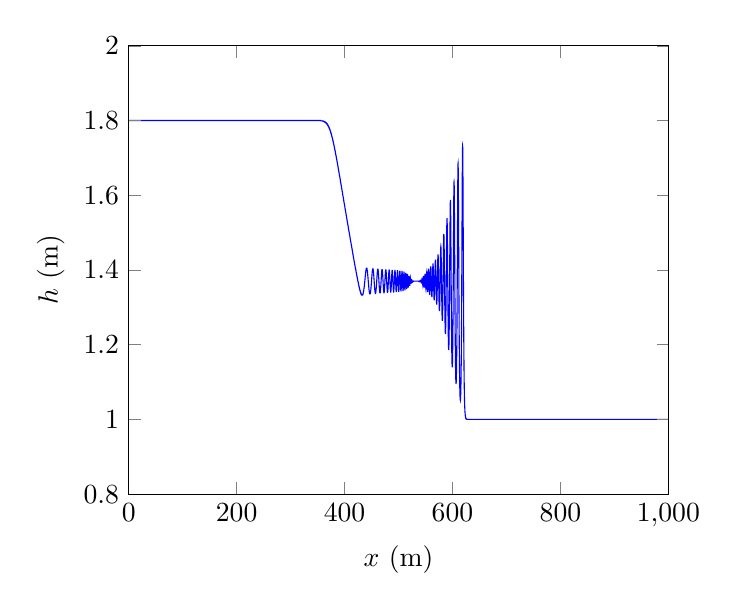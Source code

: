 % This file was created by matplotlib v0.1.0.
% Copyright (c) 2010--2014, Nico Schlömer <nico.schloemer@gmail.com>
% All rights reserved.
% 
% The lastest updates can be retrieved from
% 
% https://github.com/nschloe/matplotlib2tikz
% 
% where you can also submit bug reports and leavecomments.
% 
\begin{tikzpicture}

\begin{axis}[
xlabel={$x$ (m)},
ylabel={$h$ (m)},
xmin=0, xmax=1000,
ymin=0.8, ymax=2,
axis on top
]
\addplot [blue]
coordinates {
(0,1.8)
(0.098,1.8)
(0.195,1.8)
(0.293,1.8)
(0.391,1.8)
(0.488,1.8)
(0.586,1.8)
(0.684,1.8)
(0.781,1.8)
(0.879,1.8)
(0.977,1.8)
(1.074,1.8)
(1.172,1.8)
(1.27,1.8)
(1.367,1.8)
(1.465,1.8)
(1.562,1.8)
(1.66,1.8)
(1.758,1.8)
(1.855,1.8)
(1.953,1.8)
(2.051,1.8)
(2.148,1.8)
(2.246,1.8)
(2.344,1.8)
(2.441,1.8)
(2.539,1.8)
(2.637,1.8)
(2.734,1.8)
(2.832,1.8)
(2.93,1.8)
(3.027,1.8)
(3.125,1.8)
(3.223,1.8)
(3.32,1.8)
(3.418,1.8)
(3.516,1.8)
(3.613,1.8)
(3.711,1.8)
(3.809,1.8)
(3.906,1.8)
(4.004,1.8)
(4.102,1.8)
(4.199,1.8)
(4.297,1.8)
(4.395,1.8)
(4.492,1.8)
(4.59,1.8)
(4.688,1.8)
(4.785,1.8)
(4.883,1.8)
(4.98,1.8)
(5.078,1.8)
(5.176,1.8)
(5.273,1.8)
(5.371,1.8)
(5.469,1.8)
(5.566,1.8)
(5.664,1.8)
(5.762,1.8)
(5.859,1.8)
(5.957,1.8)
(6.055,1.8)
(6.152,1.8)
(6.25,1.8)
(6.348,1.8)
(6.445,1.8)
(6.543,1.8)
(6.641,1.8)
(6.738,1.8)
(6.836,1.8)
(6.934,1.8)
(7.031,1.8)
(7.129,1.8)
(7.227,1.8)
(7.324,1.8)
(7.422,1.8)
(7.52,1.8)
(7.617,1.8)
(7.715,1.8)
(7.812,1.8)
(7.91,1.8)
(8.008,1.8)
(8.105,1.8)
(8.203,1.8)
(8.301,1.8)
(8.398,1.8)
(8.496,1.8)
(8.594,1.8)
(8.691,1.8)
(8.789,1.8)
(8.887,1.8)
(8.984,1.8)
(9.082,1.8)
(9.18,1.8)
(9.277,1.8)
(9.375,1.8)
(9.473,1.8)
(9.57,1.8)
(9.668,1.8)
(9.766,1.8)
(9.863,1.8)
(9.961,1.8)
(10.059,1.8)
(10.156,1.8)
(10.254,1.8)
(10.352,1.8)
(10.449,1.8)
(10.547,1.8)
(10.645,1.8)
(10.742,1.8)
(10.84,1.8)
(10.938,1.8)
(11.035,1.8)
(11.133,1.8)
(11.23,1.8)
(11.328,1.8)
(11.426,1.8)
(11.523,1.8)
(11.621,1.8)
(11.719,1.8)
(11.816,1.8)
(11.914,1.8)
(12.012,1.8)
(12.109,1.8)
(12.207,1.8)
(12.305,1.8)
(12.402,1.8)
(12.5,1.8)
(12.598,1.8)
(12.695,1.8)
(12.793,1.8)
(12.891,1.8)
(12.988,1.8)
(13.086,1.8)
(13.184,1.8)
(13.281,1.8)
(13.379,1.8)
(13.477,1.8)
(13.574,1.8)
(13.672,1.8)
(13.77,1.8)
(13.867,1.8)
(13.965,1.8)
(14.062,1.8)
(14.16,1.8)
(14.258,1.8)
(14.355,1.8)
(14.453,1.8)
(14.551,1.8)
(14.648,1.8)
(14.746,1.8)
(14.844,1.8)
(14.941,1.8)
(15.039,1.8)
(15.137,1.8)
(15.234,1.8)
(15.332,1.8)
(15.43,1.8)
(15.527,1.8)
(15.625,1.8)
(15.723,1.8)
(15.82,1.8)
(15.918,1.8)
(16.016,1.8)
(16.113,1.8)
(16.211,1.8)
(16.309,1.8)
(16.406,1.8)
(16.504,1.8)
(16.602,1.8)
(16.699,1.8)
(16.797,1.8)
(16.895,1.8)
(16.992,1.8)
(17.09,1.8)
(17.188,1.8)
(17.285,1.8)
(17.383,1.8)
(17.48,1.8)
(17.578,1.8)
(17.676,1.8)
(17.773,1.8)
(17.871,1.8)
(17.969,1.8)
(18.066,1.8)
(18.164,1.8)
(18.262,1.8)
(18.359,1.8)
(18.457,1.8)
(18.555,1.8)
(18.652,1.8)
(18.75,1.8)
(18.848,1.8)
(18.945,1.8)
(19.043,1.8)
(19.141,1.8)
(19.238,1.8)
(19.336,1.8)
(19.434,1.8)
(19.531,1.8)
(19.629,1.8)
(19.727,1.8)
(19.824,1.8)
(19.922,1.8)
(20.02,1.8)
(20.117,1.8)
(20.215,1.8)
(20.312,1.8)
(20.41,1.8)
(20.508,1.8)
(20.605,1.8)
(20.703,1.8)
(20.801,1.8)
(20.898,1.8)
(20.996,1.8)
(21.094,1.8)
(21.191,1.8)
(21.289,1.8)
(21.387,1.8)
(21.484,1.8)
(21.582,1.8)
(21.68,1.8)
(21.777,1.8)
(21.875,1.8)
(21.973,1.8)
(22.07,1.8)
(22.168,1.8)
(22.266,1.8)
(22.363,1.8)
(22.461,1.8)
(22.559,1.8)
(22.656,1.8)
(22.754,1.8)
(22.852,1.8)
(22.949,1.8)
(23.047,1.8)
(23.145,1.8)
(23.242,1.8)
(23.34,1.8)
(23.438,1.8)
(23.535,1.8)
(23.633,1.8)
(23.73,1.8)
(23.828,1.8)
(23.926,1.8)
(24.023,1.8)
(24.121,1.8)
(24.219,1.8)
(24.316,1.8)
(24.414,1.8)
(24.512,1.8)
(24.609,1.8)
(24.707,1.8)
(24.805,1.8)
(24.902,1.8)
(25,1.8)
(25.098,1.8)
(25.195,1.8)
(25.293,1.8)
(25.391,1.8)
(25.488,1.8)
(25.586,1.8)
(25.684,1.8)
(25.781,1.8)
(25.879,1.8)
(25.977,1.8)
(26.074,1.8)
(26.172,1.8)
(26.27,1.8)
(26.367,1.8)
(26.465,1.8)
(26.562,1.8)
(26.66,1.8)
(26.758,1.8)
(26.855,1.8)
(26.953,1.8)
(27.051,1.8)
(27.148,1.8)
(27.246,1.8)
(27.344,1.8)
(27.441,1.8)
(27.539,1.8)
(27.637,1.8)
(27.734,1.8)
(27.832,1.8)
(27.93,1.8)
(28.027,1.8)
(28.125,1.8)
(28.223,1.8)
(28.32,1.8)
(28.418,1.8)
(28.516,1.8)
(28.613,1.8)
(28.711,1.8)
(28.809,1.8)
(28.906,1.8)
(29.004,1.8)
(29.102,1.8)
(29.199,1.8)
(29.297,1.8)
(29.395,1.8)
(29.492,1.8)
(29.59,1.8)
(29.688,1.8)
(29.785,1.8)
(29.883,1.8)
(29.98,1.8)
(30.078,1.8)
(30.176,1.8)
(30.273,1.8)
(30.371,1.8)
(30.469,1.8)
(30.566,1.8)
(30.664,1.8)
(30.762,1.8)
(30.859,1.8)
(30.957,1.8)
(31.055,1.8)
(31.152,1.8)
(31.25,1.8)
(31.348,1.8)
(31.445,1.8)
(31.543,1.8)
(31.641,1.8)
(31.738,1.8)
(31.836,1.8)
(31.934,1.8)
(32.031,1.8)
(32.129,1.8)
(32.227,1.8)
(32.324,1.8)
(32.422,1.8)
(32.52,1.8)
(32.617,1.8)
(32.715,1.8)
(32.812,1.8)
(32.91,1.8)
(33.008,1.8)
(33.105,1.8)
(33.203,1.8)
(33.301,1.8)
(33.398,1.8)
(33.496,1.8)
(33.594,1.8)
(33.691,1.8)
(33.789,1.8)
(33.887,1.8)
(33.984,1.8)
(34.082,1.8)
(34.18,1.8)
(34.277,1.8)
(34.375,1.8)
(34.473,1.8)
(34.57,1.8)
(34.668,1.8)
(34.766,1.8)
(34.863,1.8)
(34.961,1.8)
(35.059,1.8)
(35.156,1.8)
(35.254,1.8)
(35.352,1.8)
(35.449,1.8)
(35.547,1.8)
(35.645,1.8)
(35.742,1.8)
(35.84,1.8)
(35.938,1.8)
(36.035,1.8)
(36.133,1.8)
(36.23,1.8)
(36.328,1.8)
(36.426,1.8)
(36.523,1.8)
(36.621,1.8)
(36.719,1.8)
(36.816,1.8)
(36.914,1.8)
(37.012,1.8)
(37.109,1.8)
(37.207,1.8)
(37.305,1.8)
(37.402,1.8)
(37.5,1.8)
(37.598,1.8)
(37.695,1.8)
(37.793,1.8)
(37.891,1.8)
(37.988,1.8)
(38.086,1.8)
(38.184,1.8)
(38.281,1.8)
(38.379,1.8)
(38.477,1.8)
(38.574,1.8)
(38.672,1.8)
(38.77,1.8)
(38.867,1.8)
(38.965,1.8)
(39.062,1.8)
(39.16,1.8)
(39.258,1.8)
(39.355,1.8)
(39.453,1.8)
(39.551,1.8)
(39.648,1.8)
(39.746,1.8)
(39.844,1.8)
(39.941,1.8)
(40.039,1.8)
(40.137,1.8)
(40.234,1.8)
(40.332,1.8)
(40.43,1.8)
(40.527,1.8)
(40.625,1.8)
(40.723,1.8)
(40.82,1.8)
(40.918,1.8)
(41.016,1.8)
(41.113,1.8)
(41.211,1.8)
(41.309,1.8)
(41.406,1.8)
(41.504,1.8)
(41.602,1.8)
(41.699,1.8)
(41.797,1.8)
(41.895,1.8)
(41.992,1.8)
(42.09,1.8)
(42.188,1.8)
(42.285,1.8)
(42.383,1.8)
(42.48,1.8)
(42.578,1.8)
(42.676,1.8)
(42.773,1.8)
(42.871,1.8)
(42.969,1.8)
(43.066,1.8)
(43.164,1.8)
(43.262,1.8)
(43.359,1.8)
(43.457,1.8)
(43.555,1.8)
(43.652,1.8)
(43.75,1.8)
(43.848,1.8)
(43.945,1.8)
(44.043,1.8)
(44.141,1.8)
(44.238,1.8)
(44.336,1.8)
(44.434,1.8)
(44.531,1.8)
(44.629,1.8)
(44.727,1.8)
(44.824,1.8)
(44.922,1.8)
(45.02,1.8)
(45.117,1.8)
(45.215,1.8)
(45.312,1.8)
(45.41,1.8)
(45.508,1.8)
(45.605,1.8)
(45.703,1.8)
(45.801,1.8)
(45.898,1.8)
(45.996,1.8)
(46.094,1.8)
(46.191,1.8)
(46.289,1.8)
(46.387,1.8)
(46.484,1.8)
(46.582,1.8)
(46.68,1.8)
(46.777,1.8)
(46.875,1.8)
(46.973,1.8)
(47.07,1.8)
(47.168,1.8)
(47.266,1.8)
(47.363,1.8)
(47.461,1.8)
(47.559,1.8)
(47.656,1.8)
(47.754,1.8)
(47.852,1.8)
(47.949,1.8)
(48.047,1.8)
(48.145,1.8)
(48.242,1.8)
(48.34,1.8)
(48.438,1.8)
(48.535,1.8)
(48.633,1.8)
(48.73,1.8)
(48.828,1.8)
(48.926,1.8)
(49.023,1.8)
(49.121,1.8)
(49.219,1.8)
(49.316,1.8)
(49.414,1.8)
(49.512,1.8)
(49.609,1.8)
(49.707,1.8)
(49.805,1.8)
(49.902,1.8)
(50,1.8)
(50.098,1.8)
(50.195,1.8)
(50.293,1.8)
(50.391,1.8)
(50.488,1.8)
(50.586,1.8)
(50.684,1.8)
(50.781,1.8)
(50.879,1.8)
(50.977,1.8)
(51.074,1.8)
(51.172,1.8)
(51.27,1.8)
(51.367,1.8)
(51.465,1.8)
(51.562,1.8)
(51.66,1.8)
(51.758,1.8)
(51.855,1.8)
(51.953,1.8)
(52.051,1.8)
(52.148,1.8)
(52.246,1.8)
(52.344,1.8)
(52.441,1.8)
(52.539,1.8)
(52.637,1.8)
(52.734,1.8)
(52.832,1.8)
(52.93,1.8)
(53.027,1.8)
(53.125,1.8)
(53.223,1.8)
(53.32,1.8)
(53.418,1.8)
(53.516,1.8)
(53.613,1.8)
(53.711,1.8)
(53.809,1.8)
(53.906,1.8)
(54.004,1.8)
(54.102,1.8)
(54.199,1.8)
(54.297,1.8)
(54.395,1.8)
(54.492,1.8)
(54.59,1.8)
(54.688,1.8)
(54.785,1.8)
(54.883,1.8)
(54.98,1.8)
(55.078,1.8)
(55.176,1.8)
(55.273,1.8)
(55.371,1.8)
(55.469,1.8)
(55.566,1.8)
(55.664,1.8)
(55.762,1.8)
(55.859,1.8)
(55.957,1.8)
(56.055,1.8)
(56.152,1.8)
(56.25,1.8)
(56.348,1.8)
(56.445,1.8)
(56.543,1.8)
(56.641,1.8)
(56.738,1.8)
(56.836,1.8)
(56.934,1.8)
(57.031,1.8)
(57.129,1.8)
(57.227,1.8)
(57.324,1.8)
(57.422,1.8)
(57.52,1.8)
(57.617,1.8)
(57.715,1.8)
(57.812,1.8)
(57.91,1.8)
(58.008,1.8)
(58.105,1.8)
(58.203,1.8)
(58.301,1.8)
(58.398,1.8)
(58.496,1.8)
(58.594,1.8)
(58.691,1.8)
(58.789,1.8)
(58.887,1.8)
(58.984,1.8)
(59.082,1.8)
(59.18,1.8)
(59.277,1.8)
(59.375,1.8)
(59.473,1.8)
(59.57,1.8)
(59.668,1.8)
(59.766,1.8)
(59.863,1.8)
(59.961,1.8)
(60.059,1.8)
(60.156,1.8)
(60.254,1.8)
(60.352,1.8)
(60.449,1.8)
(60.547,1.8)
(60.645,1.8)
(60.742,1.8)
(60.84,1.8)
(60.938,1.8)
(61.035,1.8)
(61.133,1.8)
(61.23,1.8)
(61.328,1.8)
(61.426,1.8)
(61.523,1.8)
(61.621,1.8)
(61.719,1.8)
(61.816,1.8)
(61.914,1.8)
(62.012,1.8)
(62.109,1.8)
(62.207,1.8)
(62.305,1.8)
(62.402,1.8)
(62.5,1.8)
(62.598,1.8)
(62.695,1.8)
(62.793,1.8)
(62.891,1.8)
(62.988,1.8)
(63.086,1.8)
(63.184,1.8)
(63.281,1.8)
(63.379,1.8)
(63.477,1.8)
(63.574,1.8)
(63.672,1.8)
(63.77,1.8)
(63.867,1.8)
(63.965,1.8)
(64.062,1.8)
(64.16,1.8)
(64.258,1.8)
(64.355,1.8)
(64.453,1.8)
(64.551,1.8)
(64.648,1.8)
(64.746,1.8)
(64.844,1.8)
(64.941,1.8)
(65.039,1.8)
(65.137,1.8)
(65.234,1.8)
(65.332,1.8)
(65.43,1.8)
(65.527,1.8)
(65.625,1.8)
(65.723,1.8)
(65.82,1.8)
(65.918,1.8)
(66.016,1.8)
(66.113,1.8)
(66.211,1.8)
(66.309,1.8)
(66.406,1.8)
(66.504,1.8)
(66.602,1.8)
(66.699,1.8)
(66.797,1.8)
(66.895,1.8)
(66.992,1.8)
(67.09,1.8)
(67.188,1.8)
(67.285,1.8)
(67.383,1.8)
(67.48,1.8)
(67.578,1.8)
(67.676,1.8)
(67.773,1.8)
(67.871,1.8)
(67.969,1.8)
(68.066,1.8)
(68.164,1.8)
(68.262,1.8)
(68.359,1.8)
(68.457,1.8)
(68.555,1.8)
(68.652,1.8)
(68.75,1.8)
(68.848,1.8)
(68.945,1.8)
(69.043,1.8)
(69.141,1.8)
(69.238,1.8)
(69.336,1.8)
(69.434,1.8)
(69.531,1.8)
(69.629,1.8)
(69.727,1.8)
(69.824,1.8)
(69.922,1.8)
(70.02,1.8)
(70.117,1.8)
(70.215,1.8)
(70.312,1.8)
(70.41,1.8)
(70.508,1.8)
(70.605,1.8)
(70.703,1.8)
(70.801,1.8)
(70.898,1.8)
(70.996,1.8)
(71.094,1.8)
(71.191,1.8)
(71.289,1.8)
(71.387,1.8)
(71.484,1.8)
(71.582,1.8)
(71.68,1.8)
(71.777,1.8)
(71.875,1.8)
(71.973,1.8)
(72.07,1.8)
(72.168,1.8)
(72.266,1.8)
(72.363,1.8)
(72.461,1.8)
(72.559,1.8)
(72.656,1.8)
(72.754,1.8)
(72.852,1.8)
(72.949,1.8)
(73.047,1.8)
(73.145,1.8)
(73.242,1.8)
(73.34,1.8)
(73.438,1.8)
(73.535,1.8)
(73.633,1.8)
(73.73,1.8)
(73.828,1.8)
(73.926,1.8)
(74.023,1.8)
(74.121,1.8)
(74.219,1.8)
(74.316,1.8)
(74.414,1.8)
(74.512,1.8)
(74.609,1.8)
(74.707,1.8)
(74.805,1.8)
(74.902,1.8)
(75,1.8)
(75.098,1.8)
(75.195,1.8)
(75.293,1.8)
(75.391,1.8)
(75.488,1.8)
(75.586,1.8)
(75.684,1.8)
(75.781,1.8)
(75.879,1.8)
(75.977,1.8)
(76.074,1.8)
(76.172,1.8)
(76.27,1.8)
(76.367,1.8)
(76.465,1.8)
(76.562,1.8)
(76.66,1.8)
(76.758,1.8)
(76.855,1.8)
(76.953,1.8)
(77.051,1.8)
(77.148,1.8)
(77.246,1.8)
(77.344,1.8)
(77.441,1.8)
(77.539,1.8)
(77.637,1.8)
(77.734,1.8)
(77.832,1.8)
(77.93,1.8)
(78.027,1.8)
(78.125,1.8)
(78.223,1.8)
(78.32,1.8)
(78.418,1.8)
(78.516,1.8)
(78.613,1.8)
(78.711,1.8)
(78.809,1.8)
(78.906,1.8)
(79.004,1.8)
(79.102,1.8)
(79.199,1.8)
(79.297,1.8)
(79.395,1.8)
(79.492,1.8)
(79.59,1.8)
(79.688,1.8)
(79.785,1.8)
(79.883,1.8)
(79.98,1.8)
(80.078,1.8)
(80.176,1.8)
(80.273,1.8)
(80.371,1.8)
(80.469,1.8)
(80.566,1.8)
(80.664,1.8)
(80.762,1.8)
(80.859,1.8)
(80.957,1.8)
(81.055,1.8)
(81.152,1.8)
(81.25,1.8)
(81.348,1.8)
(81.445,1.8)
(81.543,1.8)
(81.641,1.8)
(81.738,1.8)
(81.836,1.8)
(81.934,1.8)
(82.031,1.8)
(82.129,1.8)
(82.227,1.8)
(82.324,1.8)
(82.422,1.8)
(82.52,1.8)
(82.617,1.8)
(82.715,1.8)
(82.812,1.8)
(82.91,1.8)
(83.008,1.8)
(83.105,1.8)
(83.203,1.8)
(83.301,1.8)
(83.398,1.8)
(83.496,1.8)
(83.594,1.8)
(83.691,1.8)
(83.789,1.8)
(83.887,1.8)
(83.984,1.8)
(84.082,1.8)
(84.18,1.8)
(84.277,1.8)
(84.375,1.8)
(84.473,1.8)
(84.57,1.8)
(84.668,1.8)
(84.766,1.8)
(84.863,1.8)
(84.961,1.8)
(85.059,1.8)
(85.156,1.8)
(85.254,1.8)
(85.352,1.8)
(85.449,1.8)
(85.547,1.8)
(85.645,1.8)
(85.742,1.8)
(85.84,1.8)
(85.938,1.8)
(86.035,1.8)
(86.133,1.8)
(86.23,1.8)
(86.328,1.8)
(86.426,1.8)
(86.523,1.8)
(86.621,1.8)
(86.719,1.8)
(86.816,1.8)
(86.914,1.8)
(87.012,1.8)
(87.109,1.8)
(87.207,1.8)
(87.305,1.8)
(87.402,1.8)
(87.5,1.8)
(87.598,1.8)
(87.695,1.8)
(87.793,1.8)
(87.891,1.8)
(87.988,1.8)
(88.086,1.8)
(88.184,1.8)
(88.281,1.8)
(88.379,1.8)
(88.477,1.8)
(88.574,1.8)
(88.672,1.8)
(88.77,1.8)
(88.867,1.8)
(88.965,1.8)
(89.062,1.8)
(89.16,1.8)
(89.258,1.8)
(89.355,1.8)
(89.453,1.8)
(89.551,1.8)
(89.648,1.8)
(89.746,1.8)
(89.844,1.8)
(89.941,1.8)
(90.039,1.8)
(90.137,1.8)
(90.234,1.8)
(90.332,1.8)
(90.43,1.8)
(90.527,1.8)
(90.625,1.8)
(90.723,1.8)
(90.82,1.8)
(90.918,1.8)
(91.016,1.8)
(91.113,1.8)
(91.211,1.8)
(91.309,1.8)
(91.406,1.8)
(91.504,1.8)
(91.602,1.8)
(91.699,1.8)
(91.797,1.8)
(91.895,1.8)
(91.992,1.8)
(92.09,1.8)
(92.188,1.8)
(92.285,1.8)
(92.383,1.8)
(92.48,1.8)
(92.578,1.8)
(92.676,1.8)
(92.773,1.8)
(92.871,1.8)
(92.969,1.8)
(93.066,1.8)
(93.164,1.8)
(93.262,1.8)
(93.359,1.8)
(93.457,1.8)
(93.555,1.8)
(93.652,1.8)
(93.75,1.8)
(93.848,1.8)
(93.945,1.8)
(94.043,1.8)
(94.141,1.8)
(94.238,1.8)
(94.336,1.8)
(94.434,1.8)
(94.531,1.8)
(94.629,1.8)
(94.727,1.8)
(94.824,1.8)
(94.922,1.8)
(95.02,1.8)
(95.117,1.8)
(95.215,1.8)
(95.312,1.8)
(95.41,1.8)
(95.508,1.8)
(95.605,1.8)
(95.703,1.8)
(95.801,1.8)
(95.898,1.8)
(95.996,1.8)
(96.094,1.8)
(96.191,1.8)
(96.289,1.8)
(96.387,1.8)
(96.484,1.8)
(96.582,1.8)
(96.68,1.8)
(96.777,1.8)
(96.875,1.8)
(96.973,1.8)
(97.07,1.8)
(97.168,1.8)
(97.266,1.8)
(97.363,1.8)
(97.461,1.8)
(97.559,1.8)
(97.656,1.8)
(97.754,1.8)
(97.852,1.8)
(97.949,1.8)
(98.047,1.8)
(98.145,1.8)
(98.242,1.8)
(98.34,1.8)
(98.438,1.8)
(98.535,1.8)
(98.633,1.8)
(98.73,1.8)
(98.828,1.8)
(98.926,1.8)
(99.023,1.8)
(99.121,1.8)
(99.219,1.8)
(99.316,1.8)
(99.414,1.8)
(99.512,1.8)
(99.609,1.8)
(99.707,1.8)
(99.805,1.8)
(99.902,1.8)
(100,1.8)
(100.098,1.8)
(100.195,1.8)
(100.293,1.8)
(100.391,1.8)
(100.488,1.8)
(100.586,1.8)
(100.684,1.8)
(100.781,1.8)
(100.879,1.8)
(100.977,1.8)
(101.074,1.8)
(101.172,1.8)
(101.27,1.8)
(101.367,1.8)
(101.465,1.8)
(101.562,1.8)
(101.66,1.8)
(101.758,1.8)
(101.855,1.8)
(101.953,1.8)
(102.051,1.8)
(102.148,1.8)
(102.246,1.8)
(102.344,1.8)
(102.441,1.8)
(102.539,1.8)
(102.637,1.8)
(102.734,1.8)
(102.832,1.8)
(102.93,1.8)
(103.027,1.8)
(103.125,1.8)
(103.223,1.8)
(103.32,1.8)
(103.418,1.8)
(103.516,1.8)
(103.613,1.8)
(103.711,1.8)
(103.809,1.8)
(103.906,1.8)
(104.004,1.8)
(104.102,1.8)
(104.199,1.8)
(104.297,1.8)
(104.395,1.8)
(104.492,1.8)
(104.59,1.8)
(104.688,1.8)
(104.785,1.8)
(104.883,1.8)
(104.98,1.8)
(105.078,1.8)
(105.176,1.8)
(105.273,1.8)
(105.371,1.8)
(105.469,1.8)
(105.566,1.8)
(105.664,1.8)
(105.762,1.8)
(105.859,1.8)
(105.957,1.8)
(106.055,1.8)
(106.152,1.8)
(106.25,1.8)
(106.348,1.8)
(106.445,1.8)
(106.543,1.8)
(106.641,1.8)
(106.738,1.8)
(106.836,1.8)
(106.934,1.8)
(107.031,1.8)
(107.129,1.8)
(107.227,1.8)
(107.324,1.8)
(107.422,1.8)
(107.52,1.8)
(107.617,1.8)
(107.715,1.8)
(107.812,1.8)
(107.91,1.8)
(108.008,1.8)
(108.105,1.8)
(108.203,1.8)
(108.301,1.8)
(108.398,1.8)
(108.496,1.8)
(108.594,1.8)
(108.691,1.8)
(108.789,1.8)
(108.887,1.8)
(108.984,1.8)
(109.082,1.8)
(109.18,1.8)
(109.277,1.8)
(109.375,1.8)
(109.473,1.8)
(109.57,1.8)
(109.668,1.8)
(109.766,1.8)
(109.863,1.8)
(109.961,1.8)
(110.059,1.8)
(110.156,1.8)
(110.254,1.8)
(110.352,1.8)
(110.449,1.8)
(110.547,1.8)
(110.645,1.8)
(110.742,1.8)
(110.84,1.8)
(110.938,1.8)
(111.035,1.8)
(111.133,1.8)
(111.23,1.8)
(111.328,1.8)
(111.426,1.8)
(111.523,1.8)
(111.621,1.8)
(111.719,1.8)
(111.816,1.8)
(111.914,1.8)
(112.012,1.8)
(112.109,1.8)
(112.207,1.8)
(112.305,1.8)
(112.402,1.8)
(112.5,1.8)
(112.598,1.8)
(112.695,1.8)
(112.793,1.8)
(112.891,1.8)
(112.988,1.8)
(113.086,1.8)
(113.184,1.8)
(113.281,1.8)
(113.379,1.8)
(113.477,1.8)
(113.574,1.8)
(113.672,1.8)
(113.77,1.8)
(113.867,1.8)
(113.965,1.8)
(114.062,1.8)
(114.16,1.8)
(114.258,1.8)
(114.355,1.8)
(114.453,1.8)
(114.551,1.8)
(114.648,1.8)
(114.746,1.8)
(114.844,1.8)
(114.941,1.8)
(115.039,1.8)
(115.137,1.8)
(115.234,1.8)
(115.332,1.8)
(115.43,1.8)
(115.527,1.8)
(115.625,1.8)
(115.723,1.8)
(115.82,1.8)
(115.918,1.8)
(116.016,1.8)
(116.113,1.8)
(116.211,1.8)
(116.309,1.8)
(116.406,1.8)
(116.504,1.8)
(116.602,1.8)
(116.699,1.8)
(116.797,1.8)
(116.895,1.8)
(116.992,1.8)
(117.09,1.8)
(117.188,1.8)
(117.285,1.8)
(117.383,1.8)
(117.48,1.8)
(117.578,1.8)
(117.676,1.8)
(117.773,1.8)
(117.871,1.8)
(117.969,1.8)
(118.066,1.8)
(118.164,1.8)
(118.262,1.8)
(118.359,1.8)
(118.457,1.8)
(118.555,1.8)
(118.652,1.8)
(118.75,1.8)
(118.848,1.8)
(118.945,1.8)
(119.043,1.8)
(119.141,1.8)
(119.238,1.8)
(119.336,1.8)
(119.434,1.8)
(119.531,1.8)
(119.629,1.8)
(119.727,1.8)
(119.824,1.8)
(119.922,1.8)
(120.02,1.8)
(120.117,1.8)
(120.215,1.8)
(120.312,1.8)
(120.41,1.8)
(120.508,1.8)
(120.605,1.8)
(120.703,1.8)
(120.801,1.8)
(120.898,1.8)
(120.996,1.8)
(121.094,1.8)
(121.191,1.8)
(121.289,1.8)
(121.387,1.8)
(121.484,1.8)
(121.582,1.8)
(121.68,1.8)
(121.777,1.8)
(121.875,1.8)
(121.973,1.8)
(122.07,1.8)
(122.168,1.8)
(122.266,1.8)
(122.363,1.8)
(122.461,1.8)
(122.559,1.8)
(122.656,1.8)
(122.754,1.8)
(122.852,1.8)
(122.949,1.8)
(123.047,1.8)
(123.145,1.8)
(123.242,1.8)
(123.34,1.8)
(123.438,1.8)
(123.535,1.8)
(123.633,1.8)
(123.73,1.8)
(123.828,1.8)
(123.926,1.8)
(124.023,1.8)
(124.121,1.8)
(124.219,1.8)
(124.316,1.8)
(124.414,1.8)
(124.512,1.8)
(124.609,1.8)
(124.707,1.8)
(124.805,1.8)
(124.902,1.8)
(125,1.8)
(125.098,1.8)
(125.195,1.8)
(125.293,1.8)
(125.391,1.8)
(125.488,1.8)
(125.586,1.8)
(125.684,1.8)
(125.781,1.8)
(125.879,1.8)
(125.977,1.8)
(126.074,1.8)
(126.172,1.8)
(126.27,1.8)
(126.367,1.8)
(126.465,1.8)
(126.562,1.8)
(126.66,1.8)
(126.758,1.8)
(126.855,1.8)
(126.953,1.8)
(127.051,1.8)
(127.148,1.8)
(127.246,1.8)
(127.344,1.8)
(127.441,1.8)
(127.539,1.8)
(127.637,1.8)
(127.734,1.8)
(127.832,1.8)
(127.93,1.8)
(128.027,1.8)
(128.125,1.8)
(128.223,1.8)
(128.32,1.8)
(128.418,1.8)
(128.516,1.8)
(128.613,1.8)
(128.711,1.8)
(128.809,1.8)
(128.906,1.8)
(129.004,1.8)
(129.102,1.8)
(129.199,1.8)
(129.297,1.8)
(129.395,1.8)
(129.492,1.8)
(129.59,1.8)
(129.688,1.8)
(129.785,1.8)
(129.883,1.8)
(129.98,1.8)
(130.078,1.8)
(130.176,1.8)
(130.273,1.8)
(130.371,1.8)
(130.469,1.8)
(130.566,1.8)
(130.664,1.8)
(130.762,1.8)
(130.859,1.8)
(130.957,1.8)
(131.055,1.8)
(131.152,1.8)
(131.25,1.8)
(131.348,1.8)
(131.445,1.8)
(131.543,1.8)
(131.641,1.8)
(131.738,1.8)
(131.836,1.8)
(131.934,1.8)
(132.031,1.8)
(132.129,1.8)
(132.227,1.8)
(132.324,1.8)
(132.422,1.8)
(132.52,1.8)
(132.617,1.8)
(132.715,1.8)
(132.812,1.8)
(132.91,1.8)
(133.008,1.8)
(133.105,1.8)
(133.203,1.8)
(133.301,1.8)
(133.398,1.8)
(133.496,1.8)
(133.594,1.8)
(133.691,1.8)
(133.789,1.8)
(133.887,1.8)
(133.984,1.8)
(134.082,1.8)
(134.18,1.8)
(134.277,1.8)
(134.375,1.8)
(134.473,1.8)
(134.57,1.8)
(134.668,1.8)
(134.766,1.8)
(134.863,1.8)
(134.961,1.8)
(135.059,1.8)
(135.156,1.8)
(135.254,1.8)
(135.352,1.8)
(135.449,1.8)
(135.547,1.8)
(135.645,1.8)
(135.742,1.8)
(135.84,1.8)
(135.938,1.8)
(136.035,1.8)
(136.133,1.8)
(136.23,1.8)
(136.328,1.8)
(136.426,1.8)
(136.523,1.8)
(136.621,1.8)
(136.719,1.8)
(136.816,1.8)
(136.914,1.8)
(137.012,1.8)
(137.109,1.8)
(137.207,1.8)
(137.305,1.8)
(137.402,1.8)
(137.5,1.8)
(137.598,1.8)
(137.695,1.8)
(137.793,1.8)
(137.891,1.8)
(137.988,1.8)
(138.086,1.8)
(138.184,1.8)
(138.281,1.8)
(138.379,1.8)
(138.477,1.8)
(138.574,1.8)
(138.672,1.8)
(138.77,1.8)
(138.867,1.8)
(138.965,1.8)
(139.062,1.8)
(139.16,1.8)
(139.258,1.8)
(139.355,1.8)
(139.453,1.8)
(139.551,1.8)
(139.648,1.8)
(139.746,1.8)
(139.844,1.8)
(139.941,1.8)
(140.039,1.8)
(140.137,1.8)
(140.234,1.8)
(140.332,1.8)
(140.43,1.8)
(140.527,1.8)
(140.625,1.8)
(140.723,1.8)
(140.82,1.8)
(140.918,1.8)
(141.016,1.8)
(141.113,1.8)
(141.211,1.8)
(141.309,1.8)
(141.406,1.8)
(141.504,1.8)
(141.602,1.8)
(141.699,1.8)
(141.797,1.8)
(141.895,1.8)
(141.992,1.8)
(142.09,1.8)
(142.188,1.8)
(142.285,1.8)
(142.383,1.8)
(142.48,1.8)
(142.578,1.8)
(142.676,1.8)
(142.773,1.8)
(142.871,1.8)
(142.969,1.8)
(143.066,1.8)
(143.164,1.8)
(143.262,1.8)
(143.359,1.8)
(143.457,1.8)
(143.555,1.8)
(143.652,1.8)
(143.75,1.8)
(143.848,1.8)
(143.945,1.8)
(144.043,1.8)
(144.141,1.8)
(144.238,1.8)
(144.336,1.8)
(144.434,1.8)
(144.531,1.8)
(144.629,1.8)
(144.727,1.8)
(144.824,1.8)
(144.922,1.8)
(145.02,1.8)
(145.117,1.8)
(145.215,1.8)
(145.312,1.8)
(145.41,1.8)
(145.508,1.8)
(145.605,1.8)
(145.703,1.8)
(145.801,1.8)
(145.898,1.8)
(145.996,1.8)
(146.094,1.8)
(146.191,1.8)
(146.289,1.8)
(146.387,1.8)
(146.484,1.8)
(146.582,1.8)
(146.68,1.8)
(146.777,1.8)
(146.875,1.8)
(146.973,1.8)
(147.07,1.8)
(147.168,1.8)
(147.266,1.8)
(147.363,1.8)
(147.461,1.8)
(147.559,1.8)
(147.656,1.8)
(147.754,1.8)
(147.852,1.8)
(147.949,1.8)
(148.047,1.8)
(148.145,1.8)
(148.242,1.8)
(148.34,1.8)
(148.438,1.8)
(148.535,1.8)
(148.633,1.8)
(148.73,1.8)
(148.828,1.8)
(148.926,1.8)
(149.023,1.8)
(149.121,1.8)
(149.219,1.8)
(149.316,1.8)
(149.414,1.8)
(149.512,1.8)
(149.609,1.8)
(149.707,1.8)
(149.805,1.8)
(149.902,1.8)
(150,1.8)
(150.098,1.8)
(150.195,1.8)
(150.293,1.8)
(150.391,1.8)
(150.488,1.8)
(150.586,1.8)
(150.684,1.8)
(150.781,1.8)
(150.879,1.8)
(150.977,1.8)
(151.074,1.8)
(151.172,1.8)
(151.27,1.8)
(151.367,1.8)
(151.465,1.8)
(151.562,1.8)
(151.66,1.8)
(151.758,1.8)
(151.855,1.8)
(151.953,1.8)
(152.051,1.8)
(152.148,1.8)
(152.246,1.8)
(152.344,1.8)
(152.441,1.8)
(152.539,1.8)
(152.637,1.8)
(152.734,1.8)
(152.832,1.8)
(152.93,1.8)
(153.027,1.8)
(153.125,1.8)
(153.223,1.8)
(153.32,1.8)
(153.418,1.8)
(153.516,1.8)
(153.613,1.8)
(153.711,1.8)
(153.809,1.8)
(153.906,1.8)
(154.004,1.8)
(154.102,1.8)
(154.199,1.8)
(154.297,1.8)
(154.395,1.8)
(154.492,1.8)
(154.59,1.8)
(154.688,1.8)
(154.785,1.8)
(154.883,1.8)
(154.98,1.8)
(155.078,1.8)
(155.176,1.8)
(155.273,1.8)
(155.371,1.8)
(155.469,1.8)
(155.566,1.8)
(155.664,1.8)
(155.762,1.8)
(155.859,1.8)
(155.957,1.8)
(156.055,1.8)
(156.152,1.8)
(156.25,1.8)
(156.348,1.8)
(156.445,1.8)
(156.543,1.8)
(156.641,1.8)
(156.738,1.8)
(156.836,1.8)
(156.934,1.8)
(157.031,1.8)
(157.129,1.8)
(157.227,1.8)
(157.324,1.8)
(157.422,1.8)
(157.52,1.8)
(157.617,1.8)
(157.715,1.8)
(157.812,1.8)
(157.91,1.8)
(158.008,1.8)
(158.105,1.8)
(158.203,1.8)
(158.301,1.8)
(158.398,1.8)
(158.496,1.8)
(158.594,1.8)
(158.691,1.8)
(158.789,1.8)
(158.887,1.8)
(158.984,1.8)
(159.082,1.8)
(159.18,1.8)
(159.277,1.8)
(159.375,1.8)
(159.473,1.8)
(159.57,1.8)
(159.668,1.8)
(159.766,1.8)
(159.863,1.8)
(159.961,1.8)
(160.059,1.8)
(160.156,1.8)
(160.254,1.8)
(160.352,1.8)
(160.449,1.8)
(160.547,1.8)
(160.645,1.8)
(160.742,1.8)
(160.84,1.8)
(160.938,1.8)
(161.035,1.8)
(161.133,1.8)
(161.23,1.8)
(161.328,1.8)
(161.426,1.8)
(161.523,1.8)
(161.621,1.8)
(161.719,1.8)
(161.816,1.8)
(161.914,1.8)
(162.012,1.8)
(162.109,1.8)
(162.207,1.8)
(162.305,1.8)
(162.402,1.8)
(162.5,1.8)
(162.598,1.8)
(162.695,1.8)
(162.793,1.8)
(162.891,1.8)
(162.988,1.8)
(163.086,1.8)
(163.184,1.8)
(163.281,1.8)
(163.379,1.8)
(163.477,1.8)
(163.574,1.8)
(163.672,1.8)
(163.77,1.8)
(163.867,1.8)
(163.965,1.8)
(164.062,1.8)
(164.16,1.8)
(164.258,1.8)
(164.355,1.8)
(164.453,1.8)
(164.551,1.8)
(164.648,1.8)
(164.746,1.8)
(164.844,1.8)
(164.941,1.8)
(165.039,1.8)
(165.137,1.8)
(165.234,1.8)
(165.332,1.8)
(165.43,1.8)
(165.527,1.8)
(165.625,1.8)
(165.723,1.8)
(165.82,1.8)
(165.918,1.8)
(166.016,1.8)
(166.113,1.8)
(166.211,1.8)
(166.309,1.8)
(166.406,1.8)
(166.504,1.8)
(166.602,1.8)
(166.699,1.8)
(166.797,1.8)
(166.895,1.8)
(166.992,1.8)
(167.09,1.8)
(167.188,1.8)
(167.285,1.8)
(167.383,1.8)
(167.48,1.8)
(167.578,1.8)
(167.676,1.8)
(167.773,1.8)
(167.871,1.8)
(167.969,1.8)
(168.066,1.8)
(168.164,1.8)
(168.262,1.8)
(168.359,1.8)
(168.457,1.8)
(168.555,1.8)
(168.652,1.8)
(168.75,1.8)
(168.848,1.8)
(168.945,1.8)
(169.043,1.8)
(169.141,1.8)
(169.238,1.8)
(169.336,1.8)
(169.434,1.8)
(169.531,1.8)
(169.629,1.8)
(169.727,1.8)
(169.824,1.8)
(169.922,1.8)
(170.02,1.8)
(170.117,1.8)
(170.215,1.8)
(170.312,1.8)
(170.41,1.8)
(170.508,1.8)
(170.605,1.8)
(170.703,1.8)
(170.801,1.8)
(170.898,1.8)
(170.996,1.8)
(171.094,1.8)
(171.191,1.8)
(171.289,1.8)
(171.387,1.8)
(171.484,1.8)
(171.582,1.8)
(171.68,1.8)
(171.777,1.8)
(171.875,1.8)
(171.973,1.8)
(172.07,1.8)
(172.168,1.8)
(172.266,1.8)
(172.363,1.8)
(172.461,1.8)
(172.559,1.8)
(172.656,1.8)
(172.754,1.8)
(172.852,1.8)
(172.949,1.8)
(173.047,1.8)
(173.145,1.8)
(173.242,1.8)
(173.34,1.8)
(173.438,1.8)
(173.535,1.8)
(173.633,1.8)
(173.73,1.8)
(173.828,1.8)
(173.926,1.8)
(174.023,1.8)
(174.121,1.8)
(174.219,1.8)
(174.316,1.8)
(174.414,1.8)
(174.512,1.8)
(174.609,1.8)
(174.707,1.8)
(174.805,1.8)
(174.902,1.8)
(175,1.8)
(175.098,1.8)
(175.195,1.8)
(175.293,1.8)
(175.391,1.8)
(175.488,1.8)
(175.586,1.8)
(175.684,1.8)
(175.781,1.8)
(175.879,1.8)
(175.977,1.8)
(176.074,1.8)
(176.172,1.8)
(176.27,1.8)
(176.367,1.8)
(176.465,1.8)
(176.562,1.8)
(176.66,1.8)
(176.758,1.8)
(176.855,1.8)
(176.953,1.8)
(177.051,1.8)
(177.148,1.8)
(177.246,1.8)
(177.344,1.8)
(177.441,1.8)
(177.539,1.8)
(177.637,1.8)
(177.734,1.8)
(177.832,1.8)
(177.93,1.8)
(178.027,1.8)
(178.125,1.8)
(178.223,1.8)
(178.32,1.8)
(178.418,1.8)
(178.516,1.8)
(178.613,1.8)
(178.711,1.8)
(178.809,1.8)
(178.906,1.8)
(179.004,1.8)
(179.102,1.8)
(179.199,1.8)
(179.297,1.8)
(179.395,1.8)
(179.492,1.8)
(179.59,1.8)
(179.688,1.8)
(179.785,1.8)
(179.883,1.8)
(179.98,1.8)
(180.078,1.8)
(180.176,1.8)
(180.273,1.8)
(180.371,1.8)
(180.469,1.8)
(180.566,1.8)
(180.664,1.8)
(180.762,1.8)
(180.859,1.8)
(180.957,1.8)
(181.055,1.8)
(181.152,1.8)
(181.25,1.8)
(181.348,1.8)
(181.445,1.8)
(181.543,1.8)
(181.641,1.8)
(181.738,1.8)
(181.836,1.8)
(181.934,1.8)
(182.031,1.8)
(182.129,1.8)
(182.227,1.8)
(182.324,1.8)
(182.422,1.8)
(182.52,1.8)
(182.617,1.8)
(182.715,1.8)
(182.812,1.8)
(182.91,1.8)
(183.008,1.8)
(183.105,1.8)
(183.203,1.8)
(183.301,1.8)
(183.398,1.8)
(183.496,1.8)
(183.594,1.8)
(183.691,1.8)
(183.789,1.8)
(183.887,1.8)
(183.984,1.8)
(184.082,1.8)
(184.18,1.8)
(184.277,1.8)
(184.375,1.8)
(184.473,1.8)
(184.57,1.8)
(184.668,1.8)
(184.766,1.8)
(184.863,1.8)
(184.961,1.8)
(185.059,1.8)
(185.156,1.8)
(185.254,1.8)
(185.352,1.8)
(185.449,1.8)
(185.547,1.8)
(185.645,1.8)
(185.742,1.8)
(185.84,1.8)
(185.938,1.8)
(186.035,1.8)
(186.133,1.8)
(186.23,1.8)
(186.328,1.8)
(186.426,1.8)
(186.523,1.8)
(186.621,1.8)
(186.719,1.8)
(186.816,1.8)
(186.914,1.8)
(187.012,1.8)
(187.109,1.8)
(187.207,1.8)
(187.305,1.8)
(187.402,1.8)
(187.5,1.8)
(187.598,1.8)
(187.695,1.8)
(187.793,1.8)
(187.891,1.8)
(187.988,1.8)
(188.086,1.8)
(188.184,1.8)
(188.281,1.8)
(188.379,1.8)
(188.477,1.8)
(188.574,1.8)
(188.672,1.8)
(188.77,1.8)
(188.867,1.8)
(188.965,1.8)
(189.062,1.8)
(189.16,1.8)
(189.258,1.8)
(189.355,1.8)
(189.453,1.8)
(189.551,1.8)
(189.648,1.8)
(189.746,1.8)
(189.844,1.8)
(189.941,1.8)
(190.039,1.8)
(190.137,1.8)
(190.234,1.8)
(190.332,1.8)
(190.43,1.8)
(190.527,1.8)
(190.625,1.8)
(190.723,1.8)
(190.82,1.8)
(190.918,1.8)
(191.016,1.8)
(191.113,1.8)
(191.211,1.8)
(191.309,1.8)
(191.406,1.8)
(191.504,1.8)
(191.602,1.8)
(191.699,1.8)
(191.797,1.8)
(191.895,1.8)
(191.992,1.8)
(192.09,1.8)
(192.188,1.8)
(192.285,1.8)
(192.383,1.8)
(192.48,1.8)
(192.578,1.8)
(192.676,1.8)
(192.773,1.8)
(192.871,1.8)
(192.969,1.8)
(193.066,1.8)
(193.164,1.8)
(193.262,1.8)
(193.359,1.8)
(193.457,1.8)
(193.555,1.8)
(193.652,1.8)
(193.75,1.8)
(193.848,1.8)
(193.945,1.8)
(194.043,1.8)
(194.141,1.8)
(194.238,1.8)
(194.336,1.8)
(194.434,1.8)
(194.531,1.8)
(194.629,1.8)
(194.727,1.8)
(194.824,1.8)
(194.922,1.8)
(195.02,1.8)
(195.117,1.8)
(195.215,1.8)
(195.312,1.8)
(195.41,1.8)
(195.508,1.8)
(195.605,1.8)
(195.703,1.8)
(195.801,1.8)
(195.898,1.8)
(195.996,1.8)
(196.094,1.8)
(196.191,1.8)
(196.289,1.8)
(196.387,1.8)
(196.484,1.8)
(196.582,1.8)
(196.68,1.8)
(196.777,1.8)
(196.875,1.8)
(196.973,1.8)
(197.07,1.8)
(197.168,1.8)
(197.266,1.8)
(197.363,1.8)
(197.461,1.8)
(197.559,1.8)
(197.656,1.8)
(197.754,1.8)
(197.852,1.8)
(197.949,1.8)
(198.047,1.8)
(198.145,1.8)
(198.242,1.8)
(198.34,1.8)
(198.438,1.8)
(198.535,1.8)
(198.633,1.8)
(198.73,1.8)
(198.828,1.8)
(198.926,1.8)
(199.023,1.8)
(199.121,1.8)
(199.219,1.8)
(199.316,1.8)
(199.414,1.8)
(199.512,1.8)
(199.609,1.8)
(199.707,1.8)
(199.805,1.8)
(199.902,1.8)
(200,1.8)
(200.098,1.8)
(200.195,1.8)
(200.293,1.8)
(200.391,1.8)
(200.488,1.8)
(200.586,1.8)
(200.684,1.8)
(200.781,1.8)
(200.879,1.8)
(200.977,1.8)
(201.074,1.8)
(201.172,1.8)
(201.27,1.8)
(201.367,1.8)
(201.465,1.8)
(201.562,1.8)
(201.66,1.8)
(201.758,1.8)
(201.855,1.8)
(201.953,1.8)
(202.051,1.8)
(202.148,1.8)
(202.246,1.8)
(202.344,1.8)
(202.441,1.8)
(202.539,1.8)
(202.637,1.8)
(202.734,1.8)
(202.832,1.8)
(202.93,1.8)
(203.027,1.8)
(203.125,1.8)
(203.223,1.8)
(203.32,1.8)
(203.418,1.8)
(203.516,1.8)
(203.613,1.8)
(203.711,1.8)
(203.809,1.8)
(203.906,1.8)
(204.004,1.8)
(204.102,1.8)
(204.199,1.8)
(204.297,1.8)
(204.395,1.8)
(204.492,1.8)
(204.59,1.8)
(204.688,1.8)
(204.785,1.8)
(204.883,1.8)
(204.98,1.8)
(205.078,1.8)
(205.176,1.8)
(205.273,1.8)
(205.371,1.8)
(205.469,1.8)
(205.566,1.8)
(205.664,1.8)
(205.762,1.8)
(205.859,1.8)
(205.957,1.8)
(206.055,1.8)
(206.152,1.8)
(206.25,1.8)
(206.348,1.8)
(206.445,1.8)
(206.543,1.8)
(206.641,1.8)
(206.738,1.8)
(206.836,1.8)
(206.934,1.8)
(207.031,1.8)
(207.129,1.8)
(207.227,1.8)
(207.324,1.8)
(207.422,1.8)
(207.52,1.8)
(207.617,1.8)
(207.715,1.8)
(207.812,1.8)
(207.91,1.8)
(208.008,1.8)
(208.105,1.8)
(208.203,1.8)
(208.301,1.8)
(208.398,1.8)
(208.496,1.8)
(208.594,1.8)
(208.691,1.8)
(208.789,1.8)
(208.887,1.8)
(208.984,1.8)
(209.082,1.8)
(209.18,1.8)
(209.277,1.8)
(209.375,1.8)
(209.473,1.8)
(209.57,1.8)
(209.668,1.8)
(209.766,1.8)
(209.863,1.8)
(209.961,1.8)
(210.059,1.8)
(210.156,1.8)
(210.254,1.8)
(210.352,1.8)
(210.449,1.8)
(210.547,1.8)
(210.645,1.8)
(210.742,1.8)
(210.84,1.8)
(210.938,1.8)
(211.035,1.8)
(211.133,1.8)
(211.23,1.8)
(211.328,1.8)
(211.426,1.8)
(211.523,1.8)
(211.621,1.8)
(211.719,1.8)
(211.816,1.8)
(211.914,1.8)
(212.012,1.8)
(212.109,1.8)
(212.207,1.8)
(212.305,1.8)
(212.402,1.8)
(212.5,1.8)
(212.598,1.8)
(212.695,1.8)
(212.793,1.8)
(212.891,1.8)
(212.988,1.8)
(213.086,1.8)
(213.184,1.8)
(213.281,1.8)
(213.379,1.8)
(213.477,1.8)
(213.574,1.8)
(213.672,1.8)
(213.77,1.8)
(213.867,1.8)
(213.965,1.8)
(214.062,1.8)
(214.16,1.8)
(214.258,1.8)
(214.355,1.8)
(214.453,1.8)
(214.551,1.8)
(214.648,1.8)
(214.746,1.8)
(214.844,1.8)
(214.941,1.8)
(215.039,1.8)
(215.137,1.8)
(215.234,1.8)
(215.332,1.8)
(215.43,1.8)
(215.527,1.8)
(215.625,1.8)
(215.723,1.8)
(215.82,1.8)
(215.918,1.8)
(216.016,1.8)
(216.113,1.8)
(216.211,1.8)
(216.309,1.8)
(216.406,1.8)
(216.504,1.8)
(216.602,1.8)
(216.699,1.8)
(216.797,1.8)
(216.895,1.8)
(216.992,1.8)
(217.09,1.8)
(217.188,1.8)
(217.285,1.8)
(217.383,1.8)
(217.48,1.8)
(217.578,1.8)
(217.676,1.8)
(217.773,1.8)
(217.871,1.8)
(217.969,1.8)
(218.066,1.8)
(218.164,1.8)
(218.262,1.8)
(218.359,1.8)
(218.457,1.8)
(218.555,1.8)
(218.652,1.8)
(218.75,1.8)
(218.848,1.8)
(218.945,1.8)
(219.043,1.8)
(219.141,1.8)
(219.238,1.8)
(219.336,1.8)
(219.434,1.8)
(219.531,1.8)
(219.629,1.8)
(219.727,1.8)
(219.824,1.8)
(219.922,1.8)
(220.02,1.8)
(220.117,1.8)
(220.215,1.8)
(220.312,1.8)
(220.41,1.8)
(220.508,1.8)
(220.605,1.8)
(220.703,1.8)
(220.801,1.8)
(220.898,1.8)
(220.996,1.8)
(221.094,1.8)
(221.191,1.8)
(221.289,1.8)
(221.387,1.8)
(221.484,1.8)
(221.582,1.8)
(221.68,1.8)
(221.777,1.8)
(221.875,1.8)
(221.973,1.8)
(222.07,1.8)
(222.168,1.8)
(222.266,1.8)
(222.363,1.8)
(222.461,1.8)
(222.559,1.8)
(222.656,1.8)
(222.754,1.8)
(222.852,1.8)
(222.949,1.8)
(223.047,1.8)
(223.145,1.8)
(223.242,1.8)
(223.34,1.8)
(223.438,1.8)
(223.535,1.8)
(223.633,1.8)
(223.73,1.8)
(223.828,1.8)
(223.926,1.8)
(224.023,1.8)
(224.121,1.8)
(224.219,1.8)
(224.316,1.8)
(224.414,1.8)
(224.512,1.8)
(224.609,1.8)
(224.707,1.8)
(224.805,1.8)
(224.902,1.8)
(225,1.8)
(225.098,1.8)
(225.195,1.8)
(225.293,1.8)
(225.391,1.8)
(225.488,1.8)
(225.586,1.8)
(225.684,1.8)
(225.781,1.8)
(225.879,1.8)
(225.977,1.8)
(226.074,1.8)
(226.172,1.8)
(226.27,1.8)
(226.367,1.8)
(226.465,1.8)
(226.562,1.8)
(226.66,1.8)
(226.758,1.8)
(226.855,1.8)
(226.953,1.8)
(227.051,1.8)
(227.148,1.8)
(227.246,1.8)
(227.344,1.8)
(227.441,1.8)
(227.539,1.8)
(227.637,1.8)
(227.734,1.8)
(227.832,1.8)
(227.93,1.8)
(228.027,1.8)
(228.125,1.8)
(228.223,1.8)
(228.32,1.8)
(228.418,1.8)
(228.516,1.8)
(228.613,1.8)
(228.711,1.8)
(228.809,1.8)
(228.906,1.8)
(229.004,1.8)
(229.102,1.8)
(229.199,1.8)
(229.297,1.8)
(229.395,1.8)
(229.492,1.8)
(229.59,1.8)
(229.688,1.8)
(229.785,1.8)
(229.883,1.8)
(229.98,1.8)
(230.078,1.8)
(230.176,1.8)
(230.273,1.8)
(230.371,1.8)
(230.469,1.8)
(230.566,1.8)
(230.664,1.8)
(230.762,1.8)
(230.859,1.8)
(230.957,1.8)
(231.055,1.8)
(231.152,1.8)
(231.25,1.8)
(231.348,1.8)
(231.445,1.8)
(231.543,1.8)
(231.641,1.8)
(231.738,1.8)
(231.836,1.8)
(231.934,1.8)
(232.031,1.8)
(232.129,1.8)
(232.227,1.8)
(232.324,1.8)
(232.422,1.8)
(232.52,1.8)
(232.617,1.8)
(232.715,1.8)
(232.812,1.8)
(232.91,1.8)
(233.008,1.8)
(233.105,1.8)
(233.203,1.8)
(233.301,1.8)
(233.398,1.8)
(233.496,1.8)
(233.594,1.8)
(233.691,1.8)
(233.789,1.8)
(233.887,1.8)
(233.984,1.8)
(234.082,1.8)
(234.18,1.8)
(234.277,1.8)
(234.375,1.8)
(234.473,1.8)
(234.57,1.8)
(234.668,1.8)
(234.766,1.8)
(234.863,1.8)
(234.961,1.8)
(235.059,1.8)
(235.156,1.8)
(235.254,1.8)
(235.352,1.8)
(235.449,1.8)
(235.547,1.8)
(235.645,1.8)
(235.742,1.8)
(235.84,1.8)
(235.938,1.8)
(236.035,1.8)
(236.133,1.8)
(236.23,1.8)
(236.328,1.8)
(236.426,1.8)
(236.523,1.8)
(236.621,1.8)
(236.719,1.8)
(236.816,1.8)
(236.914,1.8)
(237.012,1.8)
(237.109,1.8)
(237.207,1.8)
(237.305,1.8)
(237.402,1.8)
(237.5,1.8)
(237.598,1.8)
(237.695,1.8)
(237.793,1.8)
(237.891,1.8)
(237.988,1.8)
(238.086,1.8)
(238.184,1.8)
(238.281,1.8)
(238.379,1.8)
(238.477,1.8)
(238.574,1.8)
(238.672,1.8)
(238.77,1.8)
(238.867,1.8)
(238.965,1.8)
(239.062,1.8)
(239.16,1.8)
(239.258,1.8)
(239.355,1.8)
(239.453,1.8)
(239.551,1.8)
(239.648,1.8)
(239.746,1.8)
(239.844,1.8)
(239.941,1.8)
(240.039,1.8)
(240.137,1.8)
(240.234,1.8)
(240.332,1.8)
(240.43,1.8)
(240.527,1.8)
(240.625,1.8)
(240.723,1.8)
(240.82,1.8)
(240.918,1.8)
(241.016,1.8)
(241.113,1.8)
(241.211,1.8)
(241.309,1.8)
(241.406,1.8)
(241.504,1.8)
(241.602,1.8)
(241.699,1.8)
(241.797,1.8)
(241.895,1.8)
(241.992,1.8)
(242.09,1.8)
(242.188,1.8)
(242.285,1.8)
(242.383,1.8)
(242.48,1.8)
(242.578,1.8)
(242.676,1.8)
(242.773,1.8)
(242.871,1.8)
(242.969,1.8)
(243.066,1.8)
(243.164,1.8)
(243.262,1.8)
(243.359,1.8)
(243.457,1.8)
(243.555,1.8)
(243.652,1.8)
(243.75,1.8)
(243.848,1.8)
(243.945,1.8)
(244.043,1.8)
(244.141,1.8)
(244.238,1.8)
(244.336,1.8)
(244.434,1.8)
(244.531,1.8)
(244.629,1.8)
(244.727,1.8)
(244.824,1.8)
(244.922,1.8)
(245.02,1.8)
(245.117,1.8)
(245.215,1.8)
(245.312,1.8)
(245.41,1.8)
(245.508,1.8)
(245.605,1.8)
(245.703,1.8)
(245.801,1.8)
(245.898,1.8)
(245.996,1.8)
(246.094,1.8)
(246.191,1.8)
(246.289,1.8)
(246.387,1.8)
(246.484,1.8)
(246.582,1.8)
(246.68,1.8)
(246.777,1.8)
(246.875,1.8)
(246.973,1.8)
(247.07,1.8)
(247.168,1.8)
(247.266,1.8)
(247.363,1.8)
(247.461,1.8)
(247.559,1.8)
(247.656,1.8)
(247.754,1.8)
(247.852,1.8)
(247.949,1.8)
(248.047,1.8)
(248.145,1.8)
(248.242,1.8)
(248.34,1.8)
(248.438,1.8)
(248.535,1.8)
(248.633,1.8)
(248.73,1.8)
(248.828,1.8)
(248.926,1.8)
(249.023,1.8)
(249.121,1.8)
(249.219,1.8)
(249.316,1.8)
(249.414,1.8)
(249.512,1.8)
(249.609,1.8)
(249.707,1.8)
(249.805,1.8)
(249.902,1.8)
(250,1.8)
(250.098,1.8)
(250.195,1.8)
(250.293,1.8)
(250.391,1.8)
(250.488,1.8)
(250.586,1.8)
(250.684,1.8)
(250.781,1.8)
(250.879,1.8)
(250.977,1.8)
(251.074,1.8)
(251.172,1.8)
(251.27,1.8)
(251.367,1.8)
(251.465,1.8)
(251.562,1.8)
(251.66,1.8)
(251.758,1.8)
(251.855,1.8)
(251.953,1.8)
(252.051,1.8)
(252.148,1.8)
(252.246,1.8)
(252.344,1.8)
(252.441,1.8)
(252.539,1.8)
(252.637,1.8)
(252.734,1.8)
(252.832,1.8)
(252.93,1.8)
(253.027,1.8)
(253.125,1.8)
(253.223,1.8)
(253.32,1.8)
(253.418,1.8)
(253.516,1.8)
(253.613,1.8)
(253.711,1.8)
(253.809,1.8)
(253.906,1.8)
(254.004,1.8)
(254.102,1.8)
(254.199,1.8)
(254.297,1.8)
(254.395,1.8)
(254.492,1.8)
(254.59,1.8)
(254.688,1.8)
(254.785,1.8)
(254.883,1.8)
(254.98,1.8)
(255.078,1.8)
(255.176,1.8)
(255.273,1.8)
(255.371,1.8)
(255.469,1.8)
(255.566,1.8)
(255.664,1.8)
(255.762,1.8)
(255.859,1.8)
(255.957,1.8)
(256.055,1.8)
(256.152,1.8)
(256.25,1.8)
(256.348,1.8)
(256.445,1.8)
(256.543,1.8)
(256.641,1.8)
(256.738,1.8)
(256.836,1.8)
(256.934,1.8)
(257.031,1.8)
(257.129,1.8)
(257.227,1.8)
(257.324,1.8)
(257.422,1.8)
(257.52,1.8)
(257.617,1.8)
(257.715,1.8)
(257.812,1.8)
(257.91,1.8)
(258.008,1.8)
(258.105,1.8)
(258.203,1.8)
(258.301,1.8)
(258.398,1.8)
(258.496,1.8)
(258.594,1.8)
(258.691,1.8)
(258.789,1.8)
(258.887,1.8)
(258.984,1.8)
(259.082,1.8)
(259.18,1.8)
(259.277,1.8)
(259.375,1.8)
(259.473,1.8)
(259.57,1.8)
(259.668,1.8)
(259.766,1.8)
(259.863,1.8)
(259.961,1.8)
(260.059,1.8)
(260.156,1.8)
(260.254,1.8)
(260.352,1.8)
(260.449,1.8)
(260.547,1.8)
(260.645,1.8)
(260.742,1.8)
(260.84,1.8)
(260.938,1.8)
(261.035,1.8)
(261.133,1.8)
(261.23,1.8)
(261.328,1.8)
(261.426,1.8)
(261.523,1.8)
(261.621,1.8)
(261.719,1.8)
(261.816,1.8)
(261.914,1.8)
(262.012,1.8)
(262.109,1.8)
(262.207,1.8)
(262.305,1.8)
(262.402,1.8)
(262.5,1.8)
(262.598,1.8)
(262.695,1.8)
(262.793,1.8)
(262.891,1.8)
(262.988,1.8)
(263.086,1.8)
(263.184,1.8)
(263.281,1.8)
(263.379,1.8)
(263.477,1.8)
(263.574,1.8)
(263.672,1.8)
(263.77,1.8)
(263.867,1.8)
(263.965,1.8)
(264.062,1.8)
(264.16,1.8)
(264.258,1.8)
(264.355,1.8)
(264.453,1.8)
(264.551,1.8)
(264.648,1.8)
(264.746,1.8)
(264.844,1.8)
(264.941,1.8)
(265.039,1.8)
(265.137,1.8)
(265.234,1.8)
(265.332,1.8)
(265.43,1.8)
(265.527,1.8)
(265.625,1.8)
(265.723,1.8)
(265.82,1.8)
(265.918,1.8)
(266.016,1.8)
(266.113,1.8)
(266.211,1.8)
(266.309,1.8)
(266.406,1.8)
(266.504,1.8)
(266.602,1.8)
(266.699,1.8)
(266.797,1.8)
(266.895,1.8)
(266.992,1.8)
(267.09,1.8)
(267.188,1.8)
(267.285,1.8)
(267.383,1.8)
(267.48,1.8)
(267.578,1.8)
(267.676,1.8)
(267.773,1.8)
(267.871,1.8)
(267.969,1.8)
(268.066,1.8)
(268.164,1.8)
(268.262,1.8)
(268.359,1.8)
(268.457,1.8)
(268.555,1.8)
(268.652,1.8)
(268.75,1.8)
(268.848,1.8)
(268.945,1.8)
(269.043,1.8)
(269.141,1.8)
(269.238,1.8)
(269.336,1.8)
(269.434,1.8)
(269.531,1.8)
(269.629,1.8)
(269.727,1.8)
(269.824,1.8)
(269.922,1.8)
(270.02,1.8)
(270.117,1.8)
(270.215,1.8)
(270.312,1.8)
(270.41,1.8)
(270.508,1.8)
(270.605,1.8)
(270.703,1.8)
(270.801,1.8)
(270.898,1.8)
(270.996,1.8)
(271.094,1.8)
(271.191,1.8)
(271.289,1.8)
(271.387,1.8)
(271.484,1.8)
(271.582,1.8)
(271.68,1.8)
(271.777,1.8)
(271.875,1.8)
(271.973,1.8)
(272.07,1.8)
(272.168,1.8)
(272.266,1.8)
(272.363,1.8)
(272.461,1.8)
(272.559,1.8)
(272.656,1.8)
(272.754,1.8)
(272.852,1.8)
(272.949,1.8)
(273.047,1.8)
(273.145,1.8)
(273.242,1.8)
(273.34,1.8)
(273.438,1.8)
(273.535,1.8)
(273.633,1.8)
(273.73,1.8)
(273.828,1.8)
(273.926,1.8)
(274.023,1.8)
(274.121,1.8)
(274.219,1.8)
(274.316,1.8)
(274.414,1.8)
(274.512,1.8)
(274.609,1.8)
(274.707,1.8)
(274.805,1.8)
(274.902,1.8)
(275,1.8)
(275.098,1.8)
(275.195,1.8)
(275.293,1.8)
(275.391,1.8)
(275.488,1.8)
(275.586,1.8)
(275.684,1.8)
(275.781,1.8)
(275.879,1.8)
(275.977,1.8)
(276.074,1.8)
(276.172,1.8)
(276.27,1.8)
(276.367,1.8)
(276.465,1.8)
(276.562,1.8)
(276.66,1.8)
(276.758,1.8)
(276.855,1.8)
(276.953,1.8)
(277.051,1.8)
(277.148,1.8)
(277.246,1.8)
(277.344,1.8)
(277.441,1.8)
(277.539,1.8)
(277.637,1.8)
(277.734,1.8)
(277.832,1.8)
(277.93,1.8)
(278.027,1.8)
(278.125,1.8)
(278.223,1.8)
(278.32,1.8)
(278.418,1.8)
(278.516,1.8)
(278.613,1.8)
(278.711,1.8)
(278.809,1.8)
(278.906,1.8)
(279.004,1.8)
(279.102,1.8)
(279.199,1.8)
(279.297,1.8)
(279.395,1.8)
(279.492,1.8)
(279.59,1.8)
(279.688,1.8)
(279.785,1.8)
(279.883,1.8)
(279.98,1.8)
(280.078,1.8)
(280.176,1.8)
(280.273,1.8)
(280.371,1.8)
(280.469,1.8)
(280.566,1.8)
(280.664,1.8)
(280.762,1.8)
(280.859,1.8)
(280.957,1.8)
(281.055,1.8)
(281.152,1.8)
(281.25,1.8)
(281.348,1.8)
(281.445,1.8)
(281.543,1.8)
(281.641,1.8)
(281.738,1.8)
(281.836,1.8)
(281.934,1.8)
(282.031,1.8)
(282.129,1.8)
(282.227,1.8)
(282.324,1.8)
(282.422,1.8)
(282.52,1.8)
(282.617,1.8)
(282.715,1.8)
(282.812,1.8)
(282.91,1.8)
(283.008,1.8)
(283.105,1.8)
(283.203,1.8)
(283.301,1.8)
(283.398,1.8)
(283.496,1.8)
(283.594,1.8)
(283.691,1.8)
(283.789,1.8)
(283.887,1.8)
(283.984,1.8)
(284.082,1.8)
(284.18,1.8)
(284.277,1.8)
(284.375,1.8)
(284.473,1.8)
(284.57,1.8)
(284.668,1.8)
(284.766,1.8)
(284.863,1.8)
(284.961,1.8)
(285.059,1.8)
(285.156,1.8)
(285.254,1.8)
(285.352,1.8)
(285.449,1.8)
(285.547,1.8)
(285.645,1.8)
(285.742,1.8)
(285.84,1.8)
(285.938,1.8)
(286.035,1.8)
(286.133,1.8)
(286.23,1.8)
(286.328,1.8)
(286.426,1.8)
(286.523,1.8)
(286.621,1.8)
(286.719,1.8)
(286.816,1.8)
(286.914,1.8)
(287.012,1.8)
(287.109,1.8)
(287.207,1.8)
(287.305,1.8)
(287.402,1.8)
(287.5,1.8)
(287.598,1.8)
(287.695,1.8)
(287.793,1.8)
(287.891,1.8)
(287.988,1.8)
(288.086,1.8)
(288.184,1.8)
(288.281,1.8)
(288.379,1.8)
(288.477,1.8)
(288.574,1.8)
(288.672,1.8)
(288.77,1.8)
(288.867,1.8)
(288.965,1.8)
(289.062,1.8)
(289.16,1.8)
(289.258,1.8)
(289.355,1.8)
(289.453,1.8)
(289.551,1.8)
(289.648,1.8)
(289.746,1.8)
(289.844,1.8)
(289.941,1.8)
(290.039,1.8)
(290.137,1.8)
(290.234,1.8)
(290.332,1.8)
(290.43,1.8)
(290.527,1.8)
(290.625,1.8)
(290.723,1.8)
(290.82,1.8)
(290.918,1.8)
(291.016,1.8)
(291.113,1.8)
(291.211,1.8)
(291.309,1.8)
(291.406,1.8)
(291.504,1.8)
(291.602,1.8)
(291.699,1.8)
(291.797,1.8)
(291.895,1.8)
(291.992,1.8)
(292.09,1.8)
(292.188,1.8)
(292.285,1.8)
(292.383,1.8)
(292.48,1.8)
(292.578,1.8)
(292.676,1.8)
(292.773,1.8)
(292.871,1.8)
(292.969,1.8)
(293.066,1.8)
(293.164,1.8)
(293.262,1.8)
(293.359,1.8)
(293.457,1.8)
(293.555,1.8)
(293.652,1.8)
(293.75,1.8)
(293.848,1.8)
(293.945,1.8)
(294.043,1.8)
(294.141,1.8)
(294.238,1.8)
(294.336,1.8)
(294.434,1.8)
(294.531,1.8)
(294.629,1.8)
(294.727,1.8)
(294.824,1.8)
(294.922,1.8)
(295.02,1.8)
(295.117,1.8)
(295.215,1.8)
(295.312,1.8)
(295.41,1.8)
(295.508,1.8)
(295.605,1.8)
(295.703,1.8)
(295.801,1.8)
(295.898,1.8)
(295.996,1.8)
(296.094,1.8)
(296.191,1.8)
(296.289,1.8)
(296.387,1.8)
(296.484,1.8)
(296.582,1.8)
(296.68,1.8)
(296.777,1.8)
(296.875,1.8)
(296.973,1.8)
(297.07,1.8)
(297.168,1.8)
(297.266,1.8)
(297.363,1.8)
(297.461,1.8)
(297.559,1.8)
(297.656,1.8)
(297.754,1.8)
(297.852,1.8)
(297.949,1.8)
(298.047,1.8)
(298.145,1.8)
(298.242,1.8)
(298.34,1.8)
(298.438,1.8)
(298.535,1.8)
(298.633,1.8)
(298.73,1.8)
(298.828,1.8)
(298.926,1.8)
(299.023,1.8)
(299.121,1.8)
(299.219,1.8)
(299.316,1.8)
(299.414,1.8)
(299.512,1.8)
(299.609,1.8)
(299.707,1.8)
(299.805,1.8)
(299.902,1.8)
(300,1.8)
(300.098,1.8)
(300.195,1.8)
(300.293,1.8)
(300.391,1.8)
(300.488,1.8)
(300.586,1.8)
(300.684,1.8)
(300.781,1.8)
(300.879,1.8)
(300.977,1.8)
(301.074,1.8)
(301.172,1.8)
(301.27,1.8)
(301.367,1.8)
(301.465,1.8)
(301.562,1.8)
(301.66,1.8)
(301.758,1.8)
(301.855,1.8)
(301.953,1.8)
(302.051,1.8)
(302.148,1.8)
(302.246,1.8)
(302.344,1.8)
(302.441,1.8)
(302.539,1.8)
(302.637,1.8)
(302.734,1.8)
(302.832,1.8)
(302.93,1.8)
(303.027,1.8)
(303.125,1.8)
(303.223,1.8)
(303.32,1.8)
(303.418,1.8)
(303.516,1.8)
(303.613,1.8)
(303.711,1.8)
(303.809,1.8)
(303.906,1.8)
(304.004,1.8)
(304.102,1.8)
(304.199,1.8)
(304.297,1.8)
(304.395,1.8)
(304.492,1.8)
(304.59,1.8)
(304.688,1.8)
(304.785,1.8)
(304.883,1.8)
(304.98,1.8)
(305.078,1.8)
(305.176,1.8)
(305.273,1.8)
(305.371,1.8)
(305.469,1.8)
(305.566,1.8)
(305.664,1.8)
(305.762,1.8)
(305.859,1.8)
(305.957,1.8)
(306.055,1.8)
(306.152,1.8)
(306.25,1.8)
(306.348,1.8)
(306.445,1.8)
(306.543,1.8)
(306.641,1.8)
(306.738,1.8)
(306.836,1.8)
(306.934,1.8)
(307.031,1.8)
(307.129,1.8)
(307.227,1.8)
(307.324,1.8)
(307.422,1.8)
(307.52,1.8)
(307.617,1.8)
(307.715,1.8)
(307.812,1.8)
(307.91,1.8)
(308.008,1.8)
(308.105,1.8)
(308.203,1.8)
(308.301,1.8)
(308.398,1.8)
(308.496,1.8)
(308.594,1.8)
(308.691,1.8)
(308.789,1.8)
(308.887,1.8)
(308.984,1.8)
(309.082,1.8)
(309.18,1.8)
(309.277,1.8)
(309.375,1.8)
(309.473,1.8)
(309.57,1.8)
(309.668,1.8)
(309.766,1.8)
(309.863,1.8)
(309.961,1.8)
(310.059,1.8)
(310.156,1.8)
(310.254,1.8)
(310.352,1.8)
(310.449,1.8)
(310.547,1.8)
(310.645,1.8)
(310.742,1.8)
(310.84,1.8)
(310.938,1.8)
(311.035,1.8)
(311.133,1.8)
(311.23,1.8)
(311.328,1.8)
(311.426,1.8)
(311.523,1.8)
(311.621,1.8)
(311.719,1.8)
(311.816,1.8)
(311.914,1.8)
(312.012,1.8)
(312.109,1.8)
(312.207,1.8)
(312.305,1.8)
(312.402,1.8)
(312.5,1.8)
(312.598,1.8)
(312.695,1.8)
(312.793,1.8)
(312.891,1.8)
(312.988,1.8)
(313.086,1.8)
(313.184,1.8)
(313.281,1.8)
(313.379,1.8)
(313.477,1.8)
(313.574,1.8)
(313.672,1.8)
(313.77,1.8)
(313.867,1.8)
(313.965,1.8)
(314.062,1.8)
(314.16,1.8)
(314.258,1.8)
(314.355,1.8)
(314.453,1.8)
(314.551,1.8)
(314.648,1.8)
(314.746,1.8)
(314.844,1.8)
(314.941,1.8)
(315.039,1.8)
(315.137,1.8)
(315.234,1.8)
(315.332,1.8)
(315.43,1.8)
(315.527,1.8)
(315.625,1.8)
(315.723,1.8)
(315.82,1.8)
(315.918,1.8)
(316.016,1.8)
(316.113,1.8)
(316.211,1.8)
(316.309,1.8)
(316.406,1.8)
(316.504,1.8)
(316.602,1.8)
(316.699,1.8)
(316.797,1.8)
(316.895,1.8)
(316.992,1.8)
(317.09,1.8)
(317.188,1.8)
(317.285,1.8)
(317.383,1.8)
(317.48,1.8)
(317.578,1.8)
(317.676,1.8)
(317.773,1.8)
(317.871,1.8)
(317.969,1.8)
(318.066,1.8)
(318.164,1.8)
(318.262,1.8)
(318.359,1.8)
(318.457,1.8)
(318.555,1.8)
(318.652,1.8)
(318.75,1.8)
(318.848,1.8)
(318.945,1.8)
(319.043,1.8)
(319.141,1.8)
(319.238,1.8)
(319.336,1.8)
(319.434,1.8)
(319.531,1.8)
(319.629,1.8)
(319.727,1.8)
(319.824,1.8)
(319.922,1.8)
(320.02,1.8)
(320.117,1.8)
(320.215,1.8)
(320.312,1.8)
(320.41,1.8)
(320.508,1.8)
(320.605,1.8)
(320.703,1.8)
(320.801,1.8)
(320.898,1.8)
(320.996,1.8)
(321.094,1.8)
(321.191,1.8)
(321.289,1.8)
(321.387,1.8)
(321.484,1.8)
(321.582,1.8)
(321.68,1.8)
(321.777,1.8)
(321.875,1.8)
(321.973,1.8)
(322.07,1.8)
(322.168,1.8)
(322.266,1.8)
(322.363,1.8)
(322.461,1.8)
(322.559,1.8)
(322.656,1.8)
(322.754,1.8)
(322.852,1.8)
(322.949,1.8)
(323.047,1.8)
(323.145,1.8)
(323.242,1.8)
(323.34,1.8)
(323.438,1.8)
(323.535,1.8)
(323.633,1.8)
(323.73,1.8)
(323.828,1.8)
(323.926,1.8)
(324.023,1.8)
(324.121,1.8)
(324.219,1.8)
(324.316,1.8)
(324.414,1.8)
(324.512,1.8)
(324.609,1.8)
(324.707,1.8)
(324.805,1.8)
(324.902,1.8)
(325,1.8)
(325.098,1.8)
(325.195,1.8)
(325.293,1.8)
(325.391,1.8)
(325.488,1.8)
(325.586,1.8)
(325.684,1.8)
(325.781,1.8)
(325.879,1.8)
(325.977,1.8)
(326.074,1.8)
(326.172,1.8)
(326.27,1.8)
(326.367,1.8)
(326.465,1.8)
(326.562,1.8)
(326.66,1.8)
(326.758,1.8)
(326.855,1.8)
(326.953,1.8)
(327.051,1.8)
(327.148,1.8)
(327.246,1.8)
(327.344,1.8)
(327.441,1.8)
(327.539,1.8)
(327.637,1.8)
(327.734,1.8)
(327.832,1.8)
(327.93,1.8)
(328.027,1.8)
(328.125,1.8)
(328.223,1.8)
(328.32,1.8)
(328.418,1.8)
(328.516,1.8)
(328.613,1.8)
(328.711,1.8)
(328.809,1.8)
(328.906,1.8)
(329.004,1.8)
(329.102,1.8)
(329.199,1.8)
(329.297,1.8)
(329.395,1.8)
(329.492,1.8)
(329.59,1.8)
(329.688,1.8)
(329.785,1.8)
(329.883,1.8)
(329.98,1.8)
(330.078,1.8)
(330.176,1.8)
(330.273,1.8)
(330.371,1.8)
(330.469,1.8)
(330.566,1.8)
(330.664,1.8)
(330.762,1.8)
(330.859,1.8)
(330.957,1.8)
(331.055,1.8)
(331.152,1.8)
(331.25,1.8)
(331.348,1.8)
(331.445,1.8)
(331.543,1.8)
(331.641,1.8)
(331.738,1.8)
(331.836,1.8)
(331.934,1.8)
(332.031,1.8)
(332.129,1.8)
(332.227,1.8)
(332.324,1.8)
(332.422,1.8)
(332.52,1.8)
(332.617,1.8)
(332.715,1.8)
(332.812,1.8)
(332.91,1.8)
(333.008,1.8)
(333.105,1.8)
(333.203,1.8)
(333.301,1.8)
(333.398,1.8)
(333.496,1.8)
(333.594,1.8)
(333.691,1.8)
(333.789,1.8)
(333.887,1.8)
(333.984,1.8)
(334.082,1.8)
(334.18,1.8)
(334.277,1.8)
(334.375,1.8)
(334.473,1.8)
(334.57,1.8)
(334.668,1.8)
(334.766,1.8)
(334.863,1.8)
(334.961,1.8)
(335.059,1.8)
(335.156,1.8)
(335.254,1.8)
(335.352,1.8)
(335.449,1.8)
(335.547,1.8)
(335.645,1.8)
(335.742,1.8)
(335.84,1.8)
(335.938,1.8)
(336.035,1.8)
(336.133,1.8)
(336.23,1.8)
(336.328,1.8)
(336.426,1.8)
(336.523,1.8)
(336.621,1.8)
(336.719,1.8)
(336.816,1.8)
(336.914,1.8)
(337.012,1.8)
(337.109,1.8)
(337.207,1.8)
(337.305,1.8)
(337.402,1.8)
(337.5,1.8)
(337.598,1.8)
(337.695,1.8)
(337.793,1.8)
(337.891,1.8)
(337.988,1.8)
(338.086,1.8)
(338.184,1.8)
(338.281,1.8)
(338.379,1.8)
(338.477,1.8)
(338.574,1.8)
(338.672,1.8)
(338.77,1.8)
(338.867,1.8)
(338.965,1.8)
(339.062,1.8)
(339.16,1.8)
(339.258,1.8)
(339.355,1.8)
(339.453,1.8)
(339.551,1.8)
(339.648,1.8)
(339.746,1.8)
(339.844,1.8)
(339.941,1.8)
(340.039,1.8)
(340.137,1.8)
(340.234,1.8)
(340.332,1.8)
(340.43,1.8)
(340.527,1.8)
(340.625,1.8)
(340.723,1.8)
(340.82,1.8)
(340.918,1.8)
(341.016,1.8)
(341.113,1.8)
(341.211,1.8)
(341.309,1.8)
(341.406,1.8)
(341.504,1.8)
(341.602,1.8)
(341.699,1.8)
(341.797,1.8)
(341.895,1.8)
(341.992,1.8)
(342.09,1.8)
(342.188,1.8)
(342.285,1.8)
(342.383,1.8)
(342.48,1.8)
(342.578,1.8)
(342.676,1.8)
(342.773,1.8)
(342.871,1.8)
(342.969,1.8)
(343.066,1.8)
(343.164,1.8)
(343.262,1.8)
(343.359,1.8)
(343.457,1.8)
(343.555,1.8)
(343.652,1.8)
(343.75,1.8)
(343.848,1.8)
(343.945,1.8)
(344.043,1.8)
(344.141,1.8)
(344.238,1.8)
(344.336,1.8)
(344.434,1.8)
(344.531,1.8)
(344.629,1.8)
(344.727,1.8)
(344.824,1.8)
(344.922,1.8)
(345.02,1.8)
(345.117,1.8)
(345.215,1.8)
(345.312,1.8)
(345.41,1.8)
(345.508,1.8)
(345.605,1.8)
(345.703,1.8)
(345.801,1.8)
(345.898,1.8)
(345.996,1.8)
(346.094,1.8)
(346.191,1.8)
(346.289,1.8)
(346.387,1.8)
(346.484,1.8)
(346.582,1.8)
(346.68,1.8)
(346.777,1.8)
(346.875,1.8)
(346.973,1.8)
(347.07,1.8)
(347.168,1.8)
(347.266,1.8)
(347.363,1.8)
(347.461,1.8)
(347.559,1.8)
(347.656,1.8)
(347.754,1.8)
(347.852,1.8)
(347.949,1.8)
(348.047,1.8)
(348.145,1.8)
(348.242,1.8)
(348.34,1.8)
(348.438,1.8)
(348.535,1.8)
(348.633,1.8)
(348.73,1.8)
(348.828,1.8)
(348.926,1.8)
(349.023,1.8)
(349.121,1.8)
(349.219,1.8)
(349.316,1.8)
(349.414,1.8)
(349.512,1.8)
(349.609,1.8)
(349.707,1.8)
(349.805,1.8)
(349.902,1.8)
(350,1.8)
(350.098,1.8)
(350.195,1.8)
(350.293,1.8)
(350.391,1.8)
(350.488,1.8)
(350.586,1.8)
(350.684,1.8)
(350.781,1.8)
(350.879,1.8)
(350.977,1.8)
(351.074,1.8)
(351.172,1.8)
(351.27,1.8)
(351.367,1.8)
(351.465,1.8)
(351.562,1.8)
(351.66,1.8)
(351.758,1.8)
(351.855,1.8)
(351.953,1.8)
(352.051,1.8)
(352.148,1.8)
(352.246,1.8)
(352.344,1.8)
(352.441,1.8)
(352.539,1.8)
(352.637,1.8)
(352.734,1.8)
(352.832,1.8)
(352.93,1.8)
(353.027,1.8)
(353.125,1.8)
(353.223,1.8)
(353.32,1.8)
(353.418,1.8)
(353.516,1.8)
(353.613,1.8)
(353.711,1.8)
(353.809,1.8)
(353.906,1.8)
(354.004,1.8)
(354.102,1.8)
(354.199,1.8)
(354.297,1.8)
(354.395,1.8)
(354.492,1.8)
(354.59,1.8)
(354.688,1.8)
(354.785,1.8)
(354.883,1.8)
(354.98,1.8)
(355.078,1.8)
(355.176,1.8)
(355.273,1.8)
(355.371,1.8)
(355.469,1.8)
(355.566,1.8)
(355.664,1.8)
(355.762,1.8)
(355.859,1.8)
(355.957,1.799)
(356.055,1.799)
(356.152,1.799)
(356.25,1.799)
(356.348,1.799)
(356.445,1.799)
(356.543,1.799)
(356.641,1.799)
(356.738,1.799)
(356.836,1.799)
(356.934,1.799)
(357.031,1.799)
(357.129,1.799)
(357.227,1.799)
(357.324,1.799)
(357.422,1.799)
(357.52,1.799)
(357.617,1.799)
(357.715,1.799)
(357.812,1.799)
(357.91,1.799)
(358.008,1.799)
(358.105,1.799)
(358.203,1.799)
(358.301,1.799)
(358.398,1.799)
(358.496,1.799)
(358.594,1.799)
(358.691,1.799)
(358.789,1.799)
(358.887,1.799)
(358.984,1.799)
(359.082,1.799)
(359.18,1.799)
(359.277,1.799)
(359.375,1.799)
(359.473,1.799)
(359.57,1.799)
(359.668,1.799)
(359.766,1.799)
(359.863,1.798)
(359.961,1.798)
(360.059,1.798)
(360.156,1.798)
(360.254,1.798)
(360.352,1.798)
(360.449,1.798)
(360.547,1.798)
(360.645,1.798)
(360.742,1.798)
(360.84,1.798)
(360.938,1.798)
(361.035,1.798)
(361.133,1.798)
(361.23,1.798)
(361.328,1.798)
(361.426,1.798)
(361.523,1.798)
(361.621,1.798)
(361.719,1.798)
(361.816,1.797)
(361.914,1.797)
(362.012,1.797)
(362.109,1.797)
(362.207,1.797)
(362.305,1.797)
(362.402,1.797)
(362.5,1.797)
(362.598,1.797)
(362.695,1.797)
(362.793,1.797)
(362.891,1.797)
(362.988,1.797)
(363.086,1.797)
(363.184,1.796)
(363.281,1.796)
(363.379,1.796)
(363.477,1.796)
(363.574,1.796)
(363.672,1.796)
(363.77,1.796)
(363.867,1.796)
(363.965,1.796)
(364.062,1.796)
(364.16,1.796)
(364.258,1.795)
(364.355,1.795)
(364.453,1.795)
(364.551,1.795)
(364.648,1.795)
(364.746,1.795)
(364.844,1.795)
(364.941,1.795)
(365.039,1.795)
(365.137,1.794)
(365.234,1.794)
(365.332,1.794)
(365.43,1.794)
(365.527,1.794)
(365.625,1.794)
(365.723,1.794)
(365.82,1.793)
(365.918,1.793)
(366.016,1.793)
(366.113,1.793)
(366.211,1.793)
(366.309,1.793)
(366.406,1.793)
(366.504,1.792)
(366.602,1.792)
(366.699,1.792)
(366.797,1.792)
(366.895,1.792)
(366.992,1.792)
(367.09,1.791)
(367.188,1.791)
(367.285,1.791)
(367.383,1.791)
(367.48,1.791)
(367.578,1.79)
(367.676,1.79)
(367.773,1.79)
(367.871,1.79)
(367.969,1.79)
(368.066,1.789)
(368.164,1.789)
(368.262,1.789)
(368.359,1.789)
(368.457,1.789)
(368.555,1.788)
(368.652,1.788)
(368.75,1.788)
(368.848,1.788)
(368.945,1.787)
(369.043,1.787)
(369.141,1.787)
(369.238,1.787)
(369.336,1.787)
(369.434,1.786)
(369.531,1.786)
(369.629,1.786)
(369.727,1.785)
(369.824,1.785)
(369.922,1.785)
(370.02,1.785)
(370.117,1.784)
(370.215,1.784)
(370.312,1.784)
(370.41,1.784)
(370.508,1.783)
(370.605,1.783)
(370.703,1.783)
(370.801,1.782)
(370.898,1.782)
(370.996,1.782)
(371.094,1.781)
(371.191,1.781)
(371.289,1.781)
(371.387,1.78)
(371.484,1.78)
(371.582,1.78)
(371.68,1.779)
(371.777,1.779)
(371.875,1.779)
(371.973,1.778)
(372.07,1.778)
(372.168,1.778)
(372.266,1.777)
(372.363,1.777)
(372.461,1.777)
(372.559,1.776)
(372.656,1.776)
(372.754,1.775)
(372.852,1.775)
(372.949,1.775)
(373.047,1.774)
(373.145,1.774)
(373.242,1.773)
(373.34,1.773)
(373.438,1.773)
(373.535,1.772)
(373.633,1.772)
(373.73,1.771)
(373.828,1.771)
(373.926,1.771)
(374.023,1.77)
(374.121,1.77)
(374.219,1.769)
(374.316,1.769)
(374.414,1.768)
(374.512,1.768)
(374.609,1.767)
(374.707,1.767)
(374.805,1.766)
(374.902,1.766)
(375,1.765)
(375.098,1.765)
(375.195,1.765)
(375.293,1.764)
(375.391,1.764)
(375.488,1.763)
(375.586,1.763)
(375.684,1.762)
(375.781,1.762)
(375.879,1.761)
(375.977,1.76)
(376.074,1.76)
(376.172,1.759)
(376.27,1.759)
(376.367,1.758)
(376.465,1.758)
(376.562,1.757)
(376.66,1.757)
(376.758,1.756)
(376.855,1.756)
(376.953,1.755)
(377.051,1.755)
(377.148,1.754)
(377.246,1.753)
(377.344,1.753)
(377.441,1.752)
(377.539,1.752)
(377.637,1.751)
(377.734,1.751)
(377.832,1.75)
(377.93,1.749)
(378.027,1.749)
(378.125,1.748)
(378.223,1.748)
(378.32,1.747)
(378.418,1.746)
(378.516,1.746)
(378.613,1.745)
(378.711,1.745)
(378.809,1.744)
(378.906,1.743)
(379.004,1.743)
(379.102,1.742)
(379.199,1.741)
(379.297,1.741)
(379.395,1.74)
(379.492,1.739)
(379.59,1.739)
(379.688,1.738)
(379.785,1.738)
(379.883,1.737)
(379.98,1.736)
(380.078,1.736)
(380.176,1.735)
(380.273,1.734)
(380.371,1.734)
(380.469,1.733)
(380.566,1.732)
(380.664,1.732)
(380.762,1.731)
(380.859,1.73)
(380.957,1.729)
(381.055,1.729)
(381.152,1.728)
(381.25,1.727)
(381.348,1.727)
(381.445,1.726)
(381.543,1.725)
(381.641,1.725)
(381.738,1.724)
(381.836,1.723)
(381.934,1.722)
(382.031,1.722)
(382.129,1.721)
(382.227,1.72)
(382.324,1.72)
(382.422,1.719)
(382.52,1.718)
(382.617,1.717)
(382.715,1.717)
(382.812,1.716)
(382.91,1.715)
(383.008,1.715)
(383.105,1.714)
(383.203,1.713)
(383.301,1.712)
(383.398,1.712)
(383.496,1.711)
(383.594,1.71)
(383.691,1.709)
(383.789,1.709)
(383.887,1.708)
(383.984,1.707)
(384.082,1.706)
(384.18,1.706)
(384.277,1.705)
(384.375,1.704)
(384.473,1.703)
(384.57,1.703)
(384.668,1.702)
(384.766,1.701)
(384.863,1.7)
(384.961,1.699)
(385.059,1.699)
(385.156,1.698)
(385.254,1.697)
(385.352,1.696)
(385.449,1.696)
(385.547,1.695)
(385.645,1.694)
(385.742,1.693)
(385.84,1.692)
(385.938,1.692)
(386.035,1.691)
(386.133,1.69)
(386.23,1.689)
(386.328,1.689)
(386.426,1.688)
(386.523,1.687)
(386.621,1.686)
(386.719,1.685)
(386.816,1.685)
(386.914,1.684)
(387.012,1.683)
(387.109,1.682)
(387.207,1.681)
(387.305,1.681)
(387.402,1.68)
(387.5,1.679)
(387.598,1.678)
(387.695,1.677)
(387.793,1.677)
(387.891,1.676)
(387.988,1.675)
(388.086,1.674)
(388.184,1.673)
(388.281,1.673)
(388.379,1.672)
(388.477,1.671)
(388.574,1.67)
(388.672,1.669)
(388.77,1.669)
(388.867,1.668)
(388.965,1.667)
(389.062,1.666)
(389.16,1.665)
(389.258,1.665)
(389.355,1.664)
(389.453,1.663)
(389.551,1.662)
(389.648,1.661)
(389.746,1.66)
(389.844,1.66)
(389.941,1.659)
(390.039,1.658)
(390.137,1.657)
(390.234,1.656)
(390.332,1.656)
(390.43,1.655)
(390.527,1.654)
(390.625,1.653)
(390.723,1.652)
(390.82,1.651)
(390.918,1.651)
(391.016,1.65)
(391.113,1.649)
(391.211,1.648)
(391.309,1.647)
(391.406,1.646)
(391.504,1.646)
(391.602,1.645)
(391.699,1.644)
(391.797,1.643)
(391.895,1.642)
(391.992,1.642)
(392.09,1.641)
(392.188,1.64)
(392.285,1.639)
(392.383,1.638)
(392.48,1.637)
(392.578,1.637)
(392.676,1.636)
(392.773,1.635)
(392.871,1.634)
(392.969,1.633)
(393.066,1.632)
(393.164,1.632)
(393.262,1.631)
(393.359,1.63)
(393.457,1.629)
(393.555,1.628)
(393.652,1.627)
(393.75,1.627)
(393.848,1.626)
(393.945,1.625)
(394.043,1.624)
(394.141,1.623)
(394.238,1.622)
(394.336,1.622)
(394.434,1.621)
(394.531,1.62)
(394.629,1.619)
(394.727,1.618)
(394.824,1.617)
(394.922,1.617)
(395.02,1.616)
(395.117,1.615)
(395.215,1.614)
(395.312,1.613)
(395.41,1.612)
(395.508,1.612)
(395.605,1.611)
(395.703,1.61)
(395.801,1.609)
(395.898,1.608)
(395.996,1.607)
(396.094,1.607)
(396.191,1.606)
(396.289,1.605)
(396.387,1.604)
(396.484,1.603)
(396.582,1.602)
(396.68,1.601)
(396.777,1.601)
(396.875,1.6)
(396.973,1.599)
(397.07,1.598)
(397.168,1.597)
(397.266,1.596)
(397.363,1.596)
(397.461,1.595)
(397.559,1.594)
(397.656,1.593)
(397.754,1.592)
(397.852,1.591)
(397.949,1.591)
(398.047,1.59)
(398.145,1.589)
(398.242,1.588)
(398.34,1.587)
(398.438,1.586)
(398.535,1.586)
(398.633,1.585)
(398.73,1.584)
(398.828,1.583)
(398.926,1.582)
(399.023,1.581)
(399.121,1.581)
(399.219,1.58)
(399.316,1.579)
(399.414,1.578)
(399.512,1.577)
(399.609,1.576)
(399.707,1.576)
(399.805,1.575)
(399.902,1.574)
(400,1.573)
(400.098,1.572)
(400.195,1.571)
(400.293,1.571)
(400.391,1.57)
(400.488,1.569)
(400.586,1.568)
(400.684,1.567)
(400.781,1.566)
(400.879,1.565)
(400.977,1.565)
(401.074,1.564)
(401.172,1.563)
(401.27,1.562)
(401.367,1.561)
(401.465,1.56)
(401.562,1.56)
(401.66,1.559)
(401.758,1.558)
(401.855,1.557)
(401.953,1.556)
(402.051,1.555)
(402.148,1.555)
(402.246,1.554)
(402.344,1.553)
(402.441,1.552)
(402.539,1.551)
(402.637,1.55)
(402.734,1.55)
(402.832,1.549)
(402.93,1.548)
(403.027,1.547)
(403.125,1.546)
(403.223,1.545)
(403.32,1.545)
(403.418,1.544)
(403.516,1.543)
(403.613,1.542)
(403.711,1.541)
(403.809,1.54)
(403.906,1.54)
(404.004,1.539)
(404.102,1.538)
(404.199,1.537)
(404.297,1.536)
(404.395,1.535)
(404.492,1.535)
(404.59,1.534)
(404.688,1.533)
(404.785,1.532)
(404.883,1.531)
(404.98,1.53)
(405.078,1.53)
(405.176,1.529)
(405.273,1.528)
(405.371,1.527)
(405.469,1.526)
(405.566,1.525)
(405.664,1.525)
(405.762,1.524)
(405.859,1.523)
(405.957,1.522)
(406.055,1.521)
(406.152,1.52)
(406.25,1.52)
(406.348,1.519)
(406.445,1.518)
(406.543,1.517)
(406.641,1.516)
(406.738,1.516)
(406.836,1.515)
(406.934,1.514)
(407.031,1.513)
(407.129,1.512)
(407.227,1.511)
(407.324,1.511)
(407.422,1.51)
(407.52,1.509)
(407.617,1.508)
(407.715,1.507)
(407.812,1.506)
(407.91,1.506)
(408.008,1.505)
(408.105,1.504)
(408.203,1.503)
(408.301,1.502)
(408.398,1.501)
(408.496,1.501)
(408.594,1.5)
(408.691,1.499)
(408.789,1.498)
(408.887,1.497)
(408.984,1.497)
(409.082,1.496)
(409.18,1.495)
(409.277,1.494)
(409.375,1.493)
(409.473,1.492)
(409.57,1.492)
(409.668,1.491)
(409.766,1.49)
(409.863,1.489)
(409.961,1.488)
(410.059,1.488)
(410.156,1.487)
(410.254,1.486)
(410.352,1.485)
(410.449,1.484)
(410.547,1.483)
(410.645,1.483)
(410.742,1.482)
(410.84,1.481)
(410.938,1.48)
(411.035,1.479)
(411.133,1.479)
(411.23,1.478)
(411.328,1.477)
(411.426,1.476)
(411.523,1.475)
(411.621,1.474)
(411.719,1.474)
(411.816,1.473)
(411.914,1.472)
(412.012,1.471)
(412.109,1.47)
(412.207,1.47)
(412.305,1.469)
(412.402,1.468)
(412.5,1.467)
(412.598,1.466)
(412.695,1.465)
(412.793,1.465)
(412.891,1.464)
(412.988,1.463)
(413.086,1.462)
(413.184,1.461)
(413.281,1.461)
(413.379,1.46)
(413.477,1.459)
(413.574,1.458)
(413.672,1.457)
(413.77,1.457)
(413.867,1.456)
(413.965,1.455)
(414.062,1.454)
(414.16,1.453)
(414.258,1.453)
(414.355,1.452)
(414.453,1.451)
(414.551,1.45)
(414.648,1.449)
(414.746,1.449)
(414.844,1.448)
(414.941,1.447)
(415.039,1.446)
(415.137,1.445)
(415.234,1.445)
(415.332,1.444)
(415.43,1.443)
(415.527,1.442)
(415.625,1.441)
(415.723,1.441)
(415.82,1.44)
(415.918,1.439)
(416.016,1.438)
(416.113,1.437)
(416.211,1.437)
(416.309,1.436)
(416.406,1.435)
(416.504,1.434)
(416.602,1.433)
(416.699,1.433)
(416.797,1.432)
(416.895,1.431)
(416.992,1.43)
(417.09,1.429)
(417.188,1.429)
(417.285,1.428)
(417.383,1.427)
(417.48,1.426)
(417.578,1.425)
(417.676,1.425)
(417.773,1.424)
(417.871,1.423)
(417.969,1.422)
(418.066,1.421)
(418.164,1.421)
(418.262,1.42)
(418.359,1.419)
(418.457,1.418)
(418.555,1.418)
(418.652,1.417)
(418.75,1.416)
(418.848,1.415)
(418.945,1.414)
(419.043,1.414)
(419.141,1.413)
(419.238,1.412)
(419.336,1.411)
(419.434,1.411)
(419.531,1.41)
(419.629,1.409)
(419.727,1.408)
(419.824,1.407)
(419.922,1.407)
(420.02,1.406)
(420.117,1.405)
(420.215,1.404)
(420.312,1.404)
(420.41,1.403)
(420.508,1.402)
(420.605,1.401)
(420.703,1.401)
(420.801,1.4)
(420.898,1.399)
(420.996,1.398)
(421.094,1.398)
(421.191,1.397)
(421.289,1.396)
(421.387,1.395)
(421.484,1.395)
(421.582,1.394)
(421.68,1.393)
(421.777,1.392)
(421.875,1.391)
(421.973,1.391)
(422.07,1.39)
(422.168,1.389)
(422.266,1.389)
(422.363,1.388)
(422.461,1.387)
(422.559,1.386)
(422.656,1.386)
(422.754,1.385)
(422.852,1.384)
(422.949,1.383)
(423.047,1.383)
(423.145,1.382)
(423.242,1.381)
(423.34,1.38)
(423.438,1.38)
(423.535,1.379)
(423.633,1.378)
(423.73,1.378)
(423.828,1.377)
(423.926,1.376)
(424.023,1.375)
(424.121,1.375)
(424.219,1.374)
(424.316,1.373)
(424.414,1.373)
(424.512,1.372)
(424.609,1.371)
(424.707,1.37)
(424.805,1.37)
(424.902,1.369)
(425,1.368)
(425.098,1.368)
(425.195,1.367)
(425.293,1.366)
(425.391,1.366)
(425.488,1.365)
(425.586,1.364)
(425.684,1.364)
(425.781,1.363)
(425.879,1.362)
(425.977,1.362)
(426.074,1.361)
(426.172,1.36)
(426.27,1.36)
(426.367,1.359)
(426.465,1.358)
(426.562,1.358)
(426.66,1.357)
(426.758,1.356)
(426.855,1.356)
(426.953,1.355)
(427.051,1.355)
(427.148,1.354)
(427.246,1.353)
(427.344,1.353)
(427.441,1.352)
(427.539,1.351)
(427.637,1.351)
(427.734,1.35)
(427.832,1.35)
(427.93,1.349)
(428.027,1.349)
(428.125,1.348)
(428.223,1.347)
(428.32,1.347)
(428.418,1.346)
(428.516,1.346)
(428.613,1.345)
(428.711,1.345)
(428.809,1.344)
(428.906,1.344)
(429.004,1.343)
(429.102,1.343)
(429.199,1.342)
(429.297,1.342)
(429.395,1.341)
(429.492,1.341)
(429.59,1.34)
(429.688,1.34)
(429.785,1.34)
(429.883,1.339)
(429.98,1.339)
(430.078,1.338)
(430.176,1.338)
(430.273,1.338)
(430.371,1.337)
(430.469,1.337)
(430.566,1.336)
(430.664,1.336)
(430.762,1.336)
(430.859,1.335)
(430.957,1.335)
(431.055,1.335)
(431.152,1.335)
(431.25,1.334)
(431.348,1.334)
(431.445,1.334)
(431.543,1.334)
(431.641,1.334)
(431.738,1.333)
(431.836,1.333)
(431.934,1.333)
(432.031,1.333)
(432.129,1.333)
(432.227,1.333)
(432.324,1.333)
(432.422,1.333)
(432.52,1.333)
(432.617,1.333)
(432.715,1.333)
(432.812,1.333)
(432.91,1.333)
(433.008,1.333)
(433.105,1.333)
(433.203,1.333)
(433.301,1.333)
(433.398,1.334)
(433.496,1.334)
(433.594,1.334)
(433.691,1.334)
(433.789,1.335)
(433.887,1.335)
(433.984,1.335)
(434.082,1.336)
(434.18,1.336)
(434.277,1.337)
(434.375,1.337)
(434.473,1.338)
(434.57,1.338)
(434.668,1.339)
(434.766,1.339)
(434.863,1.34)
(434.961,1.341)
(435.059,1.342)
(435.156,1.342)
(435.254,1.343)
(435.352,1.344)
(435.449,1.345)
(435.547,1.346)
(435.645,1.347)
(435.742,1.348)
(435.84,1.349)
(435.938,1.35)
(436.035,1.351)
(436.133,1.352)
(436.23,1.353)
(436.328,1.354)
(436.426,1.355)
(436.523,1.356)
(436.621,1.358)
(436.719,1.359)
(436.816,1.36)
(436.914,1.362)
(437.012,1.363)
(437.109,1.364)
(437.207,1.366)
(437.305,1.367)
(437.402,1.369)
(437.5,1.37)
(437.598,1.372)
(437.695,1.373)
(437.793,1.374)
(437.891,1.376)
(437.988,1.377)
(438.086,1.379)
(438.184,1.38)
(438.281,1.382)
(438.379,1.383)
(438.477,1.385)
(438.574,1.386)
(438.672,1.388)
(438.77,1.389)
(438.867,1.39)
(438.965,1.392)
(439.062,1.393)
(439.16,1.394)
(439.258,1.395)
(439.355,1.396)
(439.453,1.397)
(439.551,1.398)
(439.648,1.399)
(439.746,1.4)
(439.844,1.401)
(439.941,1.402)
(440.039,1.403)
(440.137,1.403)
(440.234,1.404)
(440.332,1.404)
(440.43,1.405)
(440.527,1.405)
(440.625,1.405)
(440.723,1.405)
(440.82,1.405)
(440.918,1.405)
(441.016,1.405)
(441.113,1.405)
(441.211,1.405)
(441.309,1.404)
(441.406,1.404)
(441.504,1.403)
(441.602,1.403)
(441.699,1.402)
(441.797,1.401)
(441.895,1.4)
(441.992,1.399)
(442.09,1.398)
(442.188,1.397)
(442.285,1.396)
(442.383,1.395)
(442.48,1.393)
(442.578,1.392)
(442.676,1.391)
(442.773,1.389)
(442.871,1.388)
(442.969,1.386)
(443.066,1.384)
(443.164,1.383)
(443.262,1.381)
(443.359,1.38)
(443.457,1.378)
(443.555,1.376)
(443.652,1.374)
(443.75,1.373)
(443.848,1.371)
(443.945,1.369)
(444.043,1.368)
(444.141,1.366)
(444.238,1.364)
(444.336,1.362)
(444.434,1.361)
(444.531,1.359)
(444.629,1.358)
(444.727,1.356)
(444.824,1.355)
(444.922,1.353)
(445.02,1.352)
(445.117,1.35)
(445.215,1.349)
(445.312,1.348)
(445.41,1.346)
(445.508,1.345)
(445.605,1.344)
(445.703,1.343)
(445.801,1.342)
(445.898,1.341)
(445.996,1.34)
(446.094,1.34)
(446.191,1.339)
(446.289,1.338)
(446.387,1.338)
(446.484,1.337)
(446.582,1.337)
(446.68,1.336)
(446.777,1.336)
(446.875,1.336)
(446.973,1.336)
(447.07,1.336)
(447.168,1.336)
(447.266,1.336)
(447.363,1.336)
(447.461,1.337)
(447.559,1.337)
(447.656,1.338)
(447.754,1.338)
(447.852,1.339)
(447.949,1.34)
(448.047,1.34)
(448.145,1.341)
(448.242,1.342)
(448.34,1.343)
(448.438,1.345)
(448.535,1.346)
(448.633,1.347)
(448.73,1.348)
(448.828,1.35)
(448.926,1.351)
(449.023,1.353)
(449.121,1.355)
(449.219,1.356)
(449.316,1.358)
(449.414,1.36)
(449.512,1.362)
(449.609,1.363)
(449.707,1.365)
(449.805,1.367)
(449.902,1.369)
(450,1.371)
(450.098,1.373)
(450.195,1.375)
(450.293,1.377)
(450.391,1.379)
(450.488,1.381)
(450.586,1.383)
(450.684,1.384)
(450.781,1.386)
(450.879,1.388)
(450.977,1.39)
(451.074,1.391)
(451.172,1.393)
(451.27,1.394)
(451.367,1.396)
(451.465,1.397)
(451.562,1.398)
(451.66,1.399)
(451.758,1.4)
(451.855,1.401)
(451.953,1.402)
(452.051,1.402)
(452.148,1.403)
(452.246,1.403)
(452.344,1.403)
(452.441,1.403)
(452.539,1.403)
(452.637,1.403)
(452.734,1.403)
(452.832,1.402)
(452.93,1.402)
(453.027,1.401)
(453.125,1.4)
(453.223,1.399)
(453.32,1.398)
(453.418,1.397)
(453.516,1.395)
(453.613,1.394)
(453.711,1.392)
(453.809,1.391)
(453.906,1.389)
(454.004,1.387)
(454.102,1.385)
(454.199,1.383)
(454.297,1.381)
(454.395,1.379)
(454.492,1.377)
(454.59,1.375)
(454.688,1.373)
(454.785,1.371)
(454.883,1.369)
(454.98,1.367)
(455.078,1.365)
(455.176,1.362)
(455.273,1.36)
(455.371,1.358)
(455.469,1.357)
(455.566,1.355)
(455.664,1.353)
(455.762,1.351)
(455.859,1.35)
(455.957,1.348)
(456.055,1.346)
(456.152,1.345)
(456.25,1.344)
(456.348,1.343)
(456.445,1.342)
(456.543,1.341)
(456.641,1.34)
(456.738,1.339)
(456.836,1.339)
(456.934,1.338)
(457.031,1.338)
(457.129,1.337)
(457.227,1.337)
(457.324,1.337)
(457.422,1.338)
(457.52,1.338)
(457.617,1.338)
(457.715,1.339)
(457.812,1.34)
(457.91,1.341)
(458.008,1.342)
(458.105,1.343)
(458.203,1.344)
(458.301,1.345)
(458.398,1.347)
(458.496,1.348)
(458.594,1.35)
(458.691,1.351)
(458.789,1.353)
(458.887,1.355)
(458.984,1.357)
(459.082,1.359)
(459.18,1.361)
(459.277,1.364)
(459.375,1.366)
(459.473,1.368)
(459.57,1.37)
(459.668,1.373)
(459.766,1.375)
(459.863,1.377)
(459.961,1.379)
(460.059,1.382)
(460.156,1.384)
(460.254,1.386)
(460.352,1.388)
(460.449,1.39)
(460.547,1.391)
(460.645,1.393)
(460.742,1.395)
(460.84,1.396)
(460.938,1.398)
(461.035,1.399)
(461.133,1.4)
(461.23,1.401)
(461.328,1.401)
(461.426,1.402)
(461.523,1.402)
(461.621,1.402)
(461.719,1.402)
(461.816,1.402)
(461.914,1.401)
(462.012,1.401)
(462.109,1.4)
(462.207,1.399)
(462.305,1.398)
(462.402,1.397)
(462.5,1.395)
(462.598,1.394)
(462.695,1.392)
(462.793,1.39)
(462.891,1.388)
(462.988,1.386)
(463.086,1.384)
(463.184,1.382)
(463.281,1.379)
(463.379,1.377)
(463.477,1.374)
(463.574,1.372)
(463.672,1.37)
(463.77,1.367)
(463.867,1.365)
(463.965,1.363)
(464.062,1.36)
(464.16,1.358)
(464.258,1.356)
(464.355,1.354)
(464.453,1.352)
(464.551,1.35)
(464.648,1.348)
(464.746,1.347)
(464.844,1.345)
(464.941,1.344)
(465.039,1.342)
(465.137,1.341)
(465.234,1.34)
(465.332,1.34)
(465.43,1.339)
(465.527,1.339)
(465.625,1.339)
(465.723,1.339)
(465.82,1.339)
(465.918,1.339)
(466.016,1.339)
(466.113,1.34)
(466.211,1.341)
(466.309,1.342)
(466.406,1.343)
(466.504,1.344)
(466.602,1.346)
(466.699,1.348)
(466.797,1.349)
(466.895,1.351)
(466.992,1.353)
(467.09,1.356)
(467.188,1.358)
(467.285,1.36)
(467.383,1.363)
(467.48,1.365)
(467.578,1.367)
(467.676,1.37)
(467.773,1.373)
(467.871,1.375)
(467.969,1.378)
(468.066,1.38)
(468.164,1.383)
(468.262,1.385)
(468.359,1.387)
(468.457,1.389)
(468.555,1.391)
(468.652,1.393)
(468.75,1.395)
(468.848,1.396)
(468.945,1.398)
(469.043,1.399)
(469.141,1.4)
(469.238,1.4)
(469.336,1.401)
(469.434,1.401)
(469.531,1.401)
(469.629,1.401)
(469.727,1.401)
(469.824,1.4)
(469.922,1.399)
(470.02,1.398)
(470.117,1.397)
(470.215,1.395)
(470.312,1.393)
(470.41,1.391)
(470.508,1.389)
(470.605,1.387)
(470.703,1.385)
(470.801,1.382)
(470.898,1.38)
(470.996,1.377)
(471.094,1.375)
(471.191,1.372)
(471.289,1.369)
(471.387,1.367)
(471.484,1.364)
(471.582,1.361)
(471.68,1.359)
(471.777,1.357)
(471.875,1.354)
(471.973,1.352)
(472.07,1.35)
(472.168,1.348)
(472.266,1.346)
(472.363,1.345)
(472.461,1.343)
(472.559,1.342)
(472.656,1.341)
(472.754,1.34)
(472.852,1.34)
(472.949,1.339)
(473.047,1.339)
(473.145,1.339)
(473.242,1.34)
(473.34,1.34)
(473.438,1.341)
(473.535,1.342)
(473.633,1.343)
(473.73,1.345)
(473.828,1.346)
(473.926,1.348)
(474.023,1.35)
(474.121,1.352)
(474.219,1.355)
(474.316,1.357)
(474.414,1.359)
(474.512,1.362)
(474.609,1.365)
(474.707,1.368)
(474.805,1.37)
(474.902,1.373)
(475,1.376)
(475.098,1.379)
(475.195,1.381)
(475.293,1.384)
(475.391,1.386)
(475.488,1.389)
(475.586,1.391)
(475.684,1.393)
(475.781,1.395)
(475.879,1.396)
(475.977,1.398)
(476.074,1.399)
(476.172,1.4)
(476.27,1.4)
(476.367,1.4)
(476.465,1.4)
(476.562,1.4)
(476.66,1.4)
(476.758,1.399)
(476.855,1.398)
(476.953,1.396)
(477.051,1.395)
(477.148,1.393)
(477.246,1.391)
(477.344,1.388)
(477.441,1.386)
(477.539,1.383)
(477.637,1.381)
(477.734,1.378)
(477.832,1.375)
(477.93,1.372)
(478.027,1.369)
(478.125,1.366)
(478.223,1.363)
(478.32,1.361)
(478.418,1.358)
(478.516,1.355)
(478.613,1.353)
(478.711,1.351)
(478.809,1.348)
(478.906,1.347)
(479.004,1.345)
(479.102,1.343)
(479.199,1.342)
(479.297,1.341)
(479.395,1.34)
(479.492,1.34)
(479.59,1.34)
(479.688,1.34)
(479.785,1.34)
(479.883,1.341)
(479.98,1.342)
(480.078,1.343)
(480.176,1.345)
(480.273,1.346)
(480.371,1.348)
(480.469,1.351)
(480.566,1.353)
(480.664,1.355)
(480.762,1.358)
(480.859,1.361)
(480.957,1.364)
(481.055,1.367)
(481.152,1.37)
(481.25,1.373)
(481.348,1.376)
(481.445,1.379)
(481.543,1.382)
(481.641,1.385)
(481.738,1.387)
(481.836,1.39)
(481.934,1.392)
(482.031,1.394)
(482.129,1.396)
(482.227,1.397)
(482.324,1.398)
(482.422,1.399)
(482.52,1.4)
(482.617,1.4)
(482.715,1.4)
(482.812,1.399)
(482.91,1.398)
(483.008,1.397)
(483.105,1.396)
(483.203,1.394)
(483.301,1.392)
(483.398,1.39)
(483.496,1.387)
(483.594,1.385)
(483.691,1.382)
(483.789,1.379)
(483.887,1.376)
(483.984,1.373)
(484.082,1.369)
(484.18,1.366)
(484.277,1.363)
(484.375,1.36)
(484.473,1.357)
(484.57,1.354)
(484.668,1.352)
(484.766,1.349)
(484.863,1.347)
(484.961,1.345)
(485.059,1.344)
(485.156,1.343)
(485.254,1.342)
(485.352,1.341)
(485.449,1.341)
(485.547,1.341)
(485.645,1.341)
(485.742,1.341)
(485.84,1.342)
(485.938,1.344)
(486.035,1.345)
(486.133,1.347)
(486.23,1.349)
(486.328,1.352)
(486.426,1.354)
(486.523,1.357)
(486.621,1.36)
(486.719,1.363)
(486.816,1.367)
(486.914,1.37)
(487.012,1.373)
(487.109,1.376)
(487.207,1.38)
(487.305,1.383)
(487.402,1.386)
(487.5,1.388)
(487.598,1.391)
(487.695,1.393)
(487.793,1.395)
(487.891,1.397)
(487.988,1.398)
(488.086,1.399)
(488.184,1.399)
(488.281,1.399)
(488.379,1.399)
(488.477,1.398)
(488.574,1.397)
(488.672,1.396)
(488.77,1.394)
(488.867,1.392)
(488.965,1.389)
(489.062,1.387)
(489.16,1.384)
(489.258,1.381)
(489.355,1.377)
(489.453,1.374)
(489.551,1.371)
(489.648,1.367)
(489.746,1.364)
(489.844,1.361)
(489.941,1.358)
(490.039,1.355)
(490.137,1.352)
(490.234,1.349)
(490.332,1.347)
(490.43,1.345)
(490.527,1.344)
(490.625,1.342)
(490.723,1.341)
(490.82,1.341)
(490.918,1.341)
(491.016,1.341)
(491.113,1.342)
(491.211,1.343)
(491.309,1.345)
(491.406,1.346)
(491.504,1.349)
(491.602,1.351)
(491.699,1.354)
(491.797,1.357)
(491.895,1.36)
(491.992,1.363)
(492.09,1.367)
(492.188,1.37)
(492.285,1.374)
(492.383,1.377)
(492.48,1.381)
(492.578,1.384)
(492.676,1.387)
(492.773,1.39)
(492.871,1.392)
(492.969,1.394)
(493.066,1.396)
(493.164,1.397)
(493.262,1.398)
(493.359,1.399)
(493.457,1.399)
(493.555,1.398)
(493.652,1.397)
(493.75,1.396)
(493.848,1.394)
(493.945,1.392)
(494.043,1.389)
(494.141,1.387)
(494.238,1.383)
(494.336,1.38)
(494.434,1.377)
(494.531,1.373)
(494.629,1.369)
(494.727,1.366)
(494.824,1.362)
(494.922,1.359)
(495.02,1.356)
(495.117,1.353)
(495.215,1.35)
(495.312,1.348)
(495.41,1.346)
(495.508,1.344)
(495.605,1.343)
(495.703,1.342)
(495.801,1.342)
(495.898,1.342)
(495.996,1.342)
(496.094,1.343)
(496.191,1.345)
(496.289,1.347)
(496.387,1.349)
(496.484,1.352)
(496.582,1.355)
(496.68,1.358)
(496.777,1.361)
(496.875,1.365)
(496.973,1.369)
(497.07,1.373)
(497.168,1.376)
(497.266,1.38)
(497.363,1.383)
(497.461,1.387)
(497.559,1.389)
(497.656,1.392)
(497.754,1.394)
(497.852,1.396)
(497.949,1.397)
(498.047,1.398)
(498.145,1.398)
(498.242,1.398)
(498.34,1.397)
(498.438,1.395)
(498.535,1.394)
(498.633,1.391)
(498.73,1.389)
(498.828,1.386)
(498.926,1.382)
(499.023,1.379)
(499.121,1.375)
(499.219,1.371)
(499.316,1.367)
(499.414,1.363)
(499.512,1.36)
(499.609,1.356)
(499.707,1.353)
(499.805,1.35)
(499.902,1.348)
(500,1.346)
(500.098,1.344)
(500.195,1.343)
(500.293,1.343)
(500.391,1.343)
(500.488,1.343)
(500.586,1.344)
(500.684,1.346)
(500.781,1.347)
(500.879,1.35)
(500.977,1.353)
(501.074,1.356)
(501.172,1.359)
(501.27,1.363)
(501.367,1.367)
(501.465,1.371)
(501.562,1.375)
(501.66,1.379)
(501.758,1.382)
(501.855,1.386)
(501.953,1.389)
(502.051,1.392)
(502.148,1.394)
(502.246,1.396)
(502.344,1.397)
(502.441,1.397)
(502.539,1.397)
(502.637,1.396)
(502.734,1.395)
(502.832,1.393)
(502.93,1.391)
(503.027,1.388)
(503.125,1.385)
(503.223,1.381)
(503.32,1.378)
(503.418,1.374)
(503.516,1.37)
(503.613,1.366)
(503.711,1.362)
(503.809,1.358)
(503.906,1.355)
(504.004,1.352)
(504.102,1.349)
(504.199,1.347)
(504.297,1.345)
(504.395,1.344)
(504.492,1.344)
(504.59,1.344)
(504.688,1.344)
(504.785,1.346)
(504.883,1.348)
(504.98,1.35)
(505.078,1.353)
(505.176,1.356)
(505.273,1.36)
(505.371,1.364)
(505.469,1.368)
(505.566,1.372)
(505.664,1.376)
(505.762,1.38)
(505.859,1.383)
(505.957,1.387)
(506.055,1.39)
(506.152,1.392)
(506.25,1.394)
(506.348,1.395)
(506.445,1.396)
(506.543,1.396)
(506.641,1.395)
(506.738,1.393)
(506.836,1.392)
(506.934,1.389)
(507.031,1.386)
(507.129,1.382)
(507.227,1.379)
(507.324,1.375)
(507.422,1.37)
(507.52,1.366)
(507.617,1.362)
(507.715,1.358)
(507.812,1.355)
(507.91,1.352)
(508.008,1.349)
(508.105,1.347)
(508.203,1.346)
(508.301,1.345)
(508.398,1.345)
(508.496,1.346)
(508.594,1.347)
(508.691,1.349)
(508.789,1.351)
(508.887,1.354)
(508.984,1.358)
(509.082,1.361)
(509.18,1.365)
(509.277,1.37)
(509.375,1.374)
(509.473,1.378)
(509.57,1.382)
(509.668,1.385)
(509.766,1.388)
(509.863,1.391)
(509.961,1.393)
(510.059,1.394)
(510.156,1.394)
(510.254,1.394)
(510.352,1.393)
(510.449,1.391)
(510.547,1.388)
(510.645,1.386)
(510.742,1.382)
(510.84,1.378)
(510.938,1.374)
(511.035,1.37)
(511.133,1.366)
(511.23,1.362)
(511.328,1.358)
(511.426,1.355)
(511.523,1.352)
(511.621,1.35)
(511.719,1.348)
(511.816,1.347)
(511.914,1.347)
(512.012,1.348)
(512.109,1.349)
(512.207,1.351)
(512.305,1.354)
(512.402,1.357)
(512.5,1.36)
(512.598,1.364)
(512.695,1.368)
(512.793,1.372)
(512.891,1.376)
(512.988,1.38)
(513.086,1.383)
(513.184,1.386)
(513.281,1.389)
(513.379,1.391)
(513.477,1.391)
(513.574,1.391)
(513.672,1.391)
(513.77,1.389)
(513.867,1.387)
(513.965,1.384)
(514.062,1.381)
(514.16,1.378)
(514.258,1.374)
(514.355,1.37)
(514.453,1.366)
(514.551,1.362)
(514.648,1.359)
(514.746,1.356)
(514.844,1.353)
(514.941,1.351)
(515.039,1.35)
(515.137,1.35)
(515.234,1.351)
(515.332,1.352)
(515.43,1.354)
(515.527,1.357)
(515.625,1.36)
(515.723,1.363)
(515.82,1.367)
(515.918,1.371)
(516.016,1.375)
(516.113,1.378)
(516.211,1.381)
(516.309,1.384)
(516.406,1.386)
(516.504,1.388)
(516.602,1.388)
(516.699,1.387)
(516.797,1.387)
(516.895,1.385)
(516.992,1.382)
(517.09,1.38)
(517.188,1.376)
(517.285,1.373)
(517.383,1.369)
(517.48,1.366)
(517.578,1.362)
(517.676,1.359)
(517.773,1.357)
(517.871,1.355)
(517.969,1.354)
(518.066,1.354)
(518.164,1.355)
(518.262,1.356)
(518.359,1.358)
(518.457,1.36)
(518.555,1.363)
(518.652,1.366)
(518.75,1.369)
(518.848,1.373)
(518.945,1.376)
(519.043,1.379)
(519.141,1.381)
(519.238,1.383)
(519.336,1.383)
(519.434,1.383)
(519.531,1.383)
(519.629,1.382)
(519.727,1.38)
(519.824,1.378)
(519.922,1.375)
(520.02,1.372)
(520.117,1.369)
(520.215,1.366)
(520.312,1.364)
(520.41,1.361)
(520.508,1.36)
(520.605,1.359)
(520.703,1.359)
(520.801,1.359)
(520.898,1.36)
(520.996,1.362)
(521.094,1.364)
(521.191,1.366)
(521.289,1.368)
(521.387,1.371)
(521.484,1.373)
(521.582,1.375)
(521.68,1.377)
(521.777,1.378)
(521.875,1.379)
(521.973,1.378)
(522.07,1.378)
(522.168,1.377)
(522.266,1.375)
(522.363,1.374)
(522.461,1.372)
(522.559,1.37)
(522.656,1.368)
(522.754,1.366)
(522.852,1.365)
(522.949,1.364)
(523.047,1.364)
(523.145,1.364)
(523.242,1.364)
(523.34,1.365)
(523.438,1.366)
(523.535,1.368)
(523.633,1.369)
(523.73,1.37)
(523.828,1.372)
(523.926,1.373)
(524.023,1.374)
(524.121,1.374)
(524.219,1.374)
(524.316,1.374)
(524.414,1.373)
(524.512,1.373)
(524.609,1.372)
(524.707,1.371)
(524.805,1.37)
(524.902,1.369)
(525,1.368)
(525.098,1.367)
(525.195,1.367)
(525.293,1.367)
(525.391,1.367)
(525.488,1.368)
(525.586,1.368)
(525.684,1.369)
(525.781,1.369)
(525.879,1.37)
(525.977,1.371)
(526.074,1.371)
(526.172,1.371)
(526.27,1.371)
(526.367,1.371)
(526.465,1.371)
(526.562,1.371)
(526.66,1.371)
(526.758,1.37)
(526.855,1.37)
(526.953,1.37)
(527.051,1.369)
(527.148,1.369)
(527.246,1.369)
(527.344,1.369)
(527.441,1.369)
(527.539,1.369)
(527.637,1.369)
(527.734,1.37)
(527.832,1.37)
(527.93,1.37)
(528.027,1.37)
(528.125,1.37)
(528.223,1.37)
(528.32,1.37)
(528.418,1.37)
(528.516,1.37)
(528.613,1.37)
(528.711,1.37)
(528.809,1.37)
(528.906,1.37)
(529.004,1.37)
(529.102,1.37)
(529.199,1.37)
(529.297,1.37)
(529.395,1.37)
(529.492,1.37)
(529.59,1.37)
(529.688,1.37)
(529.785,1.37)
(529.883,1.37)
(529.98,1.37)
(530.078,1.37)
(530.176,1.37)
(530.273,1.37)
(530.371,1.37)
(530.469,1.37)
(530.566,1.37)
(530.664,1.37)
(530.762,1.37)
(530.859,1.37)
(530.957,1.37)
(531.055,1.37)
(531.152,1.37)
(531.25,1.37)
(531.348,1.37)
(531.445,1.37)
(531.543,1.37)
(531.641,1.37)
(531.738,1.37)
(531.836,1.37)
(531.934,1.37)
(532.031,1.37)
(532.129,1.37)
(532.227,1.37)
(532.324,1.37)
(532.422,1.37)
(532.52,1.37)
(532.617,1.37)
(532.715,1.37)
(532.812,1.37)
(532.91,1.37)
(533.008,1.37)
(533.105,1.37)
(533.203,1.37)
(533.301,1.37)
(533.398,1.37)
(533.496,1.37)
(533.594,1.37)
(533.691,1.37)
(533.789,1.37)
(533.887,1.37)
(533.984,1.37)
(534.082,1.37)
(534.18,1.37)
(534.277,1.37)
(534.375,1.37)
(534.473,1.37)
(534.57,1.37)
(534.668,1.37)
(534.766,1.37)
(534.863,1.37)
(534.961,1.37)
(535.059,1.37)
(535.156,1.37)
(535.254,1.37)
(535.352,1.37)
(535.449,1.37)
(535.547,1.37)
(535.645,1.37)
(535.742,1.37)
(535.84,1.37)
(535.938,1.37)
(536.035,1.37)
(536.133,1.37)
(536.23,1.37)
(536.328,1.37)
(536.426,1.37)
(536.523,1.37)
(536.621,1.37)
(536.719,1.37)
(536.816,1.37)
(536.914,1.37)
(537.012,1.37)
(537.109,1.37)
(537.207,1.37)
(537.305,1.37)
(537.402,1.37)
(537.5,1.37)
(537.598,1.37)
(537.695,1.37)
(537.793,1.37)
(537.891,1.369)
(537.988,1.369)
(538.086,1.369)
(538.184,1.369)
(538.281,1.369)
(538.379,1.37)
(538.477,1.37)
(538.574,1.37)
(538.672,1.37)
(538.77,1.37)
(538.867,1.371)
(538.965,1.371)
(539.062,1.371)
(539.16,1.371)
(539.258,1.371)
(539.355,1.371)
(539.453,1.371)
(539.551,1.37)
(539.648,1.37)
(539.746,1.369)
(539.844,1.369)
(539.941,1.369)
(540.039,1.368)
(540.137,1.368)
(540.234,1.368)
(540.332,1.368)
(540.43,1.368)
(540.527,1.368)
(540.625,1.369)
(540.723,1.37)
(540.82,1.37)
(540.918,1.371)
(541.016,1.372)
(541.113,1.372)
(541.211,1.373)
(541.309,1.373)
(541.406,1.373)
(541.504,1.373)
(541.602,1.373)
(541.699,1.372)
(541.797,1.371)
(541.895,1.37)
(541.992,1.369)
(542.09,1.368)
(542.188,1.367)
(542.285,1.366)
(542.383,1.365)
(542.48,1.365)
(542.578,1.365)
(542.676,1.365)
(542.773,1.365)
(542.871,1.366)
(542.969,1.368)
(543.066,1.369)
(543.164,1.371)
(543.262,1.372)
(543.359,1.374)
(543.457,1.375)
(543.555,1.377)
(543.652,1.377)
(543.75,1.378)
(543.848,1.378)
(543.945,1.377)
(544.043,1.376)
(544.141,1.374)
(544.238,1.373)
(544.336,1.37)
(544.434,1.368)
(544.531,1.366)
(544.629,1.364)
(544.727,1.362)
(544.824,1.361)
(544.922,1.36)
(545.02,1.36)
(545.117,1.359)
(545.215,1.36)
(545.312,1.361)
(545.41,1.363)
(545.508,1.365)
(545.605,1.368)
(545.703,1.371)
(545.801,1.374)
(545.898,1.376)
(545.996,1.379)
(546.094,1.381)
(546.191,1.382)
(546.289,1.383)
(546.387,1.383)
(546.484,1.383)
(546.582,1.383)
(546.68,1.381)
(546.777,1.378)
(546.875,1.375)
(546.973,1.372)
(547.07,1.369)
(547.168,1.366)
(547.266,1.363)
(547.363,1.36)
(547.461,1.357)
(547.559,1.356)
(547.656,1.354)
(547.754,1.354)
(547.852,1.354)
(547.949,1.354)
(548.047,1.355)
(548.145,1.358)
(548.242,1.361)
(548.34,1.364)
(548.438,1.367)
(548.535,1.371)
(548.633,1.375)
(548.73,1.379)
(548.828,1.382)
(548.926,1.385)
(549.023,1.387)
(549.121,1.388)
(549.219,1.389)
(549.316,1.389)
(549.414,1.389)
(549.512,1.388)
(549.609,1.385)
(549.707,1.382)
(549.805,1.379)
(549.902,1.375)
(550,1.371)
(550.098,1.366)
(550.195,1.362)
(550.293,1.359)
(550.391,1.355)
(550.488,1.352)
(550.586,1.35)
(550.684,1.348)
(550.781,1.348)
(550.879,1.347)
(550.977,1.348)
(551.074,1.349)
(551.172,1.352)
(551.27,1.355)
(551.367,1.359)
(551.465,1.363)
(551.562,1.367)
(551.66,1.372)
(551.758,1.376)
(551.855,1.381)
(551.953,1.385)
(552.051,1.388)
(552.148,1.391)
(552.246,1.393)
(552.344,1.395)
(552.441,1.395)
(552.539,1.396)
(552.637,1.395)
(552.734,1.393)
(552.832,1.39)
(552.93,1.386)
(553.027,1.382)
(553.125,1.378)
(553.223,1.373)
(553.32,1.368)
(553.418,1.363)
(553.516,1.358)
(553.613,1.354)
(553.711,1.35)
(553.809,1.347)
(553.906,1.344)
(554.004,1.343)
(554.102,1.342)
(554.199,1.342)
(554.297,1.342)
(554.395,1.343)
(554.492,1.346)
(554.59,1.349)
(554.688,1.353)
(554.785,1.357)
(554.883,1.362)
(554.98,1.367)
(555.078,1.372)
(555.176,1.377)
(555.273,1.382)
(555.371,1.387)
(555.469,1.391)
(555.566,1.395)
(555.664,1.398)
(555.762,1.4)
(555.859,1.401)
(555.957,1.402)
(556.055,1.402)
(556.152,1.4)
(556.25,1.398)
(556.348,1.395)
(556.445,1.391)
(556.543,1.386)
(556.641,1.381)
(556.738,1.376)
(556.836,1.371)
(556.934,1.365)
(557.031,1.36)
(557.129,1.355)
(557.227,1.35)
(557.324,1.346)
(557.422,1.342)
(557.52,1.339)
(557.617,1.337)
(557.715,1.336)
(557.812,1.335)
(557.91,1.335)
(558.008,1.336)
(558.105,1.339)
(558.203,1.342)
(558.301,1.346)
(558.398,1.35)
(558.496,1.355)
(558.594,1.36)
(558.691,1.365)
(558.789,1.371)
(558.887,1.377)
(558.984,1.383)
(559.082,1.388)
(559.18,1.393)
(559.277,1.397)
(559.375,1.401)
(559.473,1.404)
(559.57,1.406)
(559.668,1.408)
(559.766,1.408)
(559.863,1.408)
(559.961,1.407)
(560.059,1.404)
(560.156,1.401)
(560.254,1.397)
(560.352,1.392)
(560.449,1.387)
(560.547,1.381)
(560.645,1.375)
(560.742,1.369)
(560.84,1.363)
(560.938,1.357)
(561.035,1.352)
(561.133,1.346)
(561.23,1.342)
(561.328,1.338)
(561.426,1.334)
(561.523,1.332)
(561.621,1.33)
(561.719,1.329)
(561.816,1.329)
(561.914,1.329)
(562.012,1.33)
(562.109,1.333)
(562.207,1.336)
(562.305,1.34)
(562.402,1.345)
(562.5,1.35)
(562.598,1.356)
(562.695,1.362)
(562.793,1.368)
(562.891,1.374)
(562.988,1.381)
(563.086,1.387)
(563.184,1.393)
(563.281,1.398)
(563.379,1.403)
(563.477,1.407)
(563.574,1.411)
(563.672,1.413)
(563.77,1.415)
(563.867,1.416)
(563.965,1.416)
(564.062,1.415)
(564.16,1.413)
(564.258,1.409)
(564.355,1.405)
(564.453,1.401)
(564.551,1.395)
(564.648,1.389)
(564.746,1.383)
(564.844,1.377)
(564.941,1.37)
(565.039,1.363)
(565.137,1.357)
(565.234,1.35)
(565.332,1.344)
(565.43,1.339)
(565.527,1.334)
(565.625,1.33)
(565.723,1.326)
(565.82,1.323)
(565.918,1.322)
(566.016,1.321)
(566.113,1.32)
(566.211,1.32)
(566.309,1.322)
(566.406,1.324)
(566.504,1.328)
(566.602,1.332)
(566.699,1.337)
(566.797,1.342)
(566.895,1.348)
(566.992,1.354)
(567.09,1.361)
(567.188,1.368)
(567.285,1.375)
(567.383,1.382)
(567.48,1.389)
(567.578,1.396)
(567.676,1.402)
(567.773,1.408)
(567.871,1.413)
(567.969,1.417)
(568.066,1.421)
(568.164,1.424)
(568.262,1.425)
(568.359,1.426)
(568.457,1.426)
(568.555,1.425)
(568.652,1.422)
(568.75,1.418)
(568.848,1.414)
(568.945,1.409)
(569.043,1.403)
(569.141,1.397)
(569.238,1.39)
(569.336,1.382)
(569.434,1.375)
(569.531,1.367)
(569.629,1.36)
(569.727,1.352)
(569.824,1.345)
(569.922,1.339)
(570.02,1.332)
(570.117,1.327)
(570.215,1.322)
(570.312,1.317)
(570.41,1.314)
(570.508,1.311)
(570.605,1.31)
(570.703,1.309)
(570.801,1.309)
(570.898,1.309)
(570.996,1.311)
(571.094,1.314)
(571.191,1.318)
(571.289,1.322)
(571.387,1.327)
(571.484,1.333)
(571.582,1.34)
(571.68,1.347)
(571.777,1.354)
(571.875,1.362)
(571.973,1.37)
(572.07,1.379)
(572.168,1.387)
(572.266,1.395)
(572.363,1.403)
(572.461,1.41)
(572.559,1.417)
(572.656,1.423)
(572.754,1.429)
(572.852,1.433)
(572.949,1.437)
(573.047,1.439)
(573.145,1.44)
(573.242,1.44)
(573.34,1.44)
(573.438,1.438)
(573.535,1.434)
(573.633,1.43)
(573.73,1.425)
(573.828,1.418)
(573.926,1.411)
(574.023,1.404)
(574.121,1.395)
(574.219,1.387)
(574.316,1.378)
(574.414,1.369)
(574.512,1.36)
(574.609,1.351)
(574.707,1.343)
(574.805,1.335)
(574.902,1.327)
(575,1.32)
(575.098,1.313)
(575.195,1.307)
(575.293,1.302)
(575.391,1.298)
(575.488,1.295)
(575.586,1.293)
(575.684,1.292)
(575.781,1.291)
(575.879,1.291)
(575.977,1.293)
(576.074,1.295)
(576.172,1.299)
(576.27,1.304)
(576.367,1.309)
(576.465,1.315)
(576.562,1.322)
(576.66,1.33)
(576.758,1.338)
(576.855,1.347)
(576.953,1.357)
(577.051,1.367)
(577.148,1.377)
(577.246,1.387)
(577.344,1.397)
(577.441,1.407)
(577.539,1.416)
(577.637,1.425)
(577.734,1.433)
(577.832,1.441)
(577.93,1.448)
(578.027,1.453)
(578.125,1.458)
(578.223,1.46)
(578.32,1.462)
(578.418,1.463)
(578.516,1.462)
(578.613,1.46)
(578.711,1.456)
(578.809,1.451)
(578.906,1.445)
(579.004,1.438)
(579.102,1.429)
(579.199,1.42)
(579.297,1.41)
(579.395,1.4)
(579.492,1.389)
(579.59,1.378)
(579.688,1.367)
(579.785,1.356)
(579.883,1.345)
(579.98,1.335)
(580.078,1.324)
(580.176,1.315)
(580.273,1.306)
(580.371,1.298)
(580.469,1.29)
(580.566,1.284)
(580.664,1.278)
(580.762,1.273)
(580.859,1.27)
(580.957,1.267)
(581.055,1.266)
(581.152,1.265)
(581.25,1.265)
(581.348,1.267)
(581.445,1.27)
(581.543,1.274)
(581.641,1.279)
(581.738,1.285)
(581.836,1.292)
(581.934,1.3)
(582.031,1.309)
(582.129,1.319)
(582.227,1.329)
(582.324,1.34)
(582.422,1.352)
(582.52,1.364)
(582.617,1.377)
(582.715,1.39)
(582.812,1.403)
(582.91,1.415)
(583.008,1.428)
(583.105,1.439)
(583.203,1.451)
(583.301,1.461)
(583.398,1.47)
(583.496,1.478)
(583.594,1.485)
(583.691,1.49)
(583.789,1.493)
(583.887,1.495)
(583.984,1.495)
(584.082,1.494)
(584.18,1.491)
(584.277,1.485)
(584.375,1.478)
(584.473,1.47)
(584.57,1.461)
(584.668,1.45)
(584.766,1.438)
(584.863,1.426)
(584.961,1.412)
(585.059,1.399)
(585.156,1.385)
(585.254,1.371)
(585.352,1.357)
(585.449,1.343)
(585.547,1.329)
(585.645,1.316)
(585.742,1.304)
(585.84,1.292)
(585.938,1.282)
(586.035,1.272)
(586.133,1.263)
(586.23,1.255)
(586.328,1.248)
(586.426,1.242)
(586.523,1.237)
(586.621,1.233)
(586.719,1.231)
(586.816,1.23)
(586.914,1.23)
(587.012,1.23)
(587.109,1.232)
(587.207,1.236)
(587.305,1.241)
(587.402,1.247)
(587.5,1.254)
(587.598,1.262)
(587.695,1.272)
(587.793,1.282)
(587.891,1.294)
(587.988,1.306)
(588.086,1.32)
(588.184,1.334)
(588.281,1.349)
(588.379,1.365)
(588.477,1.381)
(588.574,1.397)
(588.672,1.413)
(588.77,1.43)
(588.867,1.446)
(588.965,1.461)
(589.062,1.476)
(589.16,1.489)
(589.258,1.501)
(589.355,1.512)
(589.453,1.521)
(589.551,1.529)
(589.648,1.534)
(589.746,1.536)
(589.844,1.537)
(589.941,1.537)
(590.039,1.534)
(590.137,1.528)
(590.234,1.519)
(590.332,1.51)
(590.43,1.498)
(590.527,1.485)
(590.625,1.47)
(590.723,1.455)
(590.82,1.438)
(590.918,1.421)
(591.016,1.404)
(591.113,1.386)
(591.211,1.368)
(591.309,1.351)
(591.406,1.334)
(591.504,1.317)
(591.602,1.301)
(591.699,1.286)
(591.797,1.272)
(591.895,1.259)
(591.992,1.246)
(592.09,1.235)
(592.188,1.225)
(592.285,1.216)
(592.383,1.208)
(592.48,1.202)
(592.578,1.196)
(592.676,1.192)
(592.773,1.189)
(592.871,1.187)
(592.969,1.187)
(593.066,1.187)
(593.164,1.189)
(593.262,1.192)
(593.359,1.196)
(593.457,1.202)
(593.555,1.209)
(593.652,1.217)
(593.75,1.226)
(593.848,1.237)
(593.945,1.249)
(594.043,1.262)
(594.141,1.276)
(594.238,1.291)
(594.336,1.308)
(594.434,1.325)
(594.531,1.344)
(594.629,1.363)
(594.727,1.383)
(594.824,1.403)
(594.922,1.423)
(595.02,1.444)
(595.117,1.464)
(595.215,1.483)
(595.312,1.502)
(595.41,1.519)
(595.508,1.535)
(595.605,1.55)
(595.703,1.562)
(595.801,1.572)
(595.898,1.579)
(595.996,1.584)
(596.094,1.586)
(596.191,1.586)
(596.289,1.584)
(596.387,1.577)
(596.484,1.568)
(596.582,1.556)
(596.68,1.542)
(596.777,1.527)
(596.875,1.509)
(596.973,1.491)
(597.07,1.471)
(597.168,1.45)
(597.266,1.429)
(597.363,1.407)
(597.461,1.386)
(597.559,1.364)
(597.656,1.344)
(597.754,1.323)
(597.852,1.304)
(597.949,1.285)
(598.047,1.268)
(598.145,1.251)
(598.242,1.236)
(598.34,1.222)
(598.438,1.208)
(598.535,1.197)
(598.633,1.186)
(598.73,1.176)
(598.828,1.168)
(598.926,1.161)
(599.023,1.154)
(599.121,1.15)
(599.219,1.146)
(599.316,1.143)
(599.414,1.142)
(599.512,1.141)
(599.609,1.141)
(599.707,1.143)
(599.805,1.146)
(599.902,1.151)
(600,1.156)
(600.098,1.162)
(600.195,1.17)
(600.293,1.179)
(600.391,1.19)
(600.488,1.201)
(600.586,1.214)
(600.684,1.228)
(600.781,1.244)
(600.879,1.261)
(600.977,1.279)
(601.074,1.298)
(601.172,1.318)
(601.27,1.34)
(601.367,1.362)
(601.465,1.386)
(601.562,1.409)
(601.66,1.434)
(601.758,1.458)
(601.855,1.482)
(601.953,1.505)
(602.051,1.528)
(602.148,1.55)
(602.246,1.569)
(602.344,1.587)
(602.441,1.603)
(602.539,1.616)
(602.637,1.625)
(602.734,1.632)
(602.832,1.635)
(602.93,1.636)
(603.027,1.635)
(603.125,1.628)
(603.223,1.618)
(603.32,1.604)
(603.418,1.589)
(603.516,1.571)
(603.613,1.551)
(603.711,1.529)
(603.809,1.506)
(603.906,1.482)
(604.004,1.457)
(604.102,1.432)
(604.199,1.407)
(604.297,1.382)
(604.395,1.358)
(604.492,1.334)
(604.59,1.311)
(604.688,1.29)
(604.785,1.269)
(604.883,1.25)
(604.98,1.232)
(605.078,1.215)
(605.176,1.199)
(605.273,1.184)
(605.371,1.171)
(605.469,1.159)
(605.566,1.148)
(605.664,1.138)
(605.762,1.13)
(605.859,1.122)
(605.957,1.115)
(606.055,1.11)
(606.152,1.105)
(606.25,1.102)
(606.348,1.099)
(606.445,1.097)
(606.543,1.096)
(606.641,1.096)
(606.738,1.097)
(606.836,1.099)
(606.934,1.102)
(607.031,1.105)
(607.129,1.11)
(607.227,1.116)
(607.324,1.122)
(607.422,1.13)
(607.52,1.139)
(607.617,1.149)
(607.715,1.161)
(607.812,1.173)
(607.91,1.187)
(608.008,1.202)
(608.105,1.219)
(608.203,1.237)
(608.301,1.256)
(608.398,1.277)
(608.496,1.299)
(608.594,1.323)
(608.691,1.347)
(608.789,1.373)
(608.887,1.399)
(608.984,1.427)
(609.082,1.454)
(609.18,1.482)
(609.277,1.509)
(609.375,1.536)
(609.473,1.562)
(609.57,1.587)
(609.668,1.61)
(609.766,1.63)
(609.863,1.648)
(609.961,1.662)
(610.059,1.673)
(610.156,1.68)
(610.254,1.684)
(610.352,1.685)
(610.449,1.683)
(610.547,1.675)
(610.645,1.662)
(610.742,1.647)
(610.84,1.628)
(610.938,1.608)
(611.035,1.584)
(611.133,1.559)
(611.23,1.533)
(611.328,1.505)
(611.426,1.477)
(611.523,1.449)
(611.621,1.421)
(611.719,1.393)
(611.816,1.366)
(611.914,1.34)
(612.012,1.315)
(612.109,1.291)
(612.207,1.268)
(612.305,1.246)
(612.402,1.226)
(612.5,1.208)
(612.598,1.19)
(612.695,1.174)
(612.793,1.159)
(612.891,1.146)
(612.988,1.133)
(613.086,1.122)
(613.184,1.112)
(613.281,1.103)
(613.379,1.094)
(613.477,1.087)
(613.574,1.08)
(613.672,1.075)
(613.77,1.07)
(613.867,1.065)
(613.965,1.062)
(614.062,1.059)
(614.16,1.056)
(614.258,1.054)
(614.355,1.053)
(614.453,1.053)
(614.551,1.052)
(614.648,1.053)
(614.746,1.054)
(614.844,1.055)
(614.941,1.058)
(615.039,1.06)
(615.137,1.064)
(615.234,1.068)
(615.332,1.073)
(615.43,1.079)
(615.527,1.085)
(615.625,1.092)
(615.723,1.1)
(615.82,1.11)
(615.918,1.12)
(616.016,1.131)
(616.113,1.144)
(616.211,1.157)
(616.309,1.172)
(616.406,1.189)
(616.504,1.207)
(616.602,1.226)
(616.699,1.247)
(616.797,1.269)
(616.895,1.293)
(616.992,1.318)
(617.09,1.344)
(617.188,1.372)
(617.285,1.401)
(617.383,1.431)
(617.48,1.461)
(617.578,1.492)
(617.676,1.523)
(617.773,1.553)
(617.871,1.583)
(617.969,1.611)
(618.066,1.637)
(618.164,1.661)
(618.262,1.683)
(618.359,1.7)
(618.457,1.715)
(618.555,1.724)
(618.652,1.73)
(618.75,1.732)
(618.848,1.731)
(618.945,1.726)
(619.043,1.714)
(619.141,1.697)
(619.238,1.677)
(619.336,1.655)
(619.434,1.63)
(619.531,1.603)
(619.629,1.574)
(619.727,1.544)
(619.824,1.513)
(619.922,1.482)
(620.02,1.451)
(620.117,1.42)
(620.215,1.39)
(620.312,1.361)
(620.41,1.334)
(620.508,1.307)
(620.605,1.282)
(620.703,1.258)
(620.801,1.236)
(620.898,1.215)
(620.996,1.196)
(621.094,1.178)
(621.191,1.162)
(621.289,1.147)
(621.387,1.133)
(621.484,1.12)
(621.582,1.109)
(621.68,1.098)
(621.777,1.089)
(621.875,1.08)
(621.973,1.072)
(622.07,1.065)
(622.168,1.058)
(622.266,1.052)
(622.363,1.047)
(622.461,1.042)
(622.559,1.038)
(622.656,1.034)
(622.754,1.031)
(622.852,1.028)
(622.949,1.025)
(623.047,1.022)
(623.145,1.02)
(623.242,1.018)
(623.34,1.016)
(623.438,1.014)
(623.535,1.013)
(623.633,1.012)
(623.73,1.01)
(623.828,1.009)
(623.926,1.008)
(624.023,1.007)
(624.121,1.007)
(624.219,1.006)
(624.316,1.005)
(624.414,1.005)
(624.512,1.004)
(624.609,1.004)
(624.707,1.003)
(624.805,1.003)
(624.902,1.003)
(625,1.002)
(625.098,1.002)
(625.195,1.002)
(625.293,1.002)
(625.391,1.002)
(625.488,1.001)
(625.586,1.001)
(625.684,1.001)
(625.781,1.001)
(625.879,1.001)
(625.977,1.001)
(626.074,1.001)
(626.172,1.001)
(626.27,1.001)
(626.367,1.001)
(626.465,1.0)
(626.562,1.0)
(626.66,1.0)
(626.758,1.0)
(626.855,1.0)
(626.953,1.0)
(627.051,1.0)
(627.148,1.0)
(627.246,1.0)
(627.344,1.0)
(627.441,1.0)
(627.539,1.0)
(627.637,1.0)
(627.734,1.0)
(627.832,1.0)
(627.93,1.0)
(628.027,1.0)
(628.125,1.0)
(628.223,1.0)
(628.32,1.0)
(628.418,1.0)
(628.516,1.0)
(628.613,1.0)
(628.711,1.0)
(628.809,1.0)
(628.906,1.0)
(629.004,1.0)
(629.102,1.0)
(629.199,1.0)
(629.297,1.0)
(629.395,1.0)
(629.492,1.0)
(629.59,1.0)
(629.688,1.0)
(629.785,1.0)
(629.883,1.0)
(629.98,1.0)
(630.078,1.0)
(630.176,1.0)
(630.273,1.0)
(630.371,1.0)
(630.469,1.0)
(630.566,1.0)
(630.664,1.0)
(630.762,1.0)
(630.859,1.0)
(630.957,1.0)
(631.055,1.0)
(631.152,1.0)
(631.25,1.0)
(631.348,1.0)
(631.445,1.0)
(631.543,1.0)
(631.641,1.0)
(631.738,1.0)
(631.836,1.0)
(631.934,1.0)
(632.031,1.0)
(632.129,1.0)
(632.227,1.0)
(632.324,1.0)
(632.422,1.0)
(632.52,1.0)
(632.617,1.0)
(632.715,1.0)
(632.812,1.0)
(632.91,1.0)
(633.008,1.0)
(633.105,1.0)
(633.203,1.0)
(633.301,1.0)
(633.398,1.0)
(633.496,1.0)
(633.594,1.0)
(633.691,1.0)
(633.789,1.0)
(633.887,1.0)
(633.984,1.0)
(634.082,1.0)
(634.18,1.0)
(634.277,1.0)
(634.375,1.0)
(634.473,1.0)
(634.57,1.0)
(634.668,1.0)
(634.766,1.0)
(634.863,1.0)
(634.961,1.0)
(635.059,1.0)
(635.156,1.0)
(635.254,1.0)
(635.352,1.0)
(635.449,1.0)
(635.547,1.0)
(635.645,1.0)
(635.742,1.0)
(635.84,1.0)
(635.938,1.0)
(636.035,1.0)
(636.133,1.0)
(636.23,1.0)
(636.328,1.0)
(636.426,1.0)
(636.523,1.0)
(636.621,1.0)
(636.719,1.0)
(636.816,1.0)
(636.914,1.0)
(637.012,1.0)
(637.109,1.0)
(637.207,1.0)
(637.305,1.0)
(637.402,1.0)
(637.5,1.0)
(637.598,1.0)
(637.695,1.0)
(637.793,1.0)
(637.891,1.0)
(637.988,1.0)
(638.086,1.0)
(638.184,1.0)
(638.281,1.0)
(638.379,1.0)
(638.477,1.0)
(638.574,1.0)
(638.672,1.0)
(638.77,1.0)
(638.867,1.0)
(638.965,1.0)
(639.062,1.0)
(639.16,1.0)
(639.258,1.0)
(639.355,1.0)
(639.453,1.0)
(639.551,1.0)
(639.648,1.0)
(639.746,1.0)
(639.844,1.0)
(639.941,1.0)
(640.039,1.0)
(640.137,1.0)
(640.234,1.0)
(640.332,1.0)
(640.43,1.0)
(640.527,1.0)
(640.625,1.0)
(640.723,1.0)
(640.82,1.0)
(640.918,1.0)
(641.016,1.0)
(641.113,1.0)
(641.211,1.0)
(641.309,1.0)
(641.406,1.0)
(641.504,1.0)
(641.602,1.0)
(641.699,1.0)
(641.797,1.0)
(641.895,1.0)
(641.992,1.0)
(642.09,1.0)
(642.188,1.0)
(642.285,1.0)
(642.383,1.0)
(642.48,1.0)
(642.578,1.0)
(642.676,1.0)
(642.773,1.0)
(642.871,1)
(642.969,1)
(643.066,1)
(643.164,1)
(643.262,1)
(643.359,1)
(643.457,1)
(643.555,1)
(643.652,1)
(643.75,1)
(643.848,1)
(643.945,1)
(644.043,1)
(644.141,1)
(644.238,1)
(644.336,1)
(644.434,1)
(644.531,1)
(644.629,1)
(644.727,1)
(644.824,1)
(644.922,1)
(645.02,1)
(645.117,1)
(645.215,1)
(645.312,1)
(645.41,1)
(645.508,1)
(645.605,1)
(645.703,1)
(645.801,1)
(645.898,1)
(645.996,1)
(646.094,1)
(646.191,1)
(646.289,1)
(646.387,1)
(646.484,1)
(646.582,1)
(646.68,1)
(646.777,1)
(646.875,1)
(646.973,1)
(647.07,1)
(647.168,1)
(647.266,1)
(647.363,1)
(647.461,1)
(647.559,1)
(647.656,1)
(647.754,1)
(647.852,1)
(647.949,1)
(648.047,1)
(648.145,1)
(648.242,1)
(648.34,1)
(648.438,1)
(648.535,1)
(648.633,1)
(648.73,1)
(648.828,1)
(648.926,1)
(649.023,1)
(649.121,1)
(649.219,1)
(649.316,1)
(649.414,1)
(649.512,1)
(649.609,1)
(649.707,1)
(649.805,1)
(649.902,1)
(650,1)
(650.098,1)
(650.195,1)
(650.293,1)
(650.391,1)
(650.488,1)
(650.586,1)
(650.684,1)
(650.781,1)
(650.879,1)
(650.977,1)
(651.074,1)
(651.172,1)
(651.27,1)
(651.367,1)
(651.465,1)
(651.562,1)
(651.66,1)
(651.758,1)
(651.855,1)
(651.953,1)
(652.051,1)
(652.148,1)
(652.246,1)
(652.344,1)
(652.441,1)
(652.539,1)
(652.637,1)
(652.734,1)
(652.832,1)
(652.93,1)
(653.027,1)
(653.125,1)
(653.223,1)
(653.32,1)
(653.418,1)
(653.516,1)
(653.613,1)
(653.711,1)
(653.809,1)
(653.906,1)
(654.004,1)
(654.102,1)
(654.199,1)
(654.297,1)
(654.395,1)
(654.492,1)
(654.59,1)
(654.688,1)
(654.785,1)
(654.883,1)
(654.98,1)
(655.078,1)
(655.176,1)
(655.273,1)
(655.371,1)
(655.469,1)
(655.566,1)
(655.664,1)
(655.762,1)
(655.859,1)
(655.957,1)
(656.055,1)
(656.152,1)
(656.25,1)
(656.348,1)
(656.445,1)
(656.543,1)
(656.641,1)
(656.738,1)
(656.836,1)
(656.934,1)
(657.031,1)
(657.129,1)
(657.227,1)
(657.324,1)
(657.422,1)
(657.52,1)
(657.617,1)
(657.715,1)
(657.812,1)
(657.91,1)
(658.008,1)
(658.105,1)
(658.203,1)
(658.301,1)
(658.398,1)
(658.496,1)
(658.594,1)
(658.691,1)
(658.789,1)
(658.887,1)
(658.984,1)
(659.082,1)
(659.18,1)
(659.277,1)
(659.375,1)
(659.473,1)
(659.57,1)
(659.668,1)
(659.766,1)
(659.863,1)
(659.961,1)
(660.059,1)
(660.156,1)
(660.254,1)
(660.352,1)
(660.449,1)
(660.547,1)
(660.645,1)
(660.742,1)
(660.84,1)
(660.938,1)
(661.035,1)
(661.133,1)
(661.23,1)
(661.328,1)
(661.426,1)
(661.523,1)
(661.621,1)
(661.719,1)
(661.816,1)
(661.914,1)
(662.012,1)
(662.109,1)
(662.207,1)
(662.305,1)
(662.402,1)
(662.5,1)
(662.598,1)
(662.695,1)
(662.793,1)
(662.891,1)
(662.988,1)
(663.086,1)
(663.184,1)
(663.281,1)
(663.379,1)
(663.477,1)
(663.574,1)
(663.672,1)
(663.77,1)
(663.867,1)
(663.965,1)
(664.062,1)
(664.16,1)
(664.258,1)
(664.355,1)
(664.453,1)
(664.551,1)
(664.648,1)
(664.746,1)
(664.844,1)
(664.941,1)
(665.039,1)
(665.137,1)
(665.234,1)
(665.332,1)
(665.43,1)
(665.527,1)
(665.625,1)
(665.723,1)
(665.82,1)
(665.918,1)
(666.016,1)
(666.113,1)
(666.211,1)
(666.309,1)
(666.406,1)
(666.504,1)
(666.602,1)
(666.699,1)
(666.797,1)
(666.895,1)
(666.992,1)
(667.09,1)
(667.188,1)
(667.285,1)
(667.383,1)
(667.48,1)
(667.578,1)
(667.676,1)
(667.773,1)
(667.871,1)
(667.969,1)
(668.066,1)
(668.164,1)
(668.262,1)
(668.359,1)
(668.457,1)
(668.555,1)
(668.652,1)
(668.75,1)
(668.848,1)
(668.945,1)
(669.043,1)
(669.141,1)
(669.238,1)
(669.336,1)
(669.434,1)
(669.531,1)
(669.629,1)
(669.727,1)
(669.824,1)
(669.922,1)
(670.02,1)
(670.117,1)
(670.215,1)
(670.312,1)
(670.41,1)
(670.508,1)
(670.605,1)
(670.703,1)
(670.801,1)
(670.898,1)
(670.996,1)
(671.094,1)
(671.191,1)
(671.289,1)
(671.387,1)
(671.484,1)
(671.582,1)
(671.68,1)
(671.777,1)
(671.875,1)
(671.973,1)
(672.07,1)
(672.168,1)
(672.266,1)
(672.363,1)
(672.461,1)
(672.559,1)
(672.656,1)
(672.754,1)
(672.852,1)
(672.949,1)
(673.047,1)
(673.145,1)
(673.242,1)
(673.34,1)
(673.438,1)
(673.535,1)
(673.633,1)
(673.73,1)
(673.828,1)
(673.926,1)
(674.023,1)
(674.121,1)
(674.219,1)
(674.316,1)
(674.414,1)
(674.512,1)
(674.609,1)
(674.707,1)
(674.805,1)
(674.902,1)
(675,1)
(675.098,1)
(675.195,1)
(675.293,1)
(675.391,1)
(675.488,1)
(675.586,1)
(675.684,1)
(675.781,1)
(675.879,1)
(675.977,1)
(676.074,1)
(676.172,1)
(676.27,1)
(676.367,1)
(676.465,1)
(676.562,1)
(676.66,1)
(676.758,1)
(676.855,1)
(676.953,1)
(677.051,1)
(677.148,1)
(677.246,1)
(677.344,1)
(677.441,1)
(677.539,1)
(677.637,1)
(677.734,1)
(677.832,1)
(677.93,1)
(678.027,1)
(678.125,1)
(678.223,1)
(678.32,1)
(678.418,1)
(678.516,1)
(678.613,1)
(678.711,1)
(678.809,1)
(678.906,1)
(679.004,1)
(679.102,1)
(679.199,1)
(679.297,1)
(679.395,1)
(679.492,1)
(679.59,1)
(679.688,1)
(679.785,1)
(679.883,1)
(679.98,1)
(680.078,1)
(680.176,1)
(680.273,1)
(680.371,1)
(680.469,1)
(680.566,1)
(680.664,1)
(680.762,1)
(680.859,1)
(680.957,1)
(681.055,1)
(681.152,1)
(681.25,1)
(681.348,1)
(681.445,1)
(681.543,1)
(681.641,1)
(681.738,1)
(681.836,1)
(681.934,1)
(682.031,1)
(682.129,1)
(682.227,1)
(682.324,1)
(682.422,1)
(682.52,1)
(682.617,1)
(682.715,1)
(682.812,1)
(682.91,1)
(683.008,1)
(683.105,1)
(683.203,1)
(683.301,1)
(683.398,1)
(683.496,1)
(683.594,1)
(683.691,1)
(683.789,1)
(683.887,1)
(683.984,1)
(684.082,1)
(684.18,1)
(684.277,1)
(684.375,1)
(684.473,1)
(684.57,1)
(684.668,1)
(684.766,1)
(684.863,1)
(684.961,1)
(685.059,1)
(685.156,1)
(685.254,1)
(685.352,1)
(685.449,1)
(685.547,1)
(685.645,1)
(685.742,1)
(685.84,1)
(685.938,1)
(686.035,1)
(686.133,1)
(686.23,1)
(686.328,1)
(686.426,1)
(686.523,1)
(686.621,1)
(686.719,1)
(686.816,1)
(686.914,1)
(687.012,1)
(687.109,1)
(687.207,1)
(687.305,1)
(687.402,1)
(687.5,1)
(687.598,1)
(687.695,1)
(687.793,1)
(687.891,1)
(687.988,1)
(688.086,1)
(688.184,1)
(688.281,1)
(688.379,1)
(688.477,1)
(688.574,1)
(688.672,1)
(688.77,1)
(688.867,1)
(688.965,1)
(689.062,1)
(689.16,1)
(689.258,1)
(689.355,1)
(689.453,1)
(689.551,1)
(689.648,1)
(689.746,1)
(689.844,1)
(689.941,1)
(690.039,1)
(690.137,1)
(690.234,1)
(690.332,1)
(690.43,1)
(690.527,1)
(690.625,1)
(690.723,1)
(690.82,1)
(690.918,1)
(691.016,1)
(691.113,1)
(691.211,1)
(691.309,1)
(691.406,1)
(691.504,1)
(691.602,1)
(691.699,1)
(691.797,1)
(691.895,1)
(691.992,1)
(692.09,1)
(692.188,1)
(692.285,1)
(692.383,1)
(692.48,1)
(692.578,1)
(692.676,1)
(692.773,1)
(692.871,1)
(692.969,1)
(693.066,1)
(693.164,1)
(693.262,1)
(693.359,1)
(693.457,1)
(693.555,1)
(693.652,1)
(693.75,1)
(693.848,1)
(693.945,1)
(694.043,1)
(694.141,1)
(694.238,1)
(694.336,1)
(694.434,1)
(694.531,1)
(694.629,1)
(694.727,1)
(694.824,1)
(694.922,1)
(695.02,1)
(695.117,1)
(695.215,1)
(695.312,1)
(695.41,1)
(695.508,1)
(695.605,1)
(695.703,1)
(695.801,1)
(695.898,1)
(695.996,1)
(696.094,1)
(696.191,1)
(696.289,1)
(696.387,1)
(696.484,1)
(696.582,1)
(696.68,1)
(696.777,1)
(696.875,1)
(696.973,1)
(697.07,1)
(697.168,1)
(697.266,1)
(697.363,1)
(697.461,1)
(697.559,1)
(697.656,1)
(697.754,1)
(697.852,1)
(697.949,1)
(698.047,1)
(698.145,1)
(698.242,1)
(698.34,1)
(698.438,1)
(698.535,1)
(698.633,1)
(698.73,1)
(698.828,1)
(698.926,1)
(699.023,1)
(699.121,1)
(699.219,1)
(699.316,1)
(699.414,1)
(699.512,1)
(699.609,1)
(699.707,1)
(699.805,1)
(699.902,1)
(700,1)
(700.098,1)
(700.195,1)
(700.293,1)
(700.391,1)
(700.488,1)
(700.586,1)
(700.684,1)
(700.781,1)
(700.879,1)
(700.977,1)
(701.074,1)
(701.172,1)
(701.27,1)
(701.367,1)
(701.465,1)
(701.562,1)
(701.66,1)
(701.758,1)
(701.855,1)
(701.953,1)
(702.051,1)
(702.148,1)
(702.246,1)
(702.344,1)
(702.441,1)
(702.539,1)
(702.637,1)
(702.734,1)
(702.832,1)
(702.93,1)
(703.027,1)
(703.125,1)
(703.223,1)
(703.32,1)
(703.418,1)
(703.516,1)
(703.613,1)
(703.711,1)
(703.809,1)
(703.906,1)
(704.004,1)
(704.102,1)
(704.199,1)
(704.297,1)
(704.395,1)
(704.492,1)
(704.59,1)
(704.688,1)
(704.785,1)
(704.883,1)
(704.98,1)
(705.078,1)
(705.176,1)
(705.273,1)
(705.371,1)
(705.469,1)
(705.566,1)
(705.664,1)
(705.762,1)
(705.859,1)
(705.957,1)
(706.055,1)
(706.152,1)
(706.25,1)
(706.348,1)
(706.445,1)
(706.543,1)
(706.641,1)
(706.738,1)
(706.836,1)
(706.934,1)
(707.031,1)
(707.129,1)
(707.227,1)
(707.324,1)
(707.422,1)
(707.52,1)
(707.617,1)
(707.715,1)
(707.812,1)
(707.91,1)
(708.008,1)
(708.105,1)
(708.203,1)
(708.301,1)
(708.398,1)
(708.496,1)
(708.594,1)
(708.691,1)
(708.789,1)
(708.887,1)
(708.984,1)
(709.082,1)
(709.18,1)
(709.277,1)
(709.375,1)
(709.473,1)
(709.57,1)
(709.668,1)
(709.766,1)
(709.863,1)
(709.961,1)
(710.059,1)
(710.156,1)
(710.254,1)
(710.352,1)
(710.449,1)
(710.547,1)
(710.645,1)
(710.742,1)
(710.84,1)
(710.938,1)
(711.035,1)
(711.133,1)
(711.23,1)
(711.328,1)
(711.426,1)
(711.523,1)
(711.621,1)
(711.719,1)
(711.816,1)
(711.914,1)
(712.012,1)
(712.109,1)
(712.207,1)
(712.305,1)
(712.402,1)
(712.5,1)
(712.598,1)
(712.695,1)
(712.793,1)
(712.891,1)
(712.988,1)
(713.086,1)
(713.184,1)
(713.281,1)
(713.379,1)
(713.477,1)
(713.574,1)
(713.672,1)
(713.77,1)
(713.867,1)
(713.965,1)
(714.062,1)
(714.16,1)
(714.258,1)
(714.355,1)
(714.453,1)
(714.551,1)
(714.648,1)
(714.746,1)
(714.844,1)
(714.941,1)
(715.039,1)
(715.137,1)
(715.234,1)
(715.332,1)
(715.43,1)
(715.527,1)
(715.625,1)
(715.723,1)
(715.82,1)
(715.918,1)
(716.016,1)
(716.113,1)
(716.211,1)
(716.309,1)
(716.406,1)
(716.504,1)
(716.602,1)
(716.699,1)
(716.797,1)
(716.895,1)
(716.992,1)
(717.09,1)
(717.188,1)
(717.285,1)
(717.383,1)
(717.48,1)
(717.578,1)
(717.676,1)
(717.773,1)
(717.871,1)
(717.969,1)
(718.066,1)
(718.164,1)
(718.262,1)
(718.359,1)
(718.457,1)
(718.555,1)
(718.652,1)
(718.75,1)
(718.848,1)
(718.945,1)
(719.043,1)
(719.141,1)
(719.238,1)
(719.336,1)
(719.434,1)
(719.531,1)
(719.629,1)
(719.727,1)
(719.824,1)
(719.922,1)
(720.02,1)
(720.117,1)
(720.215,1)
(720.312,1)
(720.41,1)
(720.508,1)
(720.605,1)
(720.703,1)
(720.801,1)
(720.898,1)
(720.996,1)
(721.094,1)
(721.191,1)
(721.289,1)
(721.387,1)
(721.484,1)
(721.582,1)
(721.68,1)
(721.777,1)
(721.875,1)
(721.973,1)
(722.07,1)
(722.168,1)
(722.266,1)
(722.363,1)
(722.461,1)
(722.559,1)
(722.656,1)
(722.754,1)
(722.852,1)
(722.949,1)
(723.047,1)
(723.145,1)
(723.242,1)
(723.34,1)
(723.438,1)
(723.535,1)
(723.633,1)
(723.73,1)
(723.828,1)
(723.926,1)
(724.023,1)
(724.121,1)
(724.219,1)
(724.316,1)
(724.414,1)
(724.512,1)
(724.609,1)
(724.707,1)
(724.805,1)
(724.902,1)
(725,1)
(725.098,1)
(725.195,1)
(725.293,1)
(725.391,1)
(725.488,1)
(725.586,1)
(725.684,1)
(725.781,1)
(725.879,1)
(725.977,1)
(726.074,1)
(726.172,1)
(726.27,1)
(726.367,1)
(726.465,1)
(726.562,1)
(726.66,1)
(726.758,1)
(726.855,1)
(726.953,1)
(727.051,1)
(727.148,1)
(727.246,1)
(727.344,1)
(727.441,1)
(727.539,1)
(727.637,1)
(727.734,1)
(727.832,1)
(727.93,1)
(728.027,1)
(728.125,1)
(728.223,1)
(728.32,1)
(728.418,1)
(728.516,1)
(728.613,1)
(728.711,1)
(728.809,1)
(728.906,1)
(729.004,1)
(729.102,1)
(729.199,1)
(729.297,1)
(729.395,1)
(729.492,1)
(729.59,1)
(729.688,1)
(729.785,1)
(729.883,1)
(729.98,1)
(730.078,1)
(730.176,1)
(730.273,1)
(730.371,1)
(730.469,1)
(730.566,1)
(730.664,1)
(730.762,1)
(730.859,1)
(730.957,1)
(731.055,1)
(731.152,1)
(731.25,1)
(731.348,1)
(731.445,1)
(731.543,1)
(731.641,1)
(731.738,1)
(731.836,1)
(731.934,1)
(732.031,1)
(732.129,1)
(732.227,1)
(732.324,1)
(732.422,1)
(732.52,1)
(732.617,1)
(732.715,1)
(732.812,1)
(732.91,1)
(733.008,1)
(733.105,1)
(733.203,1)
(733.301,1)
(733.398,1)
(733.496,1)
(733.594,1)
(733.691,1)
(733.789,1)
(733.887,1)
(733.984,1)
(734.082,1)
(734.18,1)
(734.277,1)
(734.375,1)
(734.473,1)
(734.57,1)
(734.668,1)
(734.766,1)
(734.863,1)
(734.961,1)
(735.059,1)
(735.156,1)
(735.254,1)
(735.352,1)
(735.449,1)
(735.547,1)
(735.645,1)
(735.742,1)
(735.84,1)
(735.938,1)
(736.035,1)
(736.133,1)
(736.23,1)
(736.328,1)
(736.426,1)
(736.523,1)
(736.621,1)
(736.719,1)
(736.816,1)
(736.914,1)
(737.012,1)
(737.109,1)
(737.207,1)
(737.305,1)
(737.402,1)
(737.5,1)
(737.598,1)
(737.695,1)
(737.793,1)
(737.891,1)
(737.988,1)
(738.086,1)
(738.184,1)
(738.281,1)
(738.379,1)
(738.477,1)
(738.574,1)
(738.672,1)
(738.77,1)
(738.867,1)
(738.965,1)
(739.062,1)
(739.16,1)
(739.258,1)
(739.355,1)
(739.453,1)
(739.551,1)
(739.648,1)
(739.746,1)
(739.844,1)
(739.941,1)
(740.039,1)
(740.137,1)
(740.234,1)
(740.332,1)
(740.43,1)
(740.527,1)
(740.625,1)
(740.723,1)
(740.82,1)
(740.918,1)
(741.016,1)
(741.113,1)
(741.211,1)
(741.309,1)
(741.406,1)
(741.504,1)
(741.602,1)
(741.699,1)
(741.797,1)
(741.895,1)
(741.992,1)
(742.09,1)
(742.188,1)
(742.285,1)
(742.383,1)
(742.48,1)
(742.578,1)
(742.676,1)
(742.773,1)
(742.871,1)
(742.969,1)
(743.066,1)
(743.164,1)
(743.262,1)
(743.359,1)
(743.457,1)
(743.555,1)
(743.652,1)
(743.75,1)
(743.848,1)
(743.945,1)
(744.043,1)
(744.141,1)
(744.238,1)
(744.336,1)
(744.434,1)
(744.531,1)
(744.629,1)
(744.727,1)
(744.824,1)
(744.922,1)
(745.02,1)
(745.117,1)
(745.215,1)
(745.312,1)
(745.41,1)
(745.508,1)
(745.605,1)
(745.703,1)
(745.801,1)
(745.898,1)
(745.996,1)
(746.094,1)
(746.191,1)
(746.289,1)
(746.387,1)
(746.484,1)
(746.582,1)
(746.68,1)
(746.777,1)
(746.875,1)
(746.973,1)
(747.07,1)
(747.168,1)
(747.266,1)
(747.363,1)
(747.461,1)
(747.559,1)
(747.656,1)
(747.754,1)
(747.852,1)
(747.949,1)
(748.047,1)
(748.145,1)
(748.242,1)
(748.34,1)
(748.438,1)
(748.535,1)
(748.633,1)
(748.73,1)
(748.828,1)
(748.926,1)
(749.023,1)
(749.121,1)
(749.219,1)
(749.316,1)
(749.414,1)
(749.512,1)
(749.609,1)
(749.707,1)
(749.805,1)
(749.902,1)
(750,1)
(750.098,1)
(750.195,1)
(750.293,1)
(750.391,1)
(750.488,1)
(750.586,1)
(750.684,1)
(750.781,1)
(750.879,1)
(750.977,1)
(751.074,1)
(751.172,1)
(751.27,1)
(751.367,1)
(751.465,1)
(751.562,1)
(751.66,1)
(751.758,1)
(751.855,1)
(751.953,1)
(752.051,1)
(752.148,1)
(752.246,1)
(752.344,1)
(752.441,1)
(752.539,1)
(752.637,1)
(752.734,1)
(752.832,1)
(752.93,1)
(753.027,1)
(753.125,1)
(753.223,1)
(753.32,1)
(753.418,1)
(753.516,1)
(753.613,1)
(753.711,1)
(753.809,1)
(753.906,1)
(754.004,1)
(754.102,1)
(754.199,1)
(754.297,1)
(754.395,1)
(754.492,1)
(754.59,1)
(754.688,1)
(754.785,1)
(754.883,1)
(754.98,1)
(755.078,1)
(755.176,1)
(755.273,1)
(755.371,1)
(755.469,1)
(755.566,1)
(755.664,1)
(755.762,1)
(755.859,1)
(755.957,1)
(756.055,1)
(756.152,1)
(756.25,1)
(756.348,1)
(756.445,1)
(756.543,1)
(756.641,1)
(756.738,1)
(756.836,1)
(756.934,1)
(757.031,1)
(757.129,1)
(757.227,1)
(757.324,1)
(757.422,1)
(757.52,1)
(757.617,1)
(757.715,1)
(757.812,1)
(757.91,1)
(758.008,1)
(758.105,1)
(758.203,1)
(758.301,1)
(758.398,1)
(758.496,1)
(758.594,1)
(758.691,1)
(758.789,1)
(758.887,1)
(758.984,1)
(759.082,1)
(759.18,1)
(759.277,1)
(759.375,1)
(759.473,1)
(759.57,1)
(759.668,1)
(759.766,1)
(759.863,1)
(759.961,1)
(760.059,1)
(760.156,1)
(760.254,1)
(760.352,1)
(760.449,1)
(760.547,1)
(760.645,1)
(760.742,1)
(760.84,1)
(760.938,1)
(761.035,1)
(761.133,1)
(761.23,1)
(761.328,1)
(761.426,1)
(761.523,1)
(761.621,1)
(761.719,1)
(761.816,1)
(761.914,1)
(762.012,1)
(762.109,1)
(762.207,1)
(762.305,1)
(762.402,1)
(762.5,1)
(762.598,1)
(762.695,1)
(762.793,1)
(762.891,1)
(762.988,1)
(763.086,1)
(763.184,1)
(763.281,1)
(763.379,1)
(763.477,1)
(763.574,1)
(763.672,1)
(763.77,1)
(763.867,1)
(763.965,1)
(764.062,1)
(764.16,1)
(764.258,1)
(764.355,1)
(764.453,1)
(764.551,1)
(764.648,1)
(764.746,1)
(764.844,1)
(764.941,1)
(765.039,1)
(765.137,1)
(765.234,1)
(765.332,1)
(765.43,1)
(765.527,1)
(765.625,1)
(765.723,1)
(765.82,1)
(765.918,1)
(766.016,1)
(766.113,1)
(766.211,1)
(766.309,1)
(766.406,1)
(766.504,1)
(766.602,1)
(766.699,1)
(766.797,1)
(766.895,1)
(766.992,1)
(767.09,1)
(767.188,1)
(767.285,1)
(767.383,1)
(767.48,1)
(767.578,1)
(767.676,1)
(767.773,1)
(767.871,1)
(767.969,1)
(768.066,1)
(768.164,1)
(768.262,1)
(768.359,1)
(768.457,1)
(768.555,1)
(768.652,1)
(768.75,1)
(768.848,1)
(768.945,1)
(769.043,1)
(769.141,1)
(769.238,1)
(769.336,1)
(769.434,1)
(769.531,1)
(769.629,1)
(769.727,1)
(769.824,1)
(769.922,1)
(770.02,1)
(770.117,1)
(770.215,1)
(770.312,1)
(770.41,1)
(770.508,1)
(770.605,1)
(770.703,1)
(770.801,1)
(770.898,1)
(770.996,1)
(771.094,1)
(771.191,1)
(771.289,1)
(771.387,1)
(771.484,1)
(771.582,1)
(771.68,1)
(771.777,1)
(771.875,1)
(771.973,1)
(772.07,1)
(772.168,1)
(772.266,1)
(772.363,1)
(772.461,1)
(772.559,1)
(772.656,1)
(772.754,1)
(772.852,1)
(772.949,1)
(773.047,1)
(773.145,1)
(773.242,1)
(773.34,1)
(773.438,1)
(773.535,1)
(773.633,1)
(773.73,1)
(773.828,1)
(773.926,1)
(774.023,1)
(774.121,1)
(774.219,1)
(774.316,1)
(774.414,1)
(774.512,1)
(774.609,1)
(774.707,1)
(774.805,1)
(774.902,1)
(775,1)
(775.098,1)
(775.195,1)
(775.293,1)
(775.391,1)
(775.488,1)
(775.586,1)
(775.684,1)
(775.781,1)
(775.879,1)
(775.977,1)
(776.074,1)
(776.172,1)
(776.27,1)
(776.367,1)
(776.465,1)
(776.562,1)
(776.66,1)
(776.758,1)
(776.855,1)
(776.953,1)
(777.051,1)
(777.148,1)
(777.246,1)
(777.344,1)
(777.441,1)
(777.539,1)
(777.637,1)
(777.734,1)
(777.832,1)
(777.93,1)
(778.027,1)
(778.125,1)
(778.223,1)
(778.32,1)
(778.418,1)
(778.516,1)
(778.613,1)
(778.711,1)
(778.809,1)
(778.906,1)
(779.004,1)
(779.102,1)
(779.199,1)
(779.297,1)
(779.395,1)
(779.492,1)
(779.59,1)
(779.688,1)
(779.785,1)
(779.883,1)
(779.98,1)
(780.078,1)
(780.176,1)
(780.273,1)
(780.371,1)
(780.469,1)
(780.566,1)
(780.664,1)
(780.762,1)
(780.859,1)
(780.957,1)
(781.055,1)
(781.152,1)
(781.25,1)
(781.348,1)
(781.445,1)
(781.543,1)
(781.641,1)
(781.738,1)
(781.836,1)
(781.934,1)
(782.031,1)
(782.129,1)
(782.227,1)
(782.324,1)
(782.422,1)
(782.52,1)
(782.617,1)
(782.715,1)
(782.812,1)
(782.91,1)
(783.008,1)
(783.105,1)
(783.203,1)
(783.301,1)
(783.398,1)
(783.496,1)
(783.594,1)
(783.691,1)
(783.789,1)
(783.887,1)
(783.984,1)
(784.082,1)
(784.18,1)
(784.277,1)
(784.375,1)
(784.473,1)
(784.57,1)
(784.668,1)
(784.766,1)
(784.863,1)
(784.961,1)
(785.059,1)
(785.156,1)
(785.254,1)
(785.352,1)
(785.449,1)
(785.547,1)
(785.645,1)
(785.742,1)
(785.84,1)
(785.938,1)
(786.035,1)
(786.133,1)
(786.23,1)
(786.328,1)
(786.426,1)
(786.523,1)
(786.621,1)
(786.719,1)
(786.816,1)
(786.914,1)
(787.012,1)
(787.109,1)
(787.207,1)
(787.305,1)
(787.402,1)
(787.5,1)
(787.598,1)
(787.695,1)
(787.793,1)
(787.891,1)
(787.988,1)
(788.086,1)
(788.184,1)
(788.281,1)
(788.379,1)
(788.477,1)
(788.574,1)
(788.672,1)
(788.77,1)
(788.867,1)
(788.965,1)
(789.062,1)
(789.16,1)
(789.258,1)
(789.355,1)
(789.453,1)
(789.551,1)
(789.648,1)
(789.746,1)
(789.844,1)
(789.941,1)
(790.039,1)
(790.137,1)
(790.234,1)
(790.332,1)
(790.43,1)
(790.527,1)
(790.625,1)
(790.723,1)
(790.82,1)
(790.918,1)
(791.016,1)
(791.113,1)
(791.211,1)
(791.309,1)
(791.406,1)
(791.504,1)
(791.602,1)
(791.699,1)
(791.797,1)
(791.895,1)
(791.992,1)
(792.09,1)
(792.188,1)
(792.285,1)
(792.383,1)
(792.48,1)
(792.578,1)
(792.676,1)
(792.773,1)
(792.871,1)
(792.969,1)
(793.066,1)
(793.164,1)
(793.262,1)
(793.359,1)
(793.457,1)
(793.555,1)
(793.652,1)
(793.75,1)
(793.848,1)
(793.945,1)
(794.043,1)
(794.141,1)
(794.238,1)
(794.336,1)
(794.434,1)
(794.531,1)
(794.629,1)
(794.727,1)
(794.824,1)
(794.922,1)
(795.02,1)
(795.117,1)
(795.215,1)
(795.312,1)
(795.41,1)
(795.508,1)
(795.605,1)
(795.703,1)
(795.801,1)
(795.898,1)
(795.996,1)
(796.094,1)
(796.191,1)
(796.289,1)
(796.387,1)
(796.484,1)
(796.582,1)
(796.68,1)
(796.777,1)
(796.875,1)
(796.973,1)
(797.07,1)
(797.168,1)
(797.266,1)
(797.363,1)
(797.461,1)
(797.559,1)
(797.656,1)
(797.754,1)
(797.852,1)
(797.949,1)
(798.047,1)
(798.145,1)
(798.242,1)
(798.34,1)
(798.438,1)
(798.535,1)
(798.633,1)
(798.73,1)
(798.828,1)
(798.926,1)
(799.023,1)
(799.121,1)
(799.219,1)
(799.316,1)
(799.414,1)
(799.512,1)
(799.609,1)
(799.707,1)
(799.805,1)
(799.902,1)
(800,1)
(800.098,1)
(800.195,1)
(800.293,1)
(800.391,1)
(800.488,1)
(800.586,1)
(800.684,1)
(800.781,1)
(800.879,1)
(800.977,1)
(801.074,1)
(801.172,1)
(801.27,1)
(801.367,1)
(801.465,1)
(801.562,1)
(801.66,1)
(801.758,1)
(801.855,1)
(801.953,1)
(802.051,1)
(802.148,1)
(802.246,1)
(802.344,1)
(802.441,1)
(802.539,1)
(802.637,1)
(802.734,1)
(802.832,1)
(802.93,1)
(803.027,1)
(803.125,1)
(803.223,1)
(803.32,1)
(803.418,1)
(803.516,1)
(803.613,1)
(803.711,1)
(803.809,1)
(803.906,1)
(804.004,1)
(804.102,1)
(804.199,1)
(804.297,1)
(804.395,1)
(804.492,1)
(804.59,1)
(804.688,1)
(804.785,1)
(804.883,1)
(804.98,1)
(805.078,1)
(805.176,1)
(805.273,1)
(805.371,1)
(805.469,1)
(805.566,1)
(805.664,1)
(805.762,1)
(805.859,1)
(805.957,1)
(806.055,1)
(806.152,1)
(806.25,1)
(806.348,1)
(806.445,1)
(806.543,1)
(806.641,1)
(806.738,1)
(806.836,1)
(806.934,1)
(807.031,1)
(807.129,1)
(807.227,1)
(807.324,1)
(807.422,1)
(807.52,1)
(807.617,1)
(807.715,1)
(807.812,1)
(807.91,1)
(808.008,1)
(808.105,1)
(808.203,1)
(808.301,1)
(808.398,1)
(808.496,1)
(808.594,1)
(808.691,1)
(808.789,1)
(808.887,1)
(808.984,1)
(809.082,1)
(809.18,1)
(809.277,1)
(809.375,1)
(809.473,1)
(809.57,1)
(809.668,1)
(809.766,1)
(809.863,1)
(809.961,1)
(810.059,1)
(810.156,1)
(810.254,1)
(810.352,1)
(810.449,1)
(810.547,1)
(810.645,1)
(810.742,1)
(810.84,1)
(810.938,1)
(811.035,1)
(811.133,1)
(811.23,1)
(811.328,1)
(811.426,1)
(811.523,1)
(811.621,1)
(811.719,1)
(811.816,1)
(811.914,1)
(812.012,1)
(812.109,1)
(812.207,1)
(812.305,1)
(812.402,1)
(812.5,1)
(812.598,1)
(812.695,1)
(812.793,1)
(812.891,1)
(812.988,1)
(813.086,1)
(813.184,1)
(813.281,1)
(813.379,1)
(813.477,1)
(813.574,1)
(813.672,1)
(813.77,1)
(813.867,1)
(813.965,1)
(814.062,1)
(814.16,1)
(814.258,1)
(814.355,1)
(814.453,1)
(814.551,1)
(814.648,1)
(814.746,1)
(814.844,1)
(814.941,1)
(815.039,1)
(815.137,1)
(815.234,1)
(815.332,1)
(815.43,1)
(815.527,1)
(815.625,1)
(815.723,1)
(815.82,1)
(815.918,1)
(816.016,1)
(816.113,1)
(816.211,1)
(816.309,1)
(816.406,1)
(816.504,1)
(816.602,1)
(816.699,1)
(816.797,1)
(816.895,1)
(816.992,1)
(817.09,1)
(817.188,1)
(817.285,1)
(817.383,1)
(817.48,1)
(817.578,1)
(817.676,1)
(817.773,1)
(817.871,1)
(817.969,1)
(818.066,1)
(818.164,1)
(818.262,1)
(818.359,1)
(818.457,1)
(818.555,1)
(818.652,1)
(818.75,1)
(818.848,1)
(818.945,1)
(819.043,1)
(819.141,1)
(819.238,1)
(819.336,1)
(819.434,1)
(819.531,1)
(819.629,1)
(819.727,1)
(819.824,1)
(819.922,1)
(820.02,1)
(820.117,1)
(820.215,1)
(820.312,1)
(820.41,1)
(820.508,1)
(820.605,1)
(820.703,1)
(820.801,1)
(820.898,1)
(820.996,1)
(821.094,1)
(821.191,1)
(821.289,1)
(821.387,1)
(821.484,1)
(821.582,1)
(821.68,1)
(821.777,1)
(821.875,1)
(821.973,1)
(822.07,1)
(822.168,1)
(822.266,1)
(822.363,1)
(822.461,1)
(822.559,1)
(822.656,1)
(822.754,1)
(822.852,1)
(822.949,1)
(823.047,1)
(823.145,1)
(823.242,1)
(823.34,1)
(823.438,1)
(823.535,1)
(823.633,1)
(823.73,1)
(823.828,1)
(823.926,1)
(824.023,1)
(824.121,1)
(824.219,1)
(824.316,1)
(824.414,1)
(824.512,1)
(824.609,1)
(824.707,1)
(824.805,1)
(824.902,1)
(825,1)
(825.098,1)
(825.195,1)
(825.293,1)
(825.391,1)
(825.488,1)
(825.586,1)
(825.684,1)
(825.781,1)
(825.879,1)
(825.977,1)
(826.074,1)
(826.172,1)
(826.27,1)
(826.367,1)
(826.465,1)
(826.562,1)
(826.66,1)
(826.758,1)
(826.855,1)
(826.953,1)
(827.051,1)
(827.148,1)
(827.246,1)
(827.344,1)
(827.441,1)
(827.539,1)
(827.637,1)
(827.734,1)
(827.832,1)
(827.93,1)
(828.027,1)
(828.125,1)
(828.223,1)
(828.32,1)
(828.418,1)
(828.516,1)
(828.613,1)
(828.711,1)
(828.809,1)
(828.906,1)
(829.004,1)
(829.102,1)
(829.199,1)
(829.297,1)
(829.395,1)
(829.492,1)
(829.59,1)
(829.688,1)
(829.785,1)
(829.883,1)
(829.98,1)
(830.078,1)
(830.176,1)
(830.273,1)
(830.371,1)
(830.469,1)
(830.566,1)
(830.664,1)
(830.762,1)
(830.859,1)
(830.957,1)
(831.055,1)
(831.152,1)
(831.25,1)
(831.348,1)
(831.445,1)
(831.543,1)
(831.641,1)
(831.738,1)
(831.836,1)
(831.934,1)
(832.031,1)
(832.129,1)
(832.227,1)
(832.324,1)
(832.422,1)
(832.52,1)
(832.617,1)
(832.715,1)
(832.812,1)
(832.91,1)
(833.008,1)
(833.105,1)
(833.203,1)
(833.301,1)
(833.398,1)
(833.496,1)
(833.594,1)
(833.691,1)
(833.789,1)
(833.887,1)
(833.984,1)
(834.082,1)
(834.18,1)
(834.277,1)
(834.375,1)
(834.473,1)
(834.57,1)
(834.668,1)
(834.766,1)
(834.863,1)
(834.961,1)
(835.059,1)
(835.156,1)
(835.254,1)
(835.352,1)
(835.449,1)
(835.547,1)
(835.645,1)
(835.742,1)
(835.84,1)
(835.938,1)
(836.035,1)
(836.133,1)
(836.23,1)
(836.328,1)
(836.426,1)
(836.523,1)
(836.621,1)
(836.719,1)
(836.816,1)
(836.914,1)
(837.012,1)
(837.109,1)
(837.207,1)
(837.305,1)
(837.402,1)
(837.5,1)
(837.598,1)
(837.695,1)
(837.793,1)
(837.891,1)
(837.988,1)
(838.086,1)
(838.184,1)
(838.281,1)
(838.379,1)
(838.477,1)
(838.574,1)
(838.672,1)
(838.77,1)
(838.867,1)
(838.965,1)
(839.062,1)
(839.16,1)
(839.258,1)
(839.355,1)
(839.453,1)
(839.551,1)
(839.648,1)
(839.746,1)
(839.844,1)
(839.941,1)
(840.039,1)
(840.137,1)
(840.234,1)
(840.332,1)
(840.43,1)
(840.527,1)
(840.625,1)
(840.723,1)
(840.82,1)
(840.918,1)
(841.016,1)
(841.113,1)
(841.211,1)
(841.309,1)
(841.406,1)
(841.504,1)
(841.602,1)
(841.699,1)
(841.797,1)
(841.895,1)
(841.992,1)
(842.09,1)
(842.188,1)
(842.285,1)
(842.383,1)
(842.48,1)
(842.578,1)
(842.676,1)
(842.773,1)
(842.871,1)
(842.969,1)
(843.066,1)
(843.164,1)
(843.262,1)
(843.359,1)
(843.457,1)
(843.555,1)
(843.652,1)
(843.75,1)
(843.848,1)
(843.945,1)
(844.043,1)
(844.141,1)
(844.238,1)
(844.336,1)
(844.434,1)
(844.531,1)
(844.629,1)
(844.727,1)
(844.824,1)
(844.922,1)
(845.02,1)
(845.117,1)
(845.215,1)
(845.312,1)
(845.41,1)
(845.508,1)
(845.605,1)
(845.703,1)
(845.801,1)
(845.898,1)
(845.996,1)
(846.094,1)
(846.191,1)
(846.289,1)
(846.387,1)
(846.484,1)
(846.582,1)
(846.68,1)
(846.777,1)
(846.875,1)
(846.973,1)
(847.07,1)
(847.168,1)
(847.266,1)
(847.363,1)
(847.461,1)
(847.559,1)
(847.656,1)
(847.754,1)
(847.852,1)
(847.949,1)
(848.047,1)
(848.145,1)
(848.242,1)
(848.34,1)
(848.438,1)
(848.535,1)
(848.633,1)
(848.73,1)
(848.828,1)
(848.926,1)
(849.023,1)
(849.121,1)
(849.219,1)
(849.316,1)
(849.414,1)
(849.512,1)
(849.609,1)
(849.707,1)
(849.805,1)
(849.902,1)
(850,1)
(850.098,1)
(850.195,1)
(850.293,1)
(850.391,1)
(850.488,1)
(850.586,1)
(850.684,1)
(850.781,1)
(850.879,1)
(850.977,1)
(851.074,1)
(851.172,1)
(851.27,1)
(851.367,1)
(851.465,1)
(851.562,1)
(851.66,1)
(851.758,1)
(851.855,1)
(851.953,1)
(852.051,1)
(852.148,1)
(852.246,1)
(852.344,1)
(852.441,1)
(852.539,1)
(852.637,1)
(852.734,1)
(852.832,1)
(852.93,1)
(853.027,1)
(853.125,1)
(853.223,1)
(853.32,1)
(853.418,1)
(853.516,1)
(853.613,1)
(853.711,1)
(853.809,1)
(853.906,1)
(854.004,1)
(854.102,1)
(854.199,1)
(854.297,1)
(854.395,1)
(854.492,1)
(854.59,1)
(854.688,1)
(854.785,1)
(854.883,1)
(854.98,1)
(855.078,1)
(855.176,1)
(855.273,1)
(855.371,1)
(855.469,1)
(855.566,1)
(855.664,1)
(855.762,1)
(855.859,1)
(855.957,1)
(856.055,1)
(856.152,1)
(856.25,1)
(856.348,1)
(856.445,1)
(856.543,1)
(856.641,1)
(856.738,1)
(856.836,1)
(856.934,1)
(857.031,1)
(857.129,1)
(857.227,1)
(857.324,1)
(857.422,1)
(857.52,1)
(857.617,1)
(857.715,1)
(857.812,1)
(857.91,1)
(858.008,1)
(858.105,1)
(858.203,1)
(858.301,1)
(858.398,1)
(858.496,1)
(858.594,1)
(858.691,1)
(858.789,1)
(858.887,1)
(858.984,1)
(859.082,1)
(859.18,1)
(859.277,1)
(859.375,1)
(859.473,1)
(859.57,1)
(859.668,1)
(859.766,1)
(859.863,1)
(859.961,1)
(860.059,1)
(860.156,1)
(860.254,1)
(860.352,1)
(860.449,1)
(860.547,1)
(860.645,1)
(860.742,1)
(860.84,1)
(860.938,1)
(861.035,1)
(861.133,1)
(861.23,1)
(861.328,1)
(861.426,1)
(861.523,1)
(861.621,1)
(861.719,1)
(861.816,1)
(861.914,1)
(862.012,1)
(862.109,1)
(862.207,1)
(862.305,1)
(862.402,1)
(862.5,1)
(862.598,1)
(862.695,1)
(862.793,1)
(862.891,1)
(862.988,1)
(863.086,1)
(863.184,1)
(863.281,1)
(863.379,1)
(863.477,1)
(863.574,1)
(863.672,1)
(863.77,1)
(863.867,1)
(863.965,1)
(864.062,1)
(864.16,1)
(864.258,1)
(864.355,1)
(864.453,1)
(864.551,1)
(864.648,1)
(864.746,1)
(864.844,1)
(864.941,1)
(865.039,1)
(865.137,1)
(865.234,1)
(865.332,1)
(865.43,1)
(865.527,1)
(865.625,1)
(865.723,1)
(865.82,1)
(865.918,1)
(866.016,1)
(866.113,1)
(866.211,1)
(866.309,1)
(866.406,1)
(866.504,1)
(866.602,1)
(866.699,1)
(866.797,1)
(866.895,1)
(866.992,1)
(867.09,1)
(867.188,1)
(867.285,1)
(867.383,1)
(867.48,1)
(867.578,1)
(867.676,1)
(867.773,1)
(867.871,1)
(867.969,1)
(868.066,1)
(868.164,1)
(868.262,1)
(868.359,1)
(868.457,1)
(868.555,1)
(868.652,1)
(868.75,1)
(868.848,1)
(868.945,1)
(869.043,1)
(869.141,1)
(869.238,1)
(869.336,1)
(869.434,1)
(869.531,1)
(869.629,1)
(869.727,1)
(869.824,1)
(869.922,1)
(870.02,1)
(870.117,1)
(870.215,1)
(870.312,1)
(870.41,1)
(870.508,1)
(870.605,1)
(870.703,1)
(870.801,1)
(870.898,1)
(870.996,1)
(871.094,1)
(871.191,1)
(871.289,1)
(871.387,1)
(871.484,1)
(871.582,1)
(871.68,1)
(871.777,1)
(871.875,1)
(871.973,1)
(872.07,1)
(872.168,1)
(872.266,1)
(872.363,1)
(872.461,1)
(872.559,1)
(872.656,1)
(872.754,1)
(872.852,1)
(872.949,1)
(873.047,1)
(873.145,1)
(873.242,1)
(873.34,1)
(873.438,1)
(873.535,1)
(873.633,1)
(873.73,1)
(873.828,1)
(873.926,1)
(874.023,1)
(874.121,1)
(874.219,1)
(874.316,1)
(874.414,1)
(874.512,1)
(874.609,1)
(874.707,1)
(874.805,1)
(874.902,1)
(875,1)
(875.098,1)
(875.195,1)
(875.293,1)
(875.391,1)
(875.488,1)
(875.586,1)
(875.684,1)
(875.781,1)
(875.879,1)
(875.977,1)
(876.074,1)
(876.172,1)
(876.27,1)
(876.367,1)
(876.465,1)
(876.562,1)
(876.66,1)
(876.758,1)
(876.855,1)
(876.953,1)
(877.051,1)
(877.148,1)
(877.246,1)
(877.344,1)
(877.441,1)
(877.539,1)
(877.637,1)
(877.734,1)
(877.832,1)
(877.93,1)
(878.027,1)
(878.125,1)
(878.223,1)
(878.32,1)
(878.418,1)
(878.516,1)
(878.613,1)
(878.711,1)
(878.809,1)
(878.906,1)
(879.004,1)
(879.102,1)
(879.199,1)
(879.297,1)
(879.395,1)
(879.492,1)
(879.59,1)
(879.688,1)
(879.785,1)
(879.883,1)
(879.98,1)
(880.078,1)
(880.176,1)
(880.273,1)
(880.371,1)
(880.469,1)
(880.566,1)
(880.664,1)
(880.762,1)
(880.859,1)
(880.957,1)
(881.055,1)
(881.152,1)
(881.25,1)
(881.348,1)
(881.445,1)
(881.543,1)
(881.641,1)
(881.738,1)
(881.836,1)
(881.934,1)
(882.031,1)
(882.129,1)
(882.227,1)
(882.324,1)
(882.422,1)
(882.52,1)
(882.617,1)
(882.715,1)
(882.812,1)
(882.91,1)
(883.008,1)
(883.105,1)
(883.203,1)
(883.301,1)
(883.398,1)
(883.496,1)
(883.594,1)
(883.691,1)
(883.789,1)
(883.887,1)
(883.984,1)
(884.082,1)
(884.18,1)
(884.277,1)
(884.375,1)
(884.473,1)
(884.57,1)
(884.668,1)
(884.766,1)
(884.863,1)
(884.961,1)
(885.059,1)
(885.156,1)
(885.254,1)
(885.352,1)
(885.449,1)
(885.547,1)
(885.645,1)
(885.742,1)
(885.84,1)
(885.938,1)
(886.035,1)
(886.133,1)
(886.23,1)
(886.328,1)
(886.426,1)
(886.523,1)
(886.621,1)
(886.719,1)
(886.816,1)
(886.914,1)
(887.012,1)
(887.109,1)
(887.207,1)
(887.305,1)
(887.402,1)
(887.5,1)
(887.598,1)
(887.695,1)
(887.793,1)
(887.891,1)
(887.988,1)
(888.086,1)
(888.184,1)
(888.281,1)
(888.379,1)
(888.477,1)
(888.574,1)
(888.672,1)
(888.77,1)
(888.867,1)
(888.965,1)
(889.062,1)
(889.16,1)
(889.258,1)
(889.355,1)
(889.453,1)
(889.551,1)
(889.648,1)
(889.746,1)
(889.844,1)
(889.941,1)
(890.039,1)
(890.137,1)
(890.234,1)
(890.332,1)
(890.43,1)
(890.527,1)
(890.625,1)
(890.723,1)
(890.82,1)
(890.918,1)
(891.016,1)
(891.113,1)
(891.211,1)
(891.309,1)
(891.406,1)
(891.504,1)
(891.602,1)
(891.699,1)
(891.797,1)
(891.895,1)
(891.992,1)
(892.09,1)
(892.188,1)
(892.285,1)
(892.383,1)
(892.48,1)
(892.578,1)
(892.676,1)
(892.773,1)
(892.871,1)
(892.969,1)
(893.066,1)
(893.164,1)
(893.262,1)
(893.359,1)
(893.457,1)
(893.555,1)
(893.652,1)
(893.75,1)
(893.848,1)
(893.945,1)
(894.043,1)
(894.141,1)
(894.238,1)
(894.336,1)
(894.434,1)
(894.531,1)
(894.629,1)
(894.727,1)
(894.824,1)
(894.922,1)
(895.02,1)
(895.117,1)
(895.215,1)
(895.312,1)
(895.41,1)
(895.508,1)
(895.605,1)
(895.703,1)
(895.801,1)
(895.898,1)
(895.996,1)
(896.094,1)
(896.191,1)
(896.289,1)
(896.387,1)
(896.484,1)
(896.582,1)
(896.68,1)
(896.777,1)
(896.875,1)
(896.973,1)
(897.07,1)
(897.168,1)
(897.266,1)
(897.363,1)
(897.461,1)
(897.559,1)
(897.656,1)
(897.754,1)
(897.852,1)
(897.949,1)
(898.047,1)
(898.145,1)
(898.242,1)
(898.34,1)
(898.438,1)
(898.535,1)
(898.633,1)
(898.73,1)
(898.828,1)
(898.926,1)
(899.023,1)
(899.121,1)
(899.219,1)
(899.316,1)
(899.414,1)
(899.512,1)
(899.609,1)
(899.707,1)
(899.805,1)
(899.902,1)
(900,1)
(900.098,1)
(900.195,1)
(900.293,1)
(900.391,1)
(900.488,1)
(900.586,1)
(900.684,1)
(900.781,1)
(900.879,1)
(900.977,1)
(901.074,1)
(901.172,1)
(901.27,1)
(901.367,1)
(901.465,1)
(901.562,1)
(901.66,1)
(901.758,1)
(901.855,1)
(901.953,1)
(902.051,1)
(902.148,1)
(902.246,1)
(902.344,1)
(902.441,1)
(902.539,1)
(902.637,1)
(902.734,1)
(902.832,1)
(902.93,1)
(903.027,1)
(903.125,1)
(903.223,1)
(903.32,1)
(903.418,1)
(903.516,1)
(903.613,1)
(903.711,1)
(903.809,1)
(903.906,1)
(904.004,1)
(904.102,1)
(904.199,1)
(904.297,1)
(904.395,1)
(904.492,1)
(904.59,1)
(904.688,1)
(904.785,1)
(904.883,1)
(904.98,1)
(905.078,1)
(905.176,1)
(905.273,1)
(905.371,1)
(905.469,1)
(905.566,1)
(905.664,1)
(905.762,1)
(905.859,1)
(905.957,1)
(906.055,1)
(906.152,1)
(906.25,1)
(906.348,1)
(906.445,1)
(906.543,1)
(906.641,1)
(906.738,1)
(906.836,1)
(906.934,1)
(907.031,1)
(907.129,1)
(907.227,1)
(907.324,1)
(907.422,1)
(907.52,1)
(907.617,1)
(907.715,1)
(907.812,1)
(907.91,1)
(908.008,1)
(908.105,1)
(908.203,1)
(908.301,1)
(908.398,1)
(908.496,1)
(908.594,1)
(908.691,1)
(908.789,1)
(908.887,1)
(908.984,1)
(909.082,1)
(909.18,1)
(909.277,1)
(909.375,1)
(909.473,1)
(909.57,1)
(909.668,1)
(909.766,1)
(909.863,1)
(909.961,1)
(910.059,1)
(910.156,1)
(910.254,1)
(910.352,1)
(910.449,1)
(910.547,1)
(910.645,1)
(910.742,1)
(910.84,1)
(910.938,1)
(911.035,1)
(911.133,1)
(911.23,1)
(911.328,1)
(911.426,1)
(911.523,1)
(911.621,1)
(911.719,1)
(911.816,1)
(911.914,1)
(912.012,1)
(912.109,1)
(912.207,1)
(912.305,1)
(912.402,1)
(912.5,1)
(912.598,1)
(912.695,1)
(912.793,1)
(912.891,1)
(912.988,1)
(913.086,1)
(913.184,1)
(913.281,1)
(913.379,1)
(913.477,1)
(913.574,1)
(913.672,1)
(913.77,1)
(913.867,1)
(913.965,1)
(914.062,1)
(914.16,1)
(914.258,1)
(914.355,1)
(914.453,1)
(914.551,1)
(914.648,1)
(914.746,1)
(914.844,1)
(914.941,1)
(915.039,1)
(915.137,1)
(915.234,1)
(915.332,1)
(915.43,1)
(915.527,1)
(915.625,1)
(915.723,1)
(915.82,1)
(915.918,1)
(916.016,1)
(916.113,1)
(916.211,1)
(916.309,1)
(916.406,1)
(916.504,1)
(916.602,1)
(916.699,1)
(916.797,1)
(916.895,1)
(916.992,1)
(917.09,1)
(917.188,1)
(917.285,1)
(917.383,1)
(917.48,1)
(917.578,1)
(917.676,1)
(917.773,1)
(917.871,1)
(917.969,1)
(918.066,1)
(918.164,1)
(918.262,1)
(918.359,1)
(918.457,1)
(918.555,1)
(918.652,1)
(918.75,1)
(918.848,1)
(918.945,1)
(919.043,1)
(919.141,1)
(919.238,1)
(919.336,1)
(919.434,1)
(919.531,1)
(919.629,1)
(919.727,1)
(919.824,1)
(919.922,1)
(920.02,1)
(920.117,1)
(920.215,1)
(920.312,1)
(920.41,1)
(920.508,1)
(920.605,1)
(920.703,1)
(920.801,1)
(920.898,1)
(920.996,1)
(921.094,1)
(921.191,1)
(921.289,1)
(921.387,1)
(921.484,1)
(921.582,1)
(921.68,1)
(921.777,1)
(921.875,1)
(921.973,1)
(922.07,1)
(922.168,1)
(922.266,1)
(922.363,1)
(922.461,1)
(922.559,1)
(922.656,1)
(922.754,1)
(922.852,1)
(922.949,1)
(923.047,1)
(923.145,1)
(923.242,1)
(923.34,1)
(923.438,1)
(923.535,1)
(923.633,1)
(923.73,1)
(923.828,1)
(923.926,1)
(924.023,1)
(924.121,1)
(924.219,1)
(924.316,1)
(924.414,1)
(924.512,1)
(924.609,1)
(924.707,1)
(924.805,1)
(924.902,1)
(925,1)
(925.098,1)
(925.195,1)
(925.293,1)
(925.391,1)
(925.488,1)
(925.586,1)
(925.684,1)
(925.781,1)
(925.879,1)
(925.977,1)
(926.074,1)
(926.172,1)
(926.27,1)
(926.367,1)
(926.465,1)
(926.562,1)
(926.66,1)
(926.758,1)
(926.855,1)
(926.953,1)
(927.051,1)
(927.148,1)
(927.246,1)
(927.344,1)
(927.441,1)
(927.539,1)
(927.637,1)
(927.734,1)
(927.832,1)
(927.93,1)
(928.027,1)
(928.125,1)
(928.223,1)
(928.32,1)
(928.418,1)
(928.516,1)
(928.613,1)
(928.711,1)
(928.809,1)
(928.906,1)
(929.004,1)
(929.102,1)
(929.199,1)
(929.297,1)
(929.395,1)
(929.492,1)
(929.59,1)
(929.688,1)
(929.785,1)
(929.883,1)
(929.98,1)
(930.078,1)
(930.176,1)
(930.273,1)
(930.371,1)
(930.469,1)
(930.566,1)
(930.664,1)
(930.762,1)
(930.859,1)
(930.957,1)
(931.055,1)
(931.152,1)
(931.25,1)
(931.348,1)
(931.445,1)
(931.543,1)
(931.641,1)
(931.738,1)
(931.836,1)
(931.934,1)
(932.031,1)
(932.129,1)
(932.227,1)
(932.324,1)
(932.422,1)
(932.52,1)
(932.617,1)
(932.715,1)
(932.812,1)
(932.91,1)
(933.008,1)
(933.105,1)
(933.203,1)
(933.301,1)
(933.398,1)
(933.496,1)
(933.594,1)
(933.691,1)
(933.789,1)
(933.887,1)
(933.984,1)
(934.082,1)
(934.18,1)
(934.277,1)
(934.375,1)
(934.473,1)
(934.57,1)
(934.668,1)
(934.766,1)
(934.863,1)
(934.961,1)
(935.059,1)
(935.156,1)
(935.254,1)
(935.352,1)
(935.449,1)
(935.547,1)
(935.645,1)
(935.742,1)
(935.84,1)
(935.938,1)
(936.035,1)
(936.133,1)
(936.23,1)
(936.328,1)
(936.426,1)
(936.523,1)
(936.621,1)
(936.719,1)
(936.816,1)
(936.914,1)
(937.012,1)
(937.109,1)
(937.207,1)
(937.305,1)
(937.402,1)
(937.5,1)
(937.598,1)
(937.695,1)
(937.793,1)
(937.891,1)
(937.988,1)
(938.086,1)
(938.184,1)
(938.281,1)
(938.379,1)
(938.477,1)
(938.574,1)
(938.672,1)
(938.77,1)
(938.867,1)
(938.965,1)
(939.062,1)
(939.16,1)
(939.258,1)
(939.355,1)
(939.453,1)
(939.551,1)
(939.648,1)
(939.746,1)
(939.844,1)
(939.941,1)
(940.039,1)
(940.137,1)
(940.234,1)
(940.332,1)
(940.43,1)
(940.527,1)
(940.625,1)
(940.723,1)
(940.82,1)
(940.918,1)
(941.016,1)
(941.113,1)
(941.211,1)
(941.309,1)
(941.406,1)
(941.504,1)
(941.602,1)
(941.699,1)
(941.797,1)
(941.895,1)
(941.992,1)
(942.09,1)
(942.188,1)
(942.285,1)
(942.383,1)
(942.48,1)
(942.578,1)
(942.676,1)
(942.773,1)
(942.871,1)
(942.969,1)
(943.066,1)
(943.164,1)
(943.262,1)
(943.359,1)
(943.457,1)
(943.555,1)
(943.652,1)
(943.75,1)
(943.848,1)
(943.945,1)
(944.043,1)
(944.141,1)
(944.238,1)
(944.336,1)
(944.434,1)
(944.531,1)
(944.629,1)
(944.727,1)
(944.824,1)
(944.922,1)
(945.02,1)
(945.117,1)
(945.215,1)
(945.312,1)
(945.41,1)
(945.508,1)
(945.605,1)
(945.703,1)
(945.801,1)
(945.898,1)
(945.996,1)
(946.094,1)
(946.191,1)
(946.289,1)
(946.387,1)
(946.484,1)
(946.582,1)
(946.68,1)
(946.777,1)
(946.875,1)
(946.973,1)
(947.07,1)
(947.168,1)
(947.266,1)
(947.363,1)
(947.461,1)
(947.559,1)
(947.656,1)
(947.754,1)
(947.852,1)
(947.949,1)
(948.047,1)
(948.145,1)
(948.242,1)
(948.34,1)
(948.438,1)
(948.535,1)
(948.633,1)
(948.73,1)
(948.828,1)
(948.926,1)
(949.023,1)
(949.121,1)
(949.219,1)
(949.316,1)
(949.414,1)
(949.512,1)
(949.609,1)
(949.707,1)
(949.805,1)
(949.902,1)
(950,1)
(950.098,1)
(950.195,1)
(950.293,1)
(950.391,1)
(950.488,1)
(950.586,1)
(950.684,1)
(950.781,1)
(950.879,1)
(950.977,1)
(951.074,1)
(951.172,1)
(951.27,1)
(951.367,1)
(951.465,1)
(951.562,1)
(951.66,1)
(951.758,1)
(951.855,1)
(951.953,1)
(952.051,1)
(952.148,1)
(952.246,1)
(952.344,1)
(952.441,1)
(952.539,1)
(952.637,1)
(952.734,1)
(952.832,1)
(952.93,1)
(953.027,1)
(953.125,1)
(953.223,1)
(953.32,1)
(953.418,1)
(953.516,1)
(953.613,1)
(953.711,1)
(953.809,1)
(953.906,1)
(954.004,1)
(954.102,1)
(954.199,1)
(954.297,1)
(954.395,1)
(954.492,1)
(954.59,1)
(954.688,1)
(954.785,1)
(954.883,1)
(954.98,1)
(955.078,1)
(955.176,1)
(955.273,1)
(955.371,1)
(955.469,1)
(955.566,1)
(955.664,1)
(955.762,1)
(955.859,1)
(955.957,1)
(956.055,1)
(956.152,1)
(956.25,1)
(956.348,1)
(956.445,1)
(956.543,1)
(956.641,1)
(956.738,1)
(956.836,1)
(956.934,1)
(957.031,1)
(957.129,1)
(957.227,1)
(957.324,1)
(957.422,1)
(957.52,1)
(957.617,1)
(957.715,1)
(957.812,1)
(957.91,1)
(958.008,1)
(958.105,1)
(958.203,1)
(958.301,1)
(958.398,1)
(958.496,1)
(958.594,1)
(958.691,1)
(958.789,1)
(958.887,1)
(958.984,1)
(959.082,1)
(959.18,1)
(959.277,1)
(959.375,1)
(959.473,1)
(959.57,1)
(959.668,1)
(959.766,1)
(959.863,1)
(959.961,1)
(960.059,1)
(960.156,1)
(960.254,1)
(960.352,1)
(960.449,1)
(960.547,1)
(960.645,1)
(960.742,1)
(960.84,1)
(960.938,1)
(961.035,1)
(961.133,1)
(961.23,1)
(961.328,1)
(961.426,1)
(961.523,1)
(961.621,1)
(961.719,1)
(961.816,1)
(961.914,1)
(962.012,1)
(962.109,1)
(962.207,1)
(962.305,1)
(962.402,1)
(962.5,1)
(962.598,1)
(962.695,1)
(962.793,1)
(962.891,1)
(962.988,1)
(963.086,1)
(963.184,1)
(963.281,1)
(963.379,1)
(963.477,1)
(963.574,1)
(963.672,1)
(963.77,1)
(963.867,1)
(963.965,1)
(964.062,1)
(964.16,1)
(964.258,1)
(964.355,1)
(964.453,1)
(964.551,1)
(964.648,1)
(964.746,1)
(964.844,1)
(964.941,1)
(965.039,1)
(965.137,1)
(965.234,1)
(965.332,1)
(965.43,1)
(965.527,1)
(965.625,1)
(965.723,1)
(965.82,1)
(965.918,1)
(966.016,1)
(966.113,1)
(966.211,1)
(966.309,1)
(966.406,1)
(966.504,1)
(966.602,1)
(966.699,1)
(966.797,1)
(966.895,1)
(966.992,1)
(967.09,1)
(967.188,1)
(967.285,1)
(967.383,1)
(967.48,1)
(967.578,1)
(967.676,1)
(967.773,1)
(967.871,1)
(967.969,1)
(968.066,1)
(968.164,1)
(968.262,1)
(968.359,1)
(968.457,1)
(968.555,1)
(968.652,1)
(968.75,1)
(968.848,1)
(968.945,1)
(969.043,1)
(969.141,1)
(969.238,1)
(969.336,1)
(969.434,1)
(969.531,1)
(969.629,1)
(969.727,1)
(969.824,1)
(969.922,1)
(970.02,1)
(970.117,1)
(970.215,1)
(970.312,1)
(970.41,1)
(970.508,1)
(970.605,1)
(970.703,1)
(970.801,1)
(970.898,1)
(970.996,1)
(971.094,1)
(971.191,1)
(971.289,1)
(971.387,1)
(971.484,1)
(971.582,1)
(971.68,1)
(971.777,1)
(971.875,1)
(971.973,1)
(972.07,1)
(972.168,1)
(972.266,1)
(972.363,1)
(972.461,1)
(972.559,1)
(972.656,1)
(972.754,1)
(972.852,1)
(972.949,1)
(973.047,1)
(973.145,1)
(973.242,1)
(973.34,1)
(973.438,1)
(973.535,1)
(973.633,1)
(973.73,1)
(973.828,1)
(973.926,1)
(974.023,1)
(974.121,1)
(974.219,1)
(974.316,1)
(974.414,1)
(974.512,1)
(974.609,1)
(974.707,1)
(974.805,1)
(974.902,1)
(975,1)
(975.098,1)
(975.195,1)
(975.293,1)
(975.391,1)
(975.488,1)
(975.586,1)
(975.684,1)
(975.781,1)
(975.879,1)
(975.977,1)
(976.074,1)
(976.172,1)
(976.27,1)
(976.367,1)
(976.465,1)
(976.562,1)
(976.66,1)
(976.758,1)
(976.855,1)
(976.953,1)
(977.051,1)
(977.148,1)
(977.246,1)
(977.344,1)
(977.441,1)
(977.539,1)
(977.637,1)
(977.734,1)
(977.832,1)
(977.93,1)
(978.027,1)
(978.125,1)
(978.223,1)
(978.32,1)
(978.418,1)
(978.516,1)
(978.613,1)
(978.711,1)
(978.809,1)
(978.906,1)
(979.004,1)
(979.102,1)
(979.199,1)
(979.297,1)
(979.395,1)
(979.492,1)
(979.59,1)
(979.688,1)
(979.785,1)
(979.883,1)
(979.98,1)
(980.078,1)
(980.176,1)
(980.273,1)
(980.371,1)
(980.469,1)
(980.566,1)
(980.664,1)
(980.762,1)
(980.859,1)
(980.957,1)
(981.055,1)
(981.152,1)
(981.25,1)
(981.348,1)
(981.445,1)
(981.543,1)
(981.641,1)
(981.738,1)
(981.836,1)
(981.934,1)
(982.031,1)
(982.129,1)
(982.227,1)
(982.324,1)
(982.422,1)
(982.52,1)
(982.617,1)
(982.715,1)
(982.812,1)
(982.91,1)
(983.008,1)
(983.105,1)
(983.203,1)
(983.301,1)
(983.398,1)
(983.496,1)
(983.594,1)
(983.691,1)
(983.789,1)
(983.887,1)
(983.984,1)
(984.082,1)
(984.18,1)
(984.277,1)
(984.375,1)
(984.473,1)
(984.57,1)
(984.668,1)
(984.766,1)
(984.863,1)
(984.961,1)
(985.059,1)
(985.156,1)
(985.254,1)
(985.352,1)
(985.449,1)
(985.547,1)
(985.645,1)
(985.742,1)
(985.84,1)
(985.938,1)
(986.035,1)
(986.133,1)
(986.23,1)
(986.328,1)
(986.426,1)
(986.523,1)
(986.621,1)
(986.719,1)
(986.816,1)
(986.914,1)
(987.012,1)
(987.109,1)
(987.207,1)
(987.305,1)
(987.402,1)
(987.5,1)
(987.598,1)
(987.695,1)
(987.793,1)
(987.891,1)
(987.988,1)
(988.086,1)
(988.184,1)
(988.281,1)
(988.379,1)
(988.477,1)
(988.574,1)
(988.672,1)
(988.77,1)
(988.867,1)
(988.965,1)
(989.062,1)
(989.16,1)
(989.258,1)
(989.355,1)
(989.453,1)
(989.551,1)
(989.648,1)
(989.746,1)
(989.844,1)
(989.941,1)
(990.039,1)
(990.137,1)
(990.234,1)
(990.332,1)
(990.43,1)
(990.527,1)
(990.625,1)
(990.723,1)
(990.82,1)
(990.918,1)
(991.016,1)
(991.113,1)
(991.211,1)
(991.309,1)
(991.406,1)
(991.504,1)
(991.602,1)
(991.699,1)
(991.797,1)
(991.895,1)
(991.992,1)
(992.09,1)
(992.188,1)
(992.285,1)
(992.383,1)
(992.48,1)
(992.578,1)
(992.676,1)
(992.773,1)
(992.871,1)
(992.969,1)
(993.066,1)
(993.164,1)
(993.262,1)
(993.359,1)
(993.457,1)
(993.555,1)
(993.652,1)
(993.75,1)
(993.848,1)
(993.945,1)
(994.043,1)
(994.141,1)
(994.238,1)
(994.336,1)
(994.434,1)
(994.531,1)
(994.629,1)
(994.727,1)
(994.824,1)
(994.922,1)
(995.02,1)
(995.117,1)
(995.215,1)
(995.312,1)
(995.41,1)
(995.508,1)
(995.605,1)
(995.703,1)
(995.801,1)
(995.898,1)
(995.996,1)
(996.094,1)
(996.191,1)
(996.289,1)
(996.387,1)
(996.484,1)
(996.582,1)
(996.68,1)
(996.777,1)
(996.875,1)
(996.973,1)
(997.07,1)
(997.168,1)
(997.266,1)
(997.363,1)
(997.461,1)
(997.559,1)
(997.656,1)
(997.754,1)
(997.852,1)
(997.949,1)
(998.047,1)
(998.145,1)
(998.242,1)
(998.34,1)
(998.438,1)
(998.535,1)
(998.633,1)
(998.73,1)
(998.828,1)
(998.926,1)
(999.023,1)
(999.121,1)
(999.219,1)
(999.316,1)
(999.414,1)
(999.512,1)
(999.609,1)
(999.707,1)
(999.805,1)
(999.902,1)
(1000,1)

};
\path [draw=black, fill opacity=0] (axis cs:13,2)--(axis cs:13,2);

\path [draw=black, fill opacity=0] (axis cs:1000,13)--(axis cs:1000,13);

\path [draw=black, fill opacity=0] (axis cs:13,0.8)--(axis cs:13,0.8);

\path [draw=black, fill opacity=0] (axis cs:0,13)--(axis cs:0,13);

\end{axis}

\end{tikzpicture}
